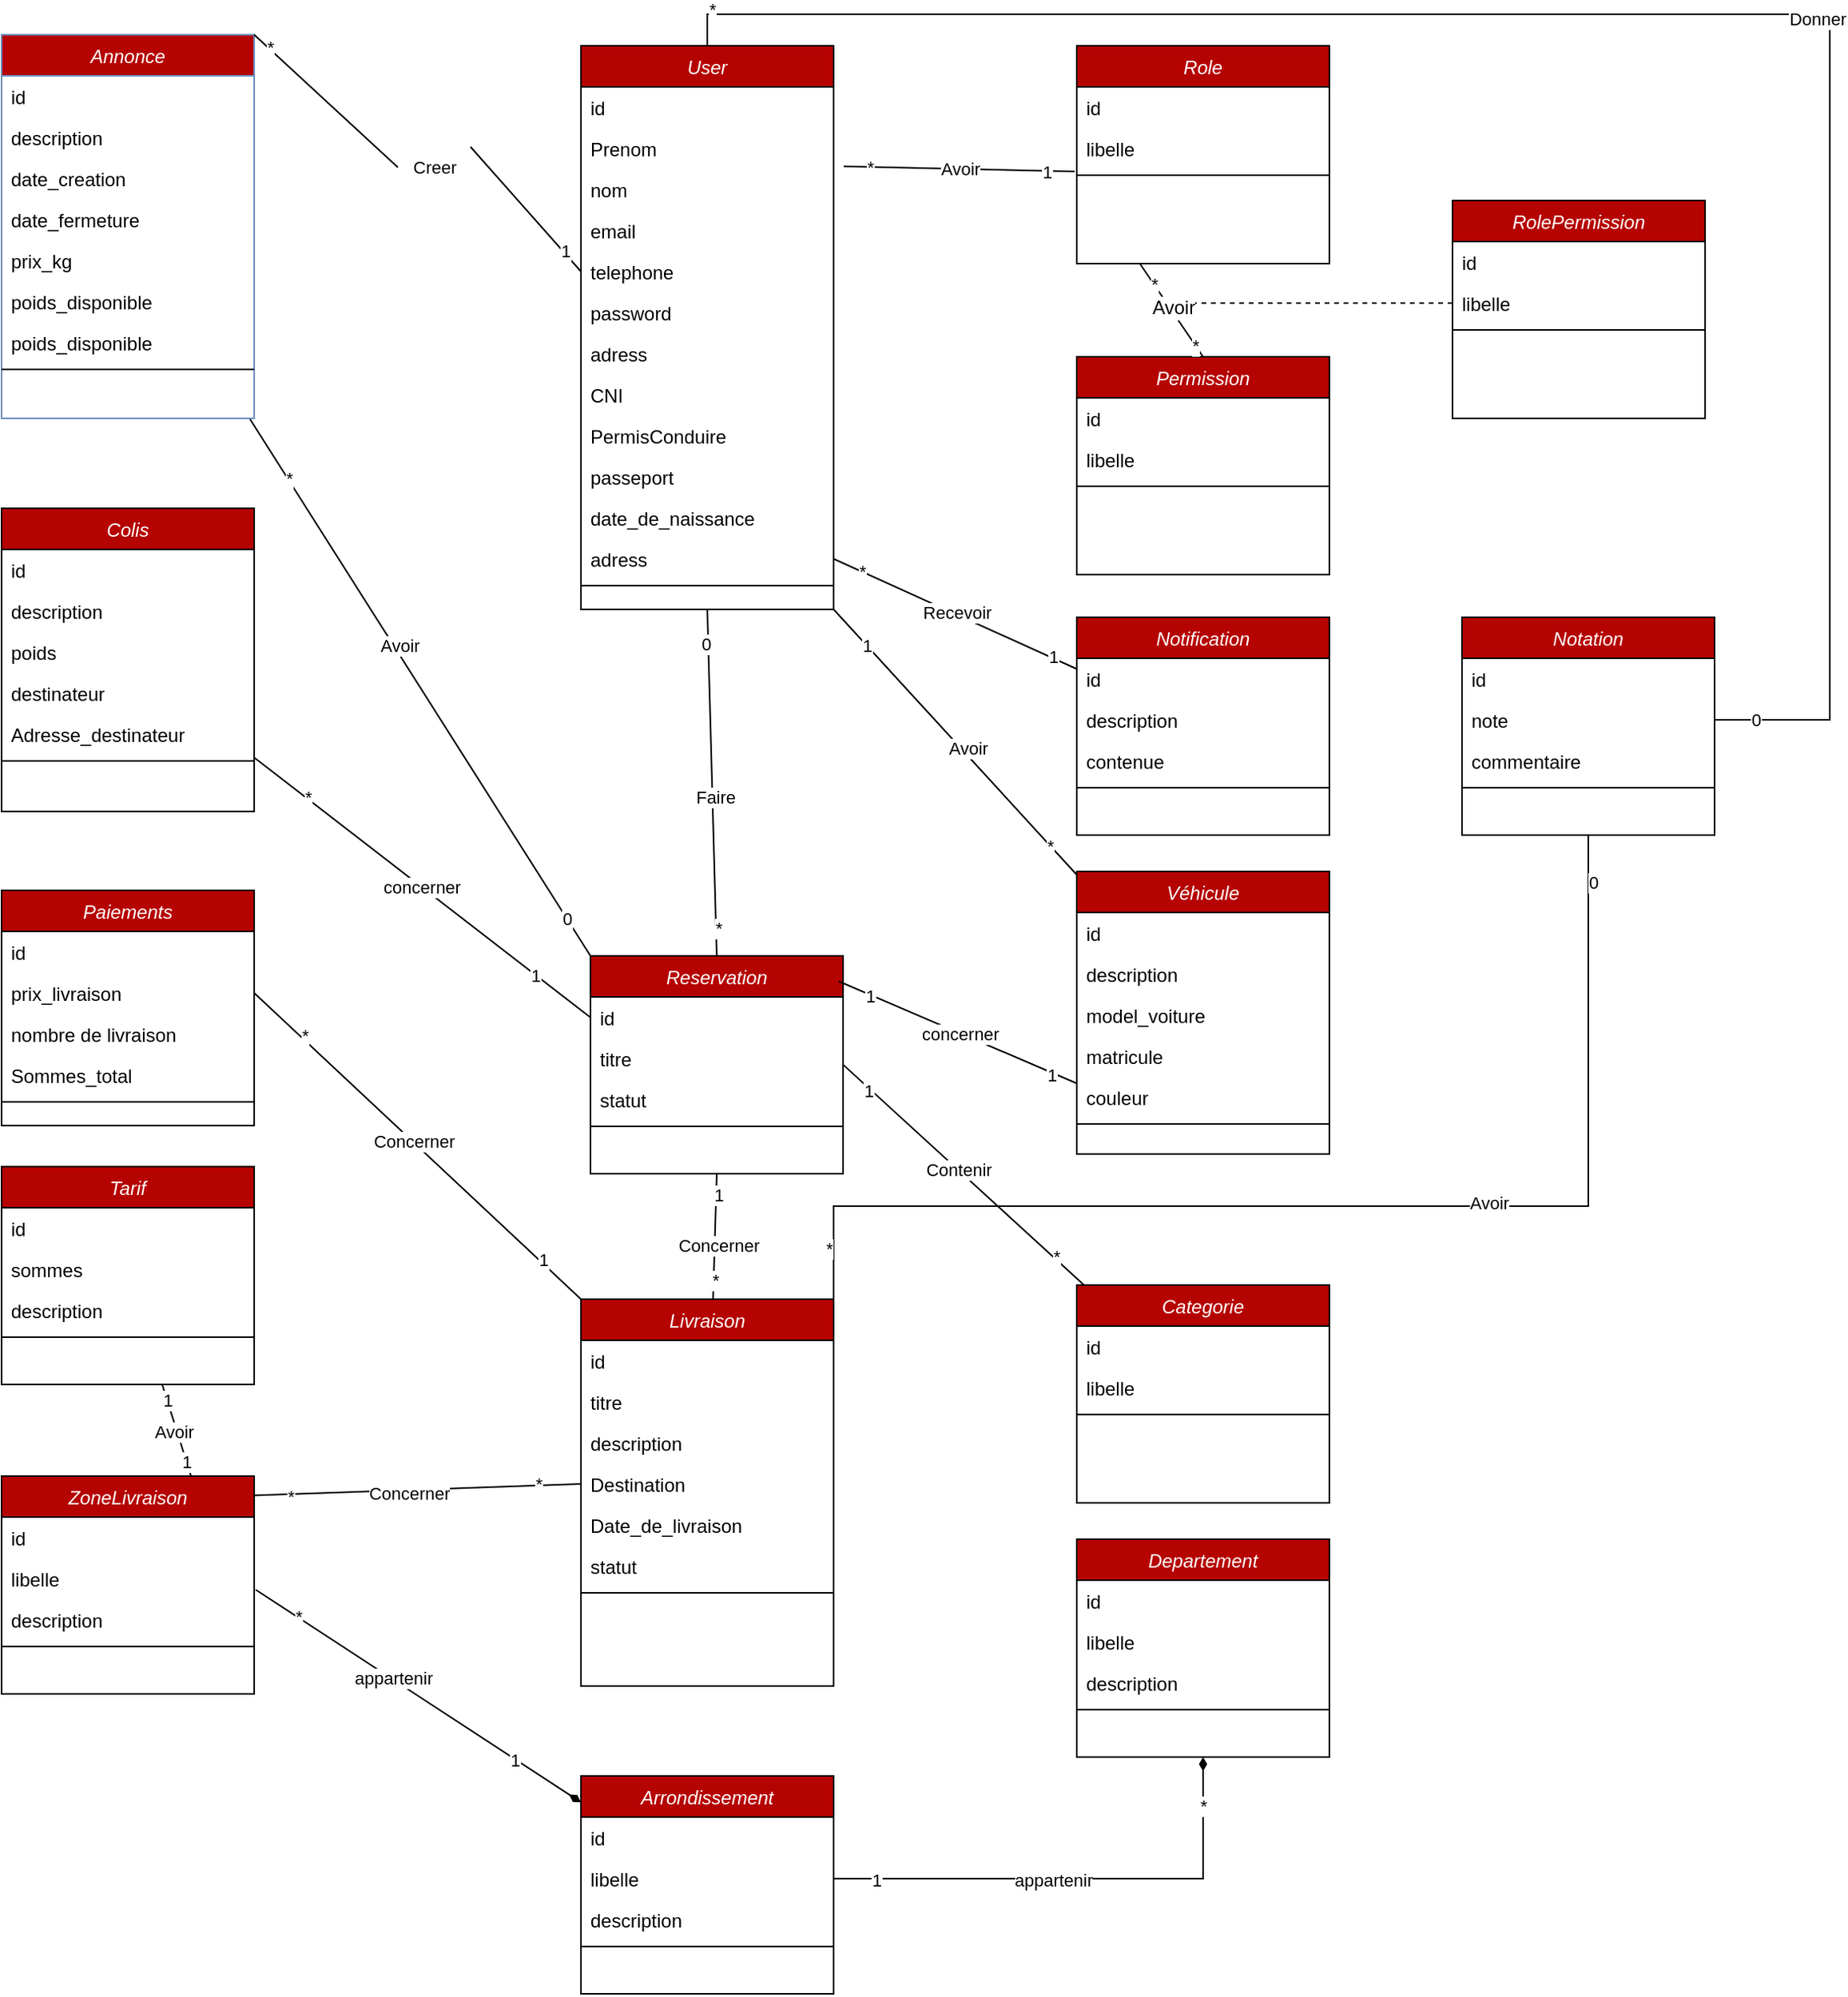 <mxfile version="24.7.17" pages="6">
  <diagram name="DiagrammeDeClasses" id="jdPcLmlCMe0uRfZOil_U">
    <mxGraphModel dx="3108" dy="1610" grid="0" gridSize="10" guides="1" tooltips="1" connect="1" arrows="1" fold="1" page="0" pageScale="1" pageWidth="827" pageHeight="1169" math="0" shadow="0">
      <root>
        <mxCell id="0" />
        <mxCell id="1" parent="0" />
        <mxCell id="1lHJ0UIFF_m3zDJFU4YO-102" value="Tarif" style="swimlane;fontStyle=2;align=center;verticalAlign=top;childLayout=stackLayout;horizontal=1;startSize=26;horizontalStack=0;resizeParent=1;resizeLast=0;collapsible=1;marginBottom=0;rounded=0;shadow=0;strokeWidth=1;fillColor=#B50302;fontColor=#FFFFFF;" parent="1" vertex="1">
          <mxGeometry x="-1180" y="544" width="160" height="138" as="geometry">
            <mxRectangle x="230" y="140" width="160" height="26" as="alternateBounds" />
          </mxGeometry>
        </mxCell>
        <mxCell id="1lHJ0UIFF_m3zDJFU4YO-103" value="id" style="text;align=left;verticalAlign=top;spacingLeft=4;spacingRight=4;overflow=hidden;rotatable=0;points=[[0,0.5],[1,0.5]];portConstraint=eastwest;" parent="1lHJ0UIFF_m3zDJFU4YO-102" vertex="1">
          <mxGeometry y="26" width="160" height="26" as="geometry" />
        </mxCell>
        <mxCell id="1lHJ0UIFF_m3zDJFU4YO-104" value="sommes" style="text;align=left;verticalAlign=top;spacingLeft=4;spacingRight=4;overflow=hidden;rotatable=0;points=[[0,0.5],[1,0.5]];portConstraint=eastwest;rounded=0;shadow=0;html=0;" parent="1lHJ0UIFF_m3zDJFU4YO-102" vertex="1">
          <mxGeometry y="52" width="160" height="26" as="geometry" />
        </mxCell>
        <mxCell id="1lHJ0UIFF_m3zDJFU4YO-105" value="description" style="text;align=left;verticalAlign=top;spacingLeft=4;spacingRight=4;overflow=hidden;rotatable=0;points=[[0,0.5],[1,0.5]];portConstraint=eastwest;rounded=0;shadow=0;html=0;" parent="1lHJ0UIFF_m3zDJFU4YO-102" vertex="1">
          <mxGeometry y="78" width="160" height="26" as="geometry" />
        </mxCell>
        <mxCell id="1lHJ0UIFF_m3zDJFU4YO-106" value="" style="line;html=1;strokeWidth=1;align=left;verticalAlign=middle;spacingTop=-1;spacingLeft=3;spacingRight=3;rotatable=0;labelPosition=right;points=[];portConstraint=eastwest;" parent="1lHJ0UIFF_m3zDJFU4YO-102" vertex="1">
          <mxGeometry y="104" width="160" height="8" as="geometry" />
        </mxCell>
        <mxCell id="1lHJ0UIFF_m3zDJFU4YO-230" style="rounded=0;orthogonalLoop=1;jettySize=auto;html=1;entryX=1.006;entryY=-0.231;entryDx=0;entryDy=0;endArrow=none;endFill=0;startArrow=diamondThin;startFill=1;entryPerimeter=0;" parent="1" source="1lHJ0UIFF_m3zDJFU4YO-123" target="LIygjRk2E9GUX58tSaFv-44" edge="1">
          <mxGeometry relative="1" as="geometry">
            <mxPoint x="-143" y="766" as="targetPoint" />
          </mxGeometry>
        </mxCell>
        <mxCell id="c4fLym61iXIlCySfQ7gF-38" value="1" style="edgeLabel;html=1;align=center;verticalAlign=middle;resizable=0;points=[];" parent="1lHJ0UIFF_m3zDJFU4YO-230" vertex="1" connectable="0">
          <mxGeometry x="-0.592" relative="1" as="geometry">
            <mxPoint as="offset" />
          </mxGeometry>
        </mxCell>
        <mxCell id="c4fLym61iXIlCySfQ7gF-39" value="appartenir" style="edgeLabel;html=1;align=center;verticalAlign=middle;resizable=0;points=[];" parent="1lHJ0UIFF_m3zDJFU4YO-230" vertex="1" connectable="0">
          <mxGeometry x="0.165" y="-1" relative="1" as="geometry">
            <mxPoint as="offset" />
          </mxGeometry>
        </mxCell>
        <mxCell id="c4fLym61iXIlCySfQ7gF-40" value="*" style="edgeLabel;html=1;align=center;verticalAlign=middle;resizable=0;points=[];" parent="1lHJ0UIFF_m3zDJFU4YO-230" vertex="1" connectable="0">
          <mxGeometry x="0.742" y="-1" relative="1" as="geometry">
            <mxPoint as="offset" />
          </mxGeometry>
        </mxCell>
        <mxCell id="1lHJ0UIFF_m3zDJFU4YO-233" style="rounded=0;orthogonalLoop=1;jettySize=auto;html=1;exitX=1;exitY=0.5;exitDx=0;exitDy=0;endArrow=diamondThin;endFill=1;startArrow=none;startFill=0;entryX=0.5;entryY=1;entryDx=0;entryDy=0;edgeStyle=orthogonalEdgeStyle;" parent="1" source="1lHJ0UIFF_m3zDJFU4YO-125" edge="1" target="1lHJ0UIFF_m3zDJFU4YO-224">
          <mxGeometry relative="1" as="geometry">
            <mxPoint x="66" y="234" as="targetPoint" />
          </mxGeometry>
        </mxCell>
        <mxCell id="c4fLym61iXIlCySfQ7gF-41" value="1" style="edgeLabel;html=1;align=center;verticalAlign=middle;resizable=0;points=[];" parent="1lHJ0UIFF_m3zDJFU4YO-233" vertex="1" connectable="0">
          <mxGeometry x="-0.831" y="-1" relative="1" as="geometry">
            <mxPoint as="offset" />
          </mxGeometry>
        </mxCell>
        <mxCell id="c4fLym61iXIlCySfQ7gF-42" value="appartenir" style="edgeLabel;html=1;align=center;verticalAlign=middle;resizable=0;points=[];" parent="1lHJ0UIFF_m3zDJFU4YO-233" vertex="1" connectable="0">
          <mxGeometry x="-0.11" y="-1" relative="1" as="geometry">
            <mxPoint as="offset" />
          </mxGeometry>
        </mxCell>
        <mxCell id="c4fLym61iXIlCySfQ7gF-43" value="*" style="edgeLabel;html=1;align=center;verticalAlign=middle;resizable=0;points=[];" parent="1lHJ0UIFF_m3zDJFU4YO-233" vertex="1" connectable="0">
          <mxGeometry x="0.805" relative="1" as="geometry">
            <mxPoint as="offset" />
          </mxGeometry>
        </mxCell>
        <mxCell id="1lHJ0UIFF_m3zDJFU4YO-123" value="Arrondissement" style="swimlane;fontStyle=2;align=center;verticalAlign=top;childLayout=stackLayout;horizontal=1;startSize=26;horizontalStack=0;resizeParent=1;resizeLast=0;collapsible=1;marginBottom=0;rounded=0;shadow=0;strokeWidth=1;fillColor=#B50302;fontColor=#FFFFFF;" parent="1" vertex="1">
          <mxGeometry x="-813" y="930" width="160" height="138" as="geometry">
            <mxRectangle x="230" y="140" width="160" height="26" as="alternateBounds" />
          </mxGeometry>
        </mxCell>
        <mxCell id="1lHJ0UIFF_m3zDJFU4YO-124" value="id" style="text;align=left;verticalAlign=top;spacingLeft=4;spacingRight=4;overflow=hidden;rotatable=0;points=[[0,0.5],[1,0.5]];portConstraint=eastwest;" parent="1lHJ0UIFF_m3zDJFU4YO-123" vertex="1">
          <mxGeometry y="26" width="160" height="26" as="geometry" />
        </mxCell>
        <mxCell id="1lHJ0UIFF_m3zDJFU4YO-125" value="libelle" style="text;align=left;verticalAlign=top;spacingLeft=4;spacingRight=4;overflow=hidden;rotatable=0;points=[[0,0.5],[1,0.5]];portConstraint=eastwest;rounded=0;shadow=0;html=0;" parent="1lHJ0UIFF_m3zDJFU4YO-123" vertex="1">
          <mxGeometry y="52" width="160" height="26" as="geometry" />
        </mxCell>
        <mxCell id="LIygjRk2E9GUX58tSaFv-41" value="description" style="text;align=left;verticalAlign=top;spacingLeft=4;spacingRight=4;overflow=hidden;rotatable=0;points=[[0,0.5],[1,0.5]];portConstraint=eastwest;rounded=0;shadow=0;html=0;" parent="1lHJ0UIFF_m3zDJFU4YO-123" vertex="1">
          <mxGeometry y="78" width="160" height="26" as="geometry" />
        </mxCell>
        <mxCell id="1lHJ0UIFF_m3zDJFU4YO-127" value="" style="line;html=1;strokeWidth=1;align=left;verticalAlign=middle;spacingTop=-1;spacingLeft=3;spacingRight=3;rotatable=0;labelPosition=right;points=[];portConstraint=eastwest;" parent="1lHJ0UIFF_m3zDJFU4YO-123" vertex="1">
          <mxGeometry y="104" width="160" height="8" as="geometry" />
        </mxCell>
        <mxCell id="1lHJ0UIFF_m3zDJFU4YO-235" style="rounded=0;orthogonalLoop=1;jettySize=auto;html=1;entryX=1;entryY=0.5;entryDx=0;entryDy=0;endArrow=none;endFill=0;" parent="1" source="1lHJ0UIFF_m3zDJFU4YO-129" target="2ATQKuslZdjl8Cevudkz-12" edge="1">
          <mxGeometry relative="1" as="geometry" />
        </mxCell>
        <mxCell id="LIygjRk2E9GUX58tSaFv-10" value="*" style="edgeLabel;html=1;align=center;verticalAlign=middle;resizable=0;points=[];" parent="1lHJ0UIFF_m3zDJFU4YO-235" vertex="1" connectable="0">
          <mxGeometry x="0.773" relative="1" as="geometry">
            <mxPoint as="offset" />
          </mxGeometry>
        </mxCell>
        <mxCell id="LIygjRk2E9GUX58tSaFv-11" value="1" style="edgeLabel;html=1;align=center;verticalAlign=middle;resizable=0;points=[];" parent="1lHJ0UIFF_m3zDJFU4YO-235" vertex="1" connectable="0">
          <mxGeometry x="-0.801" y="-1" relative="1" as="geometry">
            <mxPoint as="offset" />
          </mxGeometry>
        </mxCell>
        <mxCell id="LHmFQ2guTfHFucZtA4ko-17" value="Recevoir" style="edgeLabel;html=1;align=center;verticalAlign=middle;resizable=0;points=[];" vertex="1" connectable="0" parent="1lHJ0UIFF_m3zDJFU4YO-235">
          <mxGeometry x="-0.005" y="-1" relative="1" as="geometry">
            <mxPoint as="offset" />
          </mxGeometry>
        </mxCell>
        <mxCell id="1lHJ0UIFF_m3zDJFU4YO-129" value="Notification" style="swimlane;fontStyle=2;align=center;verticalAlign=top;childLayout=stackLayout;horizontal=1;startSize=26;horizontalStack=0;resizeParent=1;resizeLast=0;collapsible=1;marginBottom=0;rounded=0;shadow=0;strokeWidth=1;fillColor=#B50302;fontColor=#FFFFFF;" parent="1" vertex="1">
          <mxGeometry x="-499" y="196" width="160" height="138" as="geometry">
            <mxRectangle x="230" y="140" width="160" height="26" as="alternateBounds" />
          </mxGeometry>
        </mxCell>
        <mxCell id="1lHJ0UIFF_m3zDJFU4YO-130" value="id" style="text;align=left;verticalAlign=top;spacingLeft=4;spacingRight=4;overflow=hidden;rotatable=0;points=[[0,0.5],[1,0.5]];portConstraint=eastwest;" parent="1lHJ0UIFF_m3zDJFU4YO-129" vertex="1">
          <mxGeometry y="26" width="160" height="26" as="geometry" />
        </mxCell>
        <mxCell id="1lHJ0UIFF_m3zDJFU4YO-131" value="description" style="text;align=left;verticalAlign=top;spacingLeft=4;spacingRight=4;overflow=hidden;rotatable=0;points=[[0,0.5],[1,0.5]];portConstraint=eastwest;rounded=0;shadow=0;html=0;" parent="1lHJ0UIFF_m3zDJFU4YO-129" vertex="1">
          <mxGeometry y="52" width="160" height="26" as="geometry" />
        </mxCell>
        <mxCell id="1lHJ0UIFF_m3zDJFU4YO-132" value="contenue" style="text;align=left;verticalAlign=top;spacingLeft=4;spacingRight=4;overflow=hidden;rotatable=0;points=[[0,0.5],[1,0.5]];portConstraint=eastwest;rounded=0;shadow=0;html=0;" parent="1lHJ0UIFF_m3zDJFU4YO-129" vertex="1">
          <mxGeometry y="78" width="160" height="26" as="geometry" />
        </mxCell>
        <mxCell id="1lHJ0UIFF_m3zDJFU4YO-133" value="" style="line;html=1;strokeWidth=1;align=left;verticalAlign=middle;spacingTop=-1;spacingLeft=3;spacingRight=3;rotatable=0;labelPosition=right;points=[];portConstraint=eastwest;" parent="1lHJ0UIFF_m3zDJFU4YO-129" vertex="1">
          <mxGeometry y="104" width="160" height="8" as="geometry" />
        </mxCell>
        <mxCell id="1lHJ0UIFF_m3zDJFU4YO-135" value="Paiements" style="swimlane;fontStyle=2;align=center;verticalAlign=top;childLayout=stackLayout;horizontal=1;startSize=26;horizontalStack=0;resizeParent=1;resizeLast=0;collapsible=1;marginBottom=0;rounded=0;shadow=0;strokeWidth=1;fillColor=#B50302;fontColor=#FFFFFF;" parent="1" vertex="1">
          <mxGeometry x="-1180" y="369" width="160" height="149" as="geometry">
            <mxRectangle x="230" y="140" width="160" height="26" as="alternateBounds" />
          </mxGeometry>
        </mxCell>
        <mxCell id="1lHJ0UIFF_m3zDJFU4YO-136" value="id" style="text;align=left;verticalAlign=top;spacingLeft=4;spacingRight=4;overflow=hidden;rotatable=0;points=[[0,0.5],[1,0.5]];portConstraint=eastwest;" parent="1lHJ0UIFF_m3zDJFU4YO-135" vertex="1">
          <mxGeometry y="26" width="160" height="26" as="geometry" />
        </mxCell>
        <mxCell id="1lHJ0UIFF_m3zDJFU4YO-137" value="prix_livraison" style="text;align=left;verticalAlign=top;spacingLeft=4;spacingRight=4;overflow=hidden;rotatable=0;points=[[0,0.5],[1,0.5]];portConstraint=eastwest;rounded=0;shadow=0;html=0;" parent="1lHJ0UIFF_m3zDJFU4YO-135" vertex="1">
          <mxGeometry y="52" width="160" height="26" as="geometry" />
        </mxCell>
        <mxCell id="1lHJ0UIFF_m3zDJFU4YO-138" value="nombre de livraison" style="text;align=left;verticalAlign=top;spacingLeft=4;spacingRight=4;overflow=hidden;rotatable=0;points=[[0,0.5],[1,0.5]];portConstraint=eastwest;rounded=0;shadow=0;html=0;" parent="1lHJ0UIFF_m3zDJFU4YO-135" vertex="1">
          <mxGeometry y="78" width="160" height="26" as="geometry" />
        </mxCell>
        <mxCell id="LHmFQ2guTfHFucZtA4ko-24" value="Sommes_total" style="text;align=left;verticalAlign=top;spacingLeft=4;spacingRight=4;overflow=hidden;rotatable=0;points=[[0,0.5],[1,0.5]];portConstraint=eastwest;rounded=0;shadow=0;html=0;" vertex="1" parent="1lHJ0UIFF_m3zDJFU4YO-135">
          <mxGeometry y="104" width="160" height="26" as="geometry" />
        </mxCell>
        <mxCell id="1lHJ0UIFF_m3zDJFU4YO-139" value="" style="line;html=1;strokeWidth=1;align=left;verticalAlign=middle;spacingTop=-1;spacingLeft=3;spacingRight=3;rotatable=0;labelPosition=right;points=[];portConstraint=eastwest;" parent="1lHJ0UIFF_m3zDJFU4YO-135" vertex="1">
          <mxGeometry y="130" width="160" height="8" as="geometry" />
        </mxCell>
        <mxCell id="1lHJ0UIFF_m3zDJFU4YO-218" style="rounded=0;orthogonalLoop=1;jettySize=auto;html=1;endArrow=none;endFill=0;entryX=1.002;entryY=0.661;entryDx=0;entryDy=0;entryPerimeter=0;" parent="1" source="1lHJ0UIFF_m3zDJFU4YO-141" target="1lHJ0UIFF_m3zDJFU4YO-173" edge="1">
          <mxGeometry relative="1" as="geometry">
            <mxPoint x="-381" y="634" as="targetPoint" />
          </mxGeometry>
        </mxCell>
        <mxCell id="c4fLym61iXIlCySfQ7gF-14" value="Contenir" style="edgeLabel;html=1;align=center;verticalAlign=middle;resizable=0;points=[];" parent="1lHJ0UIFF_m3zDJFU4YO-218" vertex="1" connectable="0">
          <mxGeometry x="0.05" relative="1" as="geometry">
            <mxPoint as="offset" />
          </mxGeometry>
        </mxCell>
        <mxCell id="c4fLym61iXIlCySfQ7gF-15" value="1" style="edgeLabel;html=1;align=center;verticalAlign=middle;resizable=0;points=[];" parent="1lHJ0UIFF_m3zDJFU4YO-218" vertex="1" connectable="0">
          <mxGeometry x="0.784" y="1" relative="1" as="geometry">
            <mxPoint as="offset" />
          </mxGeometry>
        </mxCell>
        <mxCell id="c4fLym61iXIlCySfQ7gF-16" value="*" style="edgeLabel;html=1;align=center;verticalAlign=middle;resizable=0;points=[];" parent="1lHJ0UIFF_m3zDJFU4YO-218" vertex="1" connectable="0">
          <mxGeometry x="-0.754" y="-1" relative="1" as="geometry">
            <mxPoint as="offset" />
          </mxGeometry>
        </mxCell>
        <mxCell id="1lHJ0UIFF_m3zDJFU4YO-141" value="Categorie" style="swimlane;fontStyle=2;align=center;verticalAlign=top;childLayout=stackLayout;horizontal=1;startSize=26;horizontalStack=0;resizeParent=1;resizeLast=0;collapsible=1;marginBottom=0;rounded=0;shadow=0;strokeWidth=1;fillColor=#B50302;fontColor=#FFFFFF;" parent="1" vertex="1">
          <mxGeometry x="-499" y="619" width="160" height="138" as="geometry">
            <mxRectangle x="230" y="140" width="160" height="26" as="alternateBounds" />
          </mxGeometry>
        </mxCell>
        <mxCell id="1lHJ0UIFF_m3zDJFU4YO-142" value="id" style="text;align=left;verticalAlign=top;spacingLeft=4;spacingRight=4;overflow=hidden;rotatable=0;points=[[0,0.5],[1,0.5]];portConstraint=eastwest;" parent="1lHJ0UIFF_m3zDJFU4YO-141" vertex="1">
          <mxGeometry y="26" width="160" height="26" as="geometry" />
        </mxCell>
        <mxCell id="1lHJ0UIFF_m3zDJFU4YO-143" value="libelle" style="text;align=left;verticalAlign=top;spacingLeft=4;spacingRight=4;overflow=hidden;rotatable=0;points=[[0,0.5],[1,0.5]];portConstraint=eastwest;rounded=0;shadow=0;html=0;" parent="1lHJ0UIFF_m3zDJFU4YO-141" vertex="1">
          <mxGeometry y="52" width="160" height="26" as="geometry" />
        </mxCell>
        <mxCell id="1lHJ0UIFF_m3zDJFU4YO-145" value="" style="line;html=1;strokeWidth=1;align=left;verticalAlign=middle;spacingTop=-1;spacingLeft=3;spacingRight=3;rotatable=0;labelPosition=right;points=[];portConstraint=eastwest;" parent="1lHJ0UIFF_m3zDJFU4YO-141" vertex="1">
          <mxGeometry y="78" width="160" height="8" as="geometry" />
        </mxCell>
        <mxCell id="1lHJ0UIFF_m3zDJFU4YO-147" value="ZoneLivraison" style="swimlane;fontStyle=2;align=center;verticalAlign=top;childLayout=stackLayout;horizontal=1;startSize=26;horizontalStack=0;resizeParent=1;resizeLast=0;collapsible=1;marginBottom=0;rounded=0;shadow=0;strokeWidth=1;fillColor=#B50302;fontColor=#FFFFFF;" parent="1" vertex="1">
          <mxGeometry x="-1180" y="740" width="160" height="138" as="geometry">
            <mxRectangle x="230" y="140" width="160" height="26" as="alternateBounds" />
          </mxGeometry>
        </mxCell>
        <mxCell id="1lHJ0UIFF_m3zDJFU4YO-148" value="id" style="text;align=left;verticalAlign=top;spacingLeft=4;spacingRight=4;overflow=hidden;rotatable=0;points=[[0,0.5],[1,0.5]];portConstraint=eastwest;" parent="1lHJ0UIFF_m3zDJFU4YO-147" vertex="1">
          <mxGeometry y="26" width="160" height="26" as="geometry" />
        </mxCell>
        <mxCell id="1lHJ0UIFF_m3zDJFU4YO-149" value="libelle" style="text;align=left;verticalAlign=top;spacingLeft=4;spacingRight=4;overflow=hidden;rotatable=0;points=[[0,0.5],[1,0.5]];portConstraint=eastwest;rounded=0;shadow=0;html=0;" parent="1lHJ0UIFF_m3zDJFU4YO-147" vertex="1">
          <mxGeometry y="52" width="160" height="26" as="geometry" />
        </mxCell>
        <mxCell id="LIygjRk2E9GUX58tSaFv-44" value="description" style="text;align=left;verticalAlign=top;spacingLeft=4;spacingRight=4;overflow=hidden;rotatable=0;points=[[0,0.5],[1,0.5]];portConstraint=eastwest;rounded=0;shadow=0;html=0;" parent="1lHJ0UIFF_m3zDJFU4YO-147" vertex="1">
          <mxGeometry y="78" width="160" height="26" as="geometry" />
        </mxCell>
        <mxCell id="1lHJ0UIFF_m3zDJFU4YO-151" value="" style="line;html=1;strokeWidth=1;align=left;verticalAlign=middle;spacingTop=-1;spacingLeft=3;spacingRight=3;rotatable=0;labelPosition=right;points=[];portConstraint=eastwest;" parent="1lHJ0UIFF_m3zDJFU4YO-147" vertex="1">
          <mxGeometry y="104" width="160" height="8" as="geometry" />
        </mxCell>
        <mxCell id="1lHJ0UIFF_m3zDJFU4YO-159" value="Livraison" style="swimlane;fontStyle=2;align=center;verticalAlign=top;childLayout=stackLayout;horizontal=1;startSize=26;horizontalStack=0;resizeParent=1;resizeLast=0;collapsible=1;marginBottom=0;rounded=0;shadow=0;strokeWidth=1;fillColor=#B50302;fontColor=#FFFFFF;" parent="1" vertex="1">
          <mxGeometry x="-813" y="628" width="160" height="245" as="geometry">
            <mxRectangle x="230" y="140" width="160" height="26" as="alternateBounds" />
          </mxGeometry>
        </mxCell>
        <mxCell id="1lHJ0UIFF_m3zDJFU4YO-160" value="id" style="text;align=left;verticalAlign=top;spacingLeft=4;spacingRight=4;overflow=hidden;rotatable=0;points=[[0,0.5],[1,0.5]];portConstraint=eastwest;" parent="1lHJ0UIFF_m3zDJFU4YO-159" vertex="1">
          <mxGeometry y="26" width="160" height="26" as="geometry" />
        </mxCell>
        <mxCell id="1lHJ0UIFF_m3zDJFU4YO-161" value="titre" style="text;align=left;verticalAlign=top;spacingLeft=4;spacingRight=4;overflow=hidden;rotatable=0;points=[[0,0.5],[1,0.5]];portConstraint=eastwest;rounded=0;shadow=0;html=0;" parent="1lHJ0UIFF_m3zDJFU4YO-159" vertex="1">
          <mxGeometry y="52" width="160" height="26" as="geometry" />
        </mxCell>
        <mxCell id="1lHJ0UIFF_m3zDJFU4YO-162" value="description" style="text;align=left;verticalAlign=top;spacingLeft=4;spacingRight=4;overflow=hidden;rotatable=0;points=[[0,0.5],[1,0.5]];portConstraint=eastwest;rounded=0;shadow=0;html=0;" parent="1lHJ0UIFF_m3zDJFU4YO-159" vertex="1">
          <mxGeometry y="78" width="160" height="26" as="geometry" />
        </mxCell>
        <mxCell id="LIygjRk2E9GUX58tSaFv-34" value="Destination" style="text;align=left;verticalAlign=top;spacingLeft=4;spacingRight=4;overflow=hidden;rotatable=0;points=[[0,0.5],[1,0.5]];portConstraint=eastwest;rounded=0;shadow=0;html=0;" parent="1lHJ0UIFF_m3zDJFU4YO-159" vertex="1">
          <mxGeometry y="104" width="160" height="26" as="geometry" />
        </mxCell>
        <mxCell id="LIygjRk2E9GUX58tSaFv-35" value="Date_de_livraison" style="text;align=left;verticalAlign=top;spacingLeft=4;spacingRight=4;overflow=hidden;rotatable=0;points=[[0,0.5],[1,0.5]];portConstraint=eastwest;rounded=0;shadow=0;html=0;" parent="1lHJ0UIFF_m3zDJFU4YO-159" vertex="1">
          <mxGeometry y="130" width="160" height="26" as="geometry" />
        </mxCell>
        <mxCell id="LIygjRk2E9GUX58tSaFv-36" value="statut" style="text;align=left;verticalAlign=top;spacingLeft=4;spacingRight=4;overflow=hidden;rotatable=0;points=[[0,0.5],[1,0.5]];portConstraint=eastwest;rounded=0;shadow=0;html=0;" parent="1lHJ0UIFF_m3zDJFU4YO-159" vertex="1">
          <mxGeometry y="156" width="160" height="26" as="geometry" />
        </mxCell>
        <mxCell id="1lHJ0UIFF_m3zDJFU4YO-163" value="" style="line;html=1;strokeWidth=1;align=left;verticalAlign=middle;spacingTop=-1;spacingLeft=3;spacingRight=3;rotatable=0;labelPosition=right;points=[];portConstraint=eastwest;" parent="1lHJ0UIFF_m3zDJFU4YO-159" vertex="1">
          <mxGeometry y="182" width="160" height="8" as="geometry" />
        </mxCell>
        <mxCell id="1lHJ0UIFF_m3zDJFU4YO-171" value="Reservation" style="swimlane;fontStyle=2;align=center;verticalAlign=top;childLayout=stackLayout;horizontal=1;startSize=26;horizontalStack=0;resizeParent=1;resizeLast=0;collapsible=1;marginBottom=0;rounded=0;shadow=0;strokeWidth=1;fillColor=#B50302;fontColor=#FFFFFF;" parent="1" vertex="1">
          <mxGeometry x="-807" y="410.5" width="160" height="138" as="geometry">
            <mxRectangle x="230" y="140" width="160" height="26" as="alternateBounds" />
          </mxGeometry>
        </mxCell>
        <mxCell id="1lHJ0UIFF_m3zDJFU4YO-172" value="id" style="text;align=left;verticalAlign=top;spacingLeft=4;spacingRight=4;overflow=hidden;rotatable=0;points=[[0,0.5],[1,0.5]];portConstraint=eastwest;" parent="1lHJ0UIFF_m3zDJFU4YO-171" vertex="1">
          <mxGeometry y="26" width="160" height="26" as="geometry" />
        </mxCell>
        <mxCell id="1lHJ0UIFF_m3zDJFU4YO-173" value="titre" style="text;align=left;verticalAlign=top;spacingLeft=4;spacingRight=4;overflow=hidden;rotatable=0;points=[[0,0.5],[1,0.5]];portConstraint=eastwest;rounded=0;shadow=0;html=0;" parent="1lHJ0UIFF_m3zDJFU4YO-171" vertex="1">
          <mxGeometry y="52" width="160" height="26" as="geometry" />
        </mxCell>
        <mxCell id="LIygjRk2E9GUX58tSaFv-37" value="statut" style="text;align=left;verticalAlign=top;spacingLeft=4;spacingRight=4;overflow=hidden;rotatable=0;points=[[0,0.5],[1,0.5]];portConstraint=eastwest;rounded=0;shadow=0;html=0;" parent="1lHJ0UIFF_m3zDJFU4YO-171" vertex="1">
          <mxGeometry y="78" width="160" height="26" as="geometry" />
        </mxCell>
        <mxCell id="1lHJ0UIFF_m3zDJFU4YO-175" value="" style="line;html=1;strokeWidth=1;align=left;verticalAlign=middle;spacingTop=-1;spacingLeft=3;spacingRight=3;rotatable=0;labelPosition=right;points=[];portConstraint=eastwest;" parent="1lHJ0UIFF_m3zDJFU4YO-171" vertex="1">
          <mxGeometry y="104" width="160" height="8" as="geometry" />
        </mxCell>
        <mxCell id="1lHJ0UIFF_m3zDJFU4YO-219" value="concerner" style="rounded=0;orthogonalLoop=1;jettySize=auto;html=1;endArrow=none;endFill=0;entryX=0;entryY=0.5;entryDx=0;entryDy=0;" parent="1" source="1lHJ0UIFF_m3zDJFU4YO-177" target="1lHJ0UIFF_m3zDJFU4YO-172" edge="1">
          <mxGeometry relative="1" as="geometry">
            <mxPoint x="-807" y="548" as="targetPoint" />
          </mxGeometry>
        </mxCell>
        <mxCell id="c4fLym61iXIlCySfQ7gF-6" value="1" style="edgeLabel;html=1;align=center;verticalAlign=middle;resizable=0;points=[];" parent="1lHJ0UIFF_m3zDJFU4YO-219" vertex="1" connectable="0">
          <mxGeometry x="0.665" y="-1" relative="1" as="geometry">
            <mxPoint x="1" as="offset" />
          </mxGeometry>
        </mxCell>
        <mxCell id="c4fLym61iXIlCySfQ7gF-7" value="*" style="edgeLabel;html=1;align=center;verticalAlign=middle;resizable=0;points=[];" parent="1lHJ0UIFF_m3zDJFU4YO-219" vertex="1" connectable="0">
          <mxGeometry x="-0.687" y="1" relative="1" as="geometry">
            <mxPoint as="offset" />
          </mxGeometry>
        </mxCell>
        <mxCell id="1lHJ0UIFF_m3zDJFU4YO-177" value="Colis" style="swimlane;fontStyle=2;align=center;verticalAlign=top;childLayout=stackLayout;horizontal=1;startSize=26;horizontalStack=0;resizeParent=1;resizeLast=0;collapsible=1;marginBottom=0;rounded=0;shadow=0;strokeWidth=1;fillColor=#B50302;fontColor=#FFFFFF;" parent="1" vertex="1">
          <mxGeometry x="-1180" y="127" width="160" height="192" as="geometry">
            <mxRectangle x="230" y="140" width="160" height="26" as="alternateBounds" />
          </mxGeometry>
        </mxCell>
        <mxCell id="1lHJ0UIFF_m3zDJFU4YO-178" value="id" style="text;align=left;verticalAlign=top;spacingLeft=4;spacingRight=4;overflow=hidden;rotatable=0;points=[[0,0.5],[1,0.5]];portConstraint=eastwest;" parent="1lHJ0UIFF_m3zDJFU4YO-177" vertex="1">
          <mxGeometry y="26" width="160" height="26" as="geometry" />
        </mxCell>
        <mxCell id="1lHJ0UIFF_m3zDJFU4YO-179" value="description" style="text;align=left;verticalAlign=top;spacingLeft=4;spacingRight=4;overflow=hidden;rotatable=0;points=[[0,0.5],[1,0.5]];portConstraint=eastwest;rounded=0;shadow=0;html=0;" parent="1lHJ0UIFF_m3zDJFU4YO-177" vertex="1">
          <mxGeometry y="52" width="160" height="26" as="geometry" />
        </mxCell>
        <mxCell id="1lHJ0UIFF_m3zDJFU4YO-180" value="poids" style="text;align=left;verticalAlign=top;spacingLeft=4;spacingRight=4;overflow=hidden;rotatable=0;points=[[0,0.5],[1,0.5]];portConstraint=eastwest;rounded=0;shadow=0;html=0;" parent="1lHJ0UIFF_m3zDJFU4YO-177" vertex="1">
          <mxGeometry y="78" width="160" height="26" as="geometry" />
        </mxCell>
        <mxCell id="LIygjRk2E9GUX58tSaFv-38" value="destinateur" style="text;align=left;verticalAlign=top;spacingLeft=4;spacingRight=4;overflow=hidden;rotatable=0;points=[[0,0.5],[1,0.5]];portConstraint=eastwest;rounded=0;shadow=0;html=0;" parent="1lHJ0UIFF_m3zDJFU4YO-177" vertex="1">
          <mxGeometry y="104" width="160" height="26" as="geometry" />
        </mxCell>
        <mxCell id="LIygjRk2E9GUX58tSaFv-39" value="Adresse_destinateur" style="text;align=left;verticalAlign=top;spacingLeft=4;spacingRight=4;overflow=hidden;rotatable=0;points=[[0,0.5],[1,0.5]];portConstraint=eastwest;rounded=0;shadow=0;html=0;" parent="1lHJ0UIFF_m3zDJFU4YO-177" vertex="1">
          <mxGeometry y="130" width="160" height="26" as="geometry" />
        </mxCell>
        <mxCell id="1lHJ0UIFF_m3zDJFU4YO-181" value="" style="line;html=1;strokeWidth=1;align=left;verticalAlign=middle;spacingTop=-1;spacingLeft=3;spacingRight=3;rotatable=0;labelPosition=right;points=[];portConstraint=eastwest;" parent="1lHJ0UIFF_m3zDJFU4YO-177" vertex="1">
          <mxGeometry y="156" width="160" height="8" as="geometry" />
        </mxCell>
        <mxCell id="1lHJ0UIFF_m3zDJFU4YO-207" value="Avoir" style="rounded=0;orthogonalLoop=1;jettySize=auto;html=1;endArrow=none;endFill=0;exitX=-0.008;exitY=1.064;exitDx=0;exitDy=0;exitPerimeter=0;entryX=1.04;entryY=-0.064;entryDx=0;entryDy=0;entryPerimeter=0;" parent="1" source="1lHJ0UIFF_m3zDJFU4YO-185" target="1lHJ0UIFF_m3zDJFU4YO-194" edge="1">
          <mxGeometry relative="1" as="geometry">
            <mxPoint x="-509" y="87" as="sourcePoint" />
          </mxGeometry>
        </mxCell>
        <mxCell id="LIygjRk2E9GUX58tSaFv-3" value="1" style="edgeLabel;html=1;align=center;verticalAlign=middle;resizable=0;points=[];" parent="1lHJ0UIFF_m3zDJFU4YO-207" vertex="1" connectable="0">
          <mxGeometry x="-0.756" relative="1" as="geometry">
            <mxPoint as="offset" />
          </mxGeometry>
        </mxCell>
        <mxCell id="LIygjRk2E9GUX58tSaFv-4" value="*" style="edgeLabel;html=1;align=center;verticalAlign=middle;resizable=0;points=[];" parent="1lHJ0UIFF_m3zDJFU4YO-207" vertex="1" connectable="0">
          <mxGeometry x="0.779" relative="1" as="geometry">
            <mxPoint as="offset" />
          </mxGeometry>
        </mxCell>
        <mxCell id="1lHJ0UIFF_m3zDJFU4YO-183" value="Role" style="swimlane;fontStyle=2;align=center;verticalAlign=top;childLayout=stackLayout;horizontal=1;startSize=26;horizontalStack=0;resizeParent=1;resizeLast=0;collapsible=1;marginBottom=0;rounded=0;shadow=0;strokeWidth=1;fillColor=#B50302;fontColor=#FFFFFF;" parent="1" vertex="1">
          <mxGeometry x="-499" y="-166" width="160" height="138" as="geometry">
            <mxRectangle x="230" y="140" width="160" height="26" as="alternateBounds" />
          </mxGeometry>
        </mxCell>
        <mxCell id="1lHJ0UIFF_m3zDJFU4YO-184" value="id" style="text;align=left;verticalAlign=top;spacingLeft=4;spacingRight=4;overflow=hidden;rotatable=0;points=[[0,0.5],[1,0.5]];portConstraint=eastwest;" parent="1lHJ0UIFF_m3zDJFU4YO-183" vertex="1">
          <mxGeometry y="26" width="160" height="26" as="geometry" />
        </mxCell>
        <mxCell id="1lHJ0UIFF_m3zDJFU4YO-185" value="libelle" style="text;align=left;verticalAlign=top;spacingLeft=4;spacingRight=4;overflow=hidden;rotatable=0;points=[[0,0.5],[1,0.5]];portConstraint=eastwest;rounded=0;shadow=0;html=0;" parent="1lHJ0UIFF_m3zDJFU4YO-183" vertex="1">
          <mxGeometry y="52" width="160" height="26" as="geometry" />
        </mxCell>
        <mxCell id="1lHJ0UIFF_m3zDJFU4YO-186" value="" style="line;html=1;strokeWidth=1;align=left;verticalAlign=middle;spacingTop=-1;spacingLeft=3;spacingRight=3;rotatable=0;labelPosition=right;points=[];portConstraint=eastwest;" parent="1lHJ0UIFF_m3zDJFU4YO-183" vertex="1">
          <mxGeometry y="78" width="160" height="8" as="geometry" />
        </mxCell>
        <mxCell id="1lHJ0UIFF_m3zDJFU4YO-187" value="Permission" style="swimlane;fontStyle=2;align=center;verticalAlign=top;childLayout=stackLayout;horizontal=1;startSize=26;horizontalStack=0;resizeParent=1;resizeLast=0;collapsible=1;marginBottom=0;rounded=0;shadow=0;strokeWidth=1;fillColor=#B50302;fontColor=#FFFFFF;" parent="1" vertex="1">
          <mxGeometry x="-499" y="31" width="160" height="138" as="geometry">
            <mxRectangle x="230" y="140" width="160" height="26" as="alternateBounds" />
          </mxGeometry>
        </mxCell>
        <mxCell id="1lHJ0UIFF_m3zDJFU4YO-188" value="id" style="text;align=left;verticalAlign=top;spacingLeft=4;spacingRight=4;overflow=hidden;rotatable=0;points=[[0,0.5],[1,0.5]];portConstraint=eastwest;" parent="1lHJ0UIFF_m3zDJFU4YO-187" vertex="1">
          <mxGeometry y="26" width="160" height="26" as="geometry" />
        </mxCell>
        <mxCell id="1lHJ0UIFF_m3zDJFU4YO-189" value="libelle" style="text;align=left;verticalAlign=top;spacingLeft=4;spacingRight=4;overflow=hidden;rotatable=0;points=[[0,0.5],[1,0.5]];portConstraint=eastwest;rounded=0;shadow=0;html=0;" parent="1lHJ0UIFF_m3zDJFU4YO-187" vertex="1">
          <mxGeometry y="52" width="160" height="26" as="geometry" />
        </mxCell>
        <mxCell id="1lHJ0UIFF_m3zDJFU4YO-190" value="" style="line;html=1;strokeWidth=1;align=left;verticalAlign=middle;spacingTop=-1;spacingLeft=3;spacingRight=3;rotatable=0;labelPosition=right;points=[];portConstraint=eastwest;" parent="1lHJ0UIFF_m3zDJFU4YO-187" vertex="1">
          <mxGeometry y="78" width="160" height="8" as="geometry" />
        </mxCell>
        <mxCell id="LHmFQ2guTfHFucZtA4ko-3" style="rounded=0;orthogonalLoop=1;jettySize=auto;html=1;exitX=0.5;exitY=1;exitDx=0;exitDy=0;entryX=0.5;entryY=0;entryDx=0;entryDy=0;endArrow=none;endFill=0;" edge="1" parent="1" source="1lHJ0UIFF_m3zDJFU4YO-191" target="1lHJ0UIFF_m3zDJFU4YO-171">
          <mxGeometry relative="1" as="geometry" />
        </mxCell>
        <mxCell id="LHmFQ2guTfHFucZtA4ko-25" value="0" style="edgeLabel;html=1;align=center;verticalAlign=middle;resizable=0;points=[];" vertex="1" connectable="0" parent="LHmFQ2guTfHFucZtA4ko-3">
          <mxGeometry x="-0.8" y="-2" relative="1" as="geometry">
            <mxPoint as="offset" />
          </mxGeometry>
        </mxCell>
        <mxCell id="LHmFQ2guTfHFucZtA4ko-26" value="*" style="edgeLabel;html=1;align=center;verticalAlign=middle;resizable=0;points=[];" vertex="1" connectable="0" parent="LHmFQ2guTfHFucZtA4ko-3">
          <mxGeometry x="0.841" y="1" relative="1" as="geometry">
            <mxPoint as="offset" />
          </mxGeometry>
        </mxCell>
        <mxCell id="LHmFQ2guTfHFucZtA4ko-27" value="Faire" style="edgeLabel;html=1;align=center;verticalAlign=middle;resizable=0;points=[];" vertex="1" connectable="0" parent="LHmFQ2guTfHFucZtA4ko-3">
          <mxGeometry x="0.085" y="1" relative="1" as="geometry">
            <mxPoint as="offset" />
          </mxGeometry>
        </mxCell>
        <mxCell id="1lHJ0UIFF_m3zDJFU4YO-191" value="User" style="swimlane;fontStyle=2;align=center;verticalAlign=top;childLayout=stackLayout;horizontal=1;startSize=26;horizontalStack=0;resizeParent=1;resizeLast=0;collapsible=1;marginBottom=0;rounded=0;shadow=0;strokeWidth=1;fillColor=#B50302;fontColor=#FFFFFF;" parent="1" vertex="1">
          <mxGeometry x="-813" y="-166" width="160" height="357" as="geometry">
            <mxRectangle x="230" y="140" width="160" height="26" as="alternateBounds" />
          </mxGeometry>
        </mxCell>
        <mxCell id="1lHJ0UIFF_m3zDJFU4YO-192" value="id" style="text;align=left;verticalAlign=top;spacingLeft=4;spacingRight=4;overflow=hidden;rotatable=0;points=[[0,0.5],[1,0.5]];portConstraint=eastwest;" parent="1lHJ0UIFF_m3zDJFU4YO-191" vertex="1">
          <mxGeometry y="26" width="160" height="26" as="geometry" />
        </mxCell>
        <mxCell id="1lHJ0UIFF_m3zDJFU4YO-193" value="Prenom" style="text;align=left;verticalAlign=top;spacingLeft=4;spacingRight=4;overflow=hidden;rotatable=0;points=[[0,0.5],[1,0.5]];portConstraint=eastwest;rounded=0;shadow=0;html=0;" parent="1lHJ0UIFF_m3zDJFU4YO-191" vertex="1">
          <mxGeometry y="52" width="160" height="26" as="geometry" />
        </mxCell>
        <mxCell id="1lHJ0UIFF_m3zDJFU4YO-194" value="nom" style="text;align=left;verticalAlign=top;spacingLeft=4;spacingRight=4;overflow=hidden;rotatable=0;points=[[0,0.5],[1,0.5]];portConstraint=eastwest;rounded=0;shadow=0;html=0;" parent="1lHJ0UIFF_m3zDJFU4YO-191" vertex="1">
          <mxGeometry y="78" width="160" height="26" as="geometry" />
        </mxCell>
        <mxCell id="LIygjRk2E9GUX58tSaFv-21" value="email" style="text;align=left;verticalAlign=top;spacingLeft=4;spacingRight=4;overflow=hidden;rotatable=0;points=[[0,0.5],[1,0.5]];portConstraint=eastwest;rounded=0;shadow=0;html=0;" parent="1lHJ0UIFF_m3zDJFU4YO-191" vertex="1">
          <mxGeometry y="104" width="160" height="26" as="geometry" />
        </mxCell>
        <mxCell id="LIygjRk2E9GUX58tSaFv-22" value="telephone" style="text;align=left;verticalAlign=top;spacingLeft=4;spacingRight=4;overflow=hidden;rotatable=0;points=[[0,0.5],[1,0.5]];portConstraint=eastwest;rounded=0;shadow=0;html=0;" parent="1lHJ0UIFF_m3zDJFU4YO-191" vertex="1">
          <mxGeometry y="130" width="160" height="26" as="geometry" />
        </mxCell>
        <mxCell id="LIygjRk2E9GUX58tSaFv-23" value="password" style="text;align=left;verticalAlign=top;spacingLeft=4;spacingRight=4;overflow=hidden;rotatable=0;points=[[0,0.5],[1,0.5]];portConstraint=eastwest;rounded=0;shadow=0;html=0;" parent="1lHJ0UIFF_m3zDJFU4YO-191" vertex="1">
          <mxGeometry y="156" width="160" height="26" as="geometry" />
        </mxCell>
        <mxCell id="2ATQKuslZdjl8Cevudkz-3" value="adress" style="text;align=left;verticalAlign=top;spacingLeft=4;spacingRight=4;overflow=hidden;rotatable=0;points=[[0,0.5],[1,0.5]];portConstraint=eastwest;rounded=0;shadow=0;html=0;" parent="1lHJ0UIFF_m3zDJFU4YO-191" vertex="1">
          <mxGeometry y="182" width="160" height="26" as="geometry" />
        </mxCell>
        <mxCell id="LIygjRk2E9GUX58tSaFv-24" value="CNI" style="text;align=left;verticalAlign=top;spacingLeft=4;spacingRight=4;overflow=hidden;rotatable=0;points=[[0,0.5],[1,0.5]];portConstraint=eastwest;rounded=0;shadow=0;html=0;" parent="1lHJ0UIFF_m3zDJFU4YO-191" vertex="1">
          <mxGeometry y="208" width="160" height="26" as="geometry" />
        </mxCell>
        <mxCell id="2ATQKuslZdjl8Cevudkz-4" value="PermisConduire" style="text;align=left;verticalAlign=top;spacingLeft=4;spacingRight=4;overflow=hidden;rotatable=0;points=[[0,0.5],[1,0.5]];portConstraint=eastwest;rounded=0;shadow=0;html=0;" parent="1lHJ0UIFF_m3zDJFU4YO-191" vertex="1">
          <mxGeometry y="234" width="160" height="26" as="geometry" />
        </mxCell>
        <mxCell id="2ATQKuslZdjl8Cevudkz-6" value="passeport" style="text;align=left;verticalAlign=top;spacingLeft=4;spacingRight=4;overflow=hidden;rotatable=0;points=[[0,0.5],[1,0.5]];portConstraint=eastwest;rounded=0;shadow=0;html=0;" parent="1lHJ0UIFF_m3zDJFU4YO-191" vertex="1">
          <mxGeometry y="260" width="160" height="26" as="geometry" />
        </mxCell>
        <mxCell id="2ATQKuslZdjl8Cevudkz-7" value="date_de_naissance" style="text;align=left;verticalAlign=top;spacingLeft=4;spacingRight=4;overflow=hidden;rotatable=0;points=[[0,0.5],[1,0.5]];portConstraint=eastwest;rounded=0;shadow=0;html=0;" parent="1lHJ0UIFF_m3zDJFU4YO-191" vertex="1">
          <mxGeometry y="286" width="160" height="26" as="geometry" />
        </mxCell>
        <mxCell id="2ATQKuslZdjl8Cevudkz-12" value="adress" style="text;align=left;verticalAlign=top;spacingLeft=4;spacingRight=4;overflow=hidden;rotatable=0;points=[[0,0.5],[1,0.5]];portConstraint=eastwest;rounded=0;shadow=0;html=0;" parent="1lHJ0UIFF_m3zDJFU4YO-191" vertex="1">
          <mxGeometry y="312" width="160" height="26" as="geometry" />
        </mxCell>
        <mxCell id="1lHJ0UIFF_m3zDJFU4YO-195" value="" style="line;html=1;strokeWidth=1;align=left;verticalAlign=middle;spacingTop=-1;spacingLeft=3;spacingRight=3;rotatable=0;labelPosition=right;points=[];portConstraint=eastwest;" parent="1lHJ0UIFF_m3zDJFU4YO-191" vertex="1">
          <mxGeometry y="338" width="160" height="8" as="geometry" />
        </mxCell>
        <mxCell id="1lHJ0UIFF_m3zDJFU4YO-205" style="rounded=0;orthogonalLoop=1;jettySize=auto;html=1;exitX=0;exitY=0.5;exitDx=0;exitDy=0;endArrow=none;endFill=0;dashed=1;" parent="1" source="1lHJ0UIFF_m3zDJFU4YO-200" edge="1">
          <mxGeometry relative="1" as="geometry">
            <mxPoint x="-428" y="-3" as="targetPoint" />
          </mxGeometry>
        </mxCell>
        <mxCell id="1lHJ0UIFF_m3zDJFU4YO-198" value="RolePermission" style="swimlane;fontStyle=2;align=center;verticalAlign=top;childLayout=stackLayout;horizontal=1;startSize=26;horizontalStack=0;resizeParent=1;resizeLast=0;collapsible=1;marginBottom=0;rounded=0;shadow=0;strokeWidth=1;fillColor=#B50302;fontColor=#FFFFFF;" parent="1" vertex="1">
          <mxGeometry x="-261" y="-68" width="160" height="138" as="geometry">
            <mxRectangle x="230" y="140" width="160" height="26" as="alternateBounds" />
          </mxGeometry>
        </mxCell>
        <mxCell id="1lHJ0UIFF_m3zDJFU4YO-199" value="id" style="text;align=left;verticalAlign=top;spacingLeft=4;spacingRight=4;overflow=hidden;rotatable=0;points=[[0,0.5],[1,0.5]];portConstraint=eastwest;" parent="1lHJ0UIFF_m3zDJFU4YO-198" vertex="1">
          <mxGeometry y="26" width="160" height="26" as="geometry" />
        </mxCell>
        <mxCell id="1lHJ0UIFF_m3zDJFU4YO-200" value="libelle" style="text;align=left;verticalAlign=top;spacingLeft=4;spacingRight=4;overflow=hidden;rotatable=0;points=[[0,0.5],[1,0.5]];portConstraint=eastwest;rounded=0;shadow=0;html=0;" parent="1lHJ0UIFF_m3zDJFU4YO-198" vertex="1">
          <mxGeometry y="52" width="160" height="26" as="geometry" />
        </mxCell>
        <mxCell id="1lHJ0UIFF_m3zDJFU4YO-201" value="" style="line;html=1;strokeWidth=1;align=left;verticalAlign=middle;spacingTop=-1;spacingLeft=3;spacingRight=3;rotatable=0;labelPosition=right;points=[];portConstraint=eastwest;" parent="1lHJ0UIFF_m3zDJFU4YO-198" vertex="1">
          <mxGeometry y="78" width="160" height="8" as="geometry" />
        </mxCell>
        <mxCell id="1lHJ0UIFF_m3zDJFU4YO-204" style="rounded=0;orthogonalLoop=1;jettySize=auto;html=1;endArrow=none;endFill=0;entryX=0.5;entryY=0;entryDx=0;entryDy=0;exitX=0.25;exitY=1;exitDx=0;exitDy=0;" parent="1" source="1lHJ0UIFF_m3zDJFU4YO-183" target="1lHJ0UIFF_m3zDJFU4YO-187" edge="1">
          <mxGeometry relative="1" as="geometry">
            <mxPoint x="-169" y="48" as="targetPoint" />
          </mxGeometry>
        </mxCell>
        <mxCell id="LIygjRk2E9GUX58tSaFv-1" value="*" style="edgeLabel;html=1;align=center;verticalAlign=middle;resizable=0;points=[];" parent="1lHJ0UIFF_m3zDJFU4YO-204" vertex="1" connectable="0">
          <mxGeometry x="0.755" relative="1" as="geometry">
            <mxPoint as="offset" />
          </mxGeometry>
        </mxCell>
        <mxCell id="LIygjRk2E9GUX58tSaFv-2" value="*" style="edgeLabel;html=1;align=center;verticalAlign=middle;resizable=0;points=[];" parent="1lHJ0UIFF_m3zDJFU4YO-204" vertex="1" connectable="0">
          <mxGeometry x="-0.576" relative="1" as="geometry">
            <mxPoint as="offset" />
          </mxGeometry>
        </mxCell>
        <mxCell id="LHmFQ2guTfHFucZtA4ko-23" value="&lt;span style=&quot;font-size: 12px;&quot;&gt;Avoir&lt;/span&gt;" style="edgeLabel;html=1;align=center;verticalAlign=middle;resizable=0;points=[];" vertex="1" connectable="0" parent="1lHJ0UIFF_m3zDJFU4YO-204">
          <mxGeometry x="-0.031" y="2" relative="1" as="geometry">
            <mxPoint as="offset" />
          </mxGeometry>
        </mxCell>
        <mxCell id="1lHJ0UIFF_m3zDJFU4YO-216" style="rounded=0;orthogonalLoop=1;jettySize=auto;html=1;endArrow=none;endFill=0;entryX=0;entryY=0;entryDx=0;entryDy=0;" parent="1" source="1lHJ0UIFF_m3zDJFU4YO-208" target="1lHJ0UIFF_m3zDJFU4YO-171" edge="1">
          <mxGeometry relative="1" as="geometry">
            <mxPoint x="-807" y="404" as="targetPoint" />
          </mxGeometry>
        </mxCell>
        <mxCell id="c4fLym61iXIlCySfQ7gF-8" value="Avoir" style="edgeLabel;html=1;align=center;verticalAlign=middle;resizable=0;points=[];" parent="1lHJ0UIFF_m3zDJFU4YO-216" vertex="1" connectable="0">
          <mxGeometry x="-0.147" y="3" relative="1" as="geometry">
            <mxPoint as="offset" />
          </mxGeometry>
        </mxCell>
        <mxCell id="c4fLym61iXIlCySfQ7gF-9" value="0" style="edgeLabel;html=1;align=center;verticalAlign=middle;resizable=0;points=[];" parent="1lHJ0UIFF_m3zDJFU4YO-216" vertex="1" connectable="0">
          <mxGeometry x="0.86" relative="1" as="geometry">
            <mxPoint as="offset" />
          </mxGeometry>
        </mxCell>
        <mxCell id="c4fLym61iXIlCySfQ7gF-10" value="*" style="edgeLabel;html=1;align=center;verticalAlign=middle;resizable=0;points=[];" parent="1lHJ0UIFF_m3zDJFU4YO-216" vertex="1" connectable="0">
          <mxGeometry x="-0.778" y="1" relative="1" as="geometry">
            <mxPoint as="offset" />
          </mxGeometry>
        </mxCell>
        <mxCell id="1lHJ0UIFF_m3zDJFU4YO-208" value="Annonce" style="swimlane;fontStyle=2;align=center;verticalAlign=top;childLayout=stackLayout;horizontal=1;startSize=26;horizontalStack=0;resizeParent=1;resizeLast=0;collapsible=1;marginBottom=0;rounded=0;shadow=0;strokeWidth=1;fillColor=#B50302;strokeColor=#6c8ebf;fontColor=#FFFFFF;" parent="1" vertex="1">
          <mxGeometry x="-1180" y="-173" width="160" height="243" as="geometry">
            <mxRectangle x="230" y="140" width="160" height="26" as="alternateBounds" />
          </mxGeometry>
        </mxCell>
        <mxCell id="1lHJ0UIFF_m3zDJFU4YO-209" value="id" style="text;align=left;verticalAlign=top;spacingLeft=4;spacingRight=4;overflow=hidden;rotatable=0;points=[[0,0.5],[1,0.5]];portConstraint=eastwest;" parent="1lHJ0UIFF_m3zDJFU4YO-208" vertex="1">
          <mxGeometry y="26" width="160" height="26" as="geometry" />
        </mxCell>
        <mxCell id="1lHJ0UIFF_m3zDJFU4YO-210" value="description" style="text;align=left;verticalAlign=top;spacingLeft=4;spacingRight=4;overflow=hidden;rotatable=0;points=[[0,0.5],[1,0.5]];portConstraint=eastwest;rounded=0;shadow=0;html=0;" parent="1lHJ0UIFF_m3zDJFU4YO-208" vertex="1">
          <mxGeometry y="52" width="160" height="26" as="geometry" />
        </mxCell>
        <mxCell id="1lHJ0UIFF_m3zDJFU4YO-211" value="date_creation" style="text;align=left;verticalAlign=top;spacingLeft=4;spacingRight=4;overflow=hidden;rotatable=0;points=[[0,0.5],[1,0.5]];portConstraint=eastwest;rounded=0;shadow=0;html=0;" parent="1lHJ0UIFF_m3zDJFU4YO-208" vertex="1">
          <mxGeometry y="78" width="160" height="26" as="geometry" />
        </mxCell>
        <mxCell id="LIygjRk2E9GUX58tSaFv-28" value="date_fermeture" style="text;align=left;verticalAlign=top;spacingLeft=4;spacingRight=4;overflow=hidden;rotatable=0;points=[[0,0.5],[1,0.5]];portConstraint=eastwest;rounded=0;shadow=0;html=0;" parent="1lHJ0UIFF_m3zDJFU4YO-208" vertex="1">
          <mxGeometry y="104" width="160" height="26" as="geometry" />
        </mxCell>
        <mxCell id="LIygjRk2E9GUX58tSaFv-32" value="prix_kg" style="text;align=left;verticalAlign=top;spacingLeft=4;spacingRight=4;overflow=hidden;rotatable=0;points=[[0,0.5],[1,0.5]];portConstraint=eastwest;rounded=0;shadow=0;html=0;" parent="1lHJ0UIFF_m3zDJFU4YO-208" vertex="1">
          <mxGeometry y="130" width="160" height="26" as="geometry" />
        </mxCell>
        <mxCell id="LIygjRk2E9GUX58tSaFv-31" value="poids_disponible" style="text;align=left;verticalAlign=top;spacingLeft=4;spacingRight=4;overflow=hidden;rotatable=0;points=[[0,0.5],[1,0.5]];portConstraint=eastwest;rounded=0;shadow=0;html=0;" parent="1lHJ0UIFF_m3zDJFU4YO-208" vertex="1">
          <mxGeometry y="156" width="160" height="26" as="geometry" />
        </mxCell>
        <mxCell id="LIygjRk2E9GUX58tSaFv-33" value="poids_disponible" style="text;align=left;verticalAlign=top;spacingLeft=4;spacingRight=4;overflow=hidden;rotatable=0;points=[[0,0.5],[1,0.5]];portConstraint=eastwest;rounded=0;shadow=0;html=0;" parent="1lHJ0UIFF_m3zDJFU4YO-208" vertex="1">
          <mxGeometry y="182" width="160" height="26" as="geometry" />
        </mxCell>
        <mxCell id="1lHJ0UIFF_m3zDJFU4YO-212" value="" style="line;html=1;strokeWidth=1;align=left;verticalAlign=middle;spacingTop=-1;spacingLeft=3;spacingRight=3;rotatable=0;labelPosition=right;points=[];portConstraint=eastwest;" parent="1lHJ0UIFF_m3zDJFU4YO-208" vertex="1">
          <mxGeometry y="208" width="160" height="8" as="geometry" />
        </mxCell>
        <mxCell id="1lHJ0UIFF_m3zDJFU4YO-214" value="" style="rounded=0;orthogonalLoop=1;jettySize=auto;html=1;entryX=1;entryY=0;entryDx=0;entryDy=0;endArrow=none;endFill=0;exitX=0;exitY=0.5;exitDx=0;exitDy=0;" parent="1" source="LIygjRk2E9GUX58tSaFv-9" target="1lHJ0UIFF_m3zDJFU4YO-208" edge="1">
          <mxGeometry relative="1" as="geometry" />
        </mxCell>
        <mxCell id="LIygjRk2E9GUX58tSaFv-8" value="*" style="edgeLabel;html=1;align=center;verticalAlign=middle;resizable=0;points=[];" parent="1lHJ0UIFF_m3zDJFU4YO-214" vertex="1" connectable="0">
          <mxGeometry x="0.803" y="-1" relative="1" as="geometry">
            <mxPoint as="offset" />
          </mxGeometry>
        </mxCell>
        <mxCell id="1lHJ0UIFF_m3zDJFU4YO-221" style="rounded=0;orthogonalLoop=1;jettySize=auto;html=1;entryX=0.5;entryY=1;entryDx=0;entryDy=0;endArrow=none;endFill=0;" parent="1" source="1lHJ0UIFF_m3zDJFU4YO-159" edge="1" target="1lHJ0UIFF_m3zDJFU4YO-171">
          <mxGeometry relative="1" as="geometry">
            <mxPoint x="-463.48" y="706.588" as="targetPoint" />
          </mxGeometry>
        </mxCell>
        <mxCell id="c4fLym61iXIlCySfQ7gF-17" value="Concerner" style="edgeLabel;html=1;align=center;verticalAlign=middle;resizable=0;points=[];" parent="1lHJ0UIFF_m3zDJFU4YO-221" vertex="1" connectable="0">
          <mxGeometry x="-0.137" y="-2" relative="1" as="geometry">
            <mxPoint as="offset" />
          </mxGeometry>
        </mxCell>
        <mxCell id="c4fLym61iXIlCySfQ7gF-18" value="1" style="edgeLabel;html=1;align=center;verticalAlign=middle;resizable=0;points=[];" parent="1lHJ0UIFF_m3zDJFU4YO-221" vertex="1" connectable="0">
          <mxGeometry x="0.657" y="-1" relative="1" as="geometry">
            <mxPoint as="offset" />
          </mxGeometry>
        </mxCell>
        <mxCell id="c4fLym61iXIlCySfQ7gF-19" value="*" style="edgeLabel;html=1;align=center;verticalAlign=middle;resizable=0;points=[];" parent="1lHJ0UIFF_m3zDJFU4YO-221" vertex="1" connectable="0">
          <mxGeometry x="-0.683" y="-1" relative="1" as="geometry">
            <mxPoint as="offset" />
          </mxGeometry>
        </mxCell>
        <mxCell id="1lHJ0UIFF_m3zDJFU4YO-222" style="rounded=0;orthogonalLoop=1;jettySize=auto;html=1;exitX=0;exitY=0;exitDx=0;exitDy=0;entryX=1;entryY=0.5;entryDx=0;entryDy=0;endArrow=none;endFill=0;" parent="1" source="1lHJ0UIFF_m3zDJFU4YO-159" target="1lHJ0UIFF_m3zDJFU4YO-137" edge="1">
          <mxGeometry relative="1" as="geometry" />
        </mxCell>
        <mxCell id="c4fLym61iXIlCySfQ7gF-20" value="Concerner" style="edgeLabel;html=1;align=center;verticalAlign=middle;resizable=0;points=[];" parent="1lHJ0UIFF_m3zDJFU4YO-222" vertex="1" connectable="0">
          <mxGeometry x="0.028" y="-1" relative="1" as="geometry">
            <mxPoint as="offset" />
          </mxGeometry>
        </mxCell>
        <mxCell id="c4fLym61iXIlCySfQ7gF-21" value="*" style="edgeLabel;html=1;align=center;verticalAlign=middle;resizable=0;points=[];" parent="1lHJ0UIFF_m3zDJFU4YO-222" vertex="1" connectable="0">
          <mxGeometry x="0.711" y="-2" relative="1" as="geometry">
            <mxPoint as="offset" />
          </mxGeometry>
        </mxCell>
        <mxCell id="c4fLym61iXIlCySfQ7gF-22" value="1" style="edgeLabel;html=1;align=center;verticalAlign=middle;resizable=0;points=[];" parent="1lHJ0UIFF_m3zDJFU4YO-222" vertex="1" connectable="0">
          <mxGeometry x="-0.757" y="-2" relative="1" as="geometry">
            <mxPoint as="offset" />
          </mxGeometry>
        </mxCell>
        <mxCell id="1lHJ0UIFF_m3zDJFU4YO-223" style="rounded=0;orthogonalLoop=1;jettySize=auto;html=1;exitX=1;exitY=0.089;exitDx=0;exitDy=0;entryX=0;entryY=0.5;entryDx=0;entryDy=0;endArrow=none;endFill=0;exitPerimeter=0;" parent="1" source="1lHJ0UIFF_m3zDJFU4YO-147" target="LIygjRk2E9GUX58tSaFv-34" edge="1">
          <mxGeometry relative="1" as="geometry" />
        </mxCell>
        <mxCell id="c4fLym61iXIlCySfQ7gF-32" value="Concerner" style="edgeLabel;html=1;align=center;verticalAlign=middle;resizable=0;points=[];" parent="1lHJ0UIFF_m3zDJFU4YO-223" vertex="1" connectable="0">
          <mxGeometry x="-0.055" y="-2" relative="1" as="geometry">
            <mxPoint as="offset" />
          </mxGeometry>
        </mxCell>
        <mxCell id="c4fLym61iXIlCySfQ7gF-33" value="*" style="edgeLabel;html=1;align=center;verticalAlign=middle;resizable=0;points=[];" parent="1lHJ0UIFF_m3zDJFU4YO-223" vertex="1" connectable="0">
          <mxGeometry x="0.732" y="1" relative="1" as="geometry">
            <mxPoint as="offset" />
          </mxGeometry>
        </mxCell>
        <mxCell id="c4fLym61iXIlCySfQ7gF-34" value="*" style="edgeLabel;html=1;align=center;verticalAlign=middle;resizable=0;points=[];" parent="1lHJ0UIFF_m3zDJFU4YO-223" vertex="1" connectable="0">
          <mxGeometry x="-0.776" y="-1" relative="1" as="geometry">
            <mxPoint as="offset" />
          </mxGeometry>
        </mxCell>
        <mxCell id="1lHJ0UIFF_m3zDJFU4YO-224" value="Departement" style="swimlane;fontStyle=2;align=center;verticalAlign=top;childLayout=stackLayout;horizontal=1;startSize=26;horizontalStack=0;resizeParent=1;resizeLast=0;collapsible=1;marginBottom=0;rounded=0;shadow=0;strokeWidth=1;fillColor=#B50302;fontColor=#FFFFFF;" parent="1" vertex="1">
          <mxGeometry x="-499" y="780" width="160" height="138" as="geometry">
            <mxRectangle x="230" y="140" width="160" height="26" as="alternateBounds" />
          </mxGeometry>
        </mxCell>
        <mxCell id="1lHJ0UIFF_m3zDJFU4YO-225" value="id" style="text;align=left;verticalAlign=top;spacingLeft=4;spacingRight=4;overflow=hidden;rotatable=0;points=[[0,0.5],[1,0.5]];portConstraint=eastwest;" parent="1lHJ0UIFF_m3zDJFU4YO-224" vertex="1">
          <mxGeometry y="26" width="160" height="26" as="geometry" />
        </mxCell>
        <mxCell id="LIygjRk2E9GUX58tSaFv-42" value="libelle" style="text;align=left;verticalAlign=top;spacingLeft=4;spacingRight=4;overflow=hidden;rotatable=0;points=[[0,0.5],[1,0.5]];portConstraint=eastwest;" parent="1lHJ0UIFF_m3zDJFU4YO-224" vertex="1">
          <mxGeometry y="52" width="160" height="26" as="geometry" />
        </mxCell>
        <mxCell id="1lHJ0UIFF_m3zDJFU4YO-226" value="description" style="text;align=left;verticalAlign=top;spacingLeft=4;spacingRight=4;overflow=hidden;rotatable=0;points=[[0,0.5],[1,0.5]];portConstraint=eastwest;rounded=0;shadow=0;html=0;" parent="1lHJ0UIFF_m3zDJFU4YO-224" vertex="1">
          <mxGeometry y="78" width="160" height="26" as="geometry" />
        </mxCell>
        <mxCell id="1lHJ0UIFF_m3zDJFU4YO-228" value="" style="line;html=1;strokeWidth=1;align=left;verticalAlign=middle;spacingTop=-1;spacingLeft=3;spacingRight=3;rotatable=0;labelPosition=right;points=[];portConstraint=eastwest;" parent="1lHJ0UIFF_m3zDJFU4YO-224" vertex="1">
          <mxGeometry y="104" width="160" height="8" as="geometry" />
        </mxCell>
        <mxCell id="1lHJ0UIFF_m3zDJFU4YO-231" style="rounded=0;orthogonalLoop=1;jettySize=auto;html=1;entryX=0.75;entryY=0;entryDx=0;entryDy=0;endArrow=none;endFill=0;" parent="1" source="1lHJ0UIFF_m3zDJFU4YO-102" edge="1" target="1lHJ0UIFF_m3zDJFU4YO-147">
          <mxGeometry relative="1" as="geometry">
            <mxPoint x="-185.16" y="951.194" as="targetPoint" />
          </mxGeometry>
        </mxCell>
        <mxCell id="c4fLym61iXIlCySfQ7gF-29" value="Avoir" style="edgeLabel;html=1;align=center;verticalAlign=middle;resizable=0;points=[];" parent="1lHJ0UIFF_m3zDJFU4YO-231" vertex="1" connectable="0">
          <mxGeometry x="0.013" y="-2" relative="1" as="geometry">
            <mxPoint as="offset" />
          </mxGeometry>
        </mxCell>
        <mxCell id="c4fLym61iXIlCySfQ7gF-30" value="1" style="edgeLabel;html=1;align=center;verticalAlign=middle;resizable=0;points=[];" parent="1lHJ0UIFF_m3zDJFU4YO-231" vertex="1" connectable="0">
          <mxGeometry x="0.86" relative="1" as="geometry">
            <mxPoint x="-2" y="-5" as="offset" />
          </mxGeometry>
        </mxCell>
        <mxCell id="c4fLym61iXIlCySfQ7gF-31" value="1" style="edgeLabel;html=1;align=center;verticalAlign=middle;resizable=0;points=[];" parent="1lHJ0UIFF_m3zDJFU4YO-231" vertex="1" connectable="0">
          <mxGeometry x="-0.834" y="-2" relative="1" as="geometry">
            <mxPoint x="3" y="4" as="offset" />
          </mxGeometry>
        </mxCell>
        <mxCell id="LHmFQ2guTfHFucZtA4ko-9" style="rounded=0;orthogonalLoop=1;jettySize=auto;html=1;entryX=1;entryY=1;entryDx=0;entryDy=0;endArrow=none;endFill=0;" edge="1" parent="1" source="LHmFQ2guTfHFucZtA4ko-4" target="1lHJ0UIFF_m3zDJFU4YO-191">
          <mxGeometry relative="1" as="geometry" />
        </mxCell>
        <mxCell id="LHmFQ2guTfHFucZtA4ko-10" value="1" style="edgeLabel;html=1;align=center;verticalAlign=middle;resizable=0;points=[];" vertex="1" connectable="0" parent="LHmFQ2guTfHFucZtA4ko-9">
          <mxGeometry x="0.731" relative="1" as="geometry">
            <mxPoint as="offset" />
          </mxGeometry>
        </mxCell>
        <mxCell id="LHmFQ2guTfHFucZtA4ko-11" value="*" style="edgeLabel;html=1;align=center;verticalAlign=middle;resizable=0;points=[];" vertex="1" connectable="0" parent="LHmFQ2guTfHFucZtA4ko-9">
          <mxGeometry x="-0.78" relative="1" as="geometry">
            <mxPoint as="offset" />
          </mxGeometry>
        </mxCell>
        <mxCell id="LHmFQ2guTfHFucZtA4ko-14" value="Avoir" style="edgeLabel;html=1;align=center;verticalAlign=middle;resizable=0;points=[];" vertex="1" connectable="0" parent="LHmFQ2guTfHFucZtA4ko-9">
          <mxGeometry x="-0.071" y="-3" relative="1" as="geometry">
            <mxPoint as="offset" />
          </mxGeometry>
        </mxCell>
        <mxCell id="LHmFQ2guTfHFucZtA4ko-4" value="Véhicule" style="swimlane;fontStyle=2;align=center;verticalAlign=top;childLayout=stackLayout;horizontal=1;startSize=26;horizontalStack=0;resizeParent=1;resizeLast=0;collapsible=1;marginBottom=0;rounded=0;shadow=0;strokeWidth=1;fillColor=#B50302;fontColor=#FFFFFF;" vertex="1" parent="1">
          <mxGeometry x="-499" y="357" width="160" height="179" as="geometry">
            <mxRectangle x="230" y="140" width="160" height="26" as="alternateBounds" />
          </mxGeometry>
        </mxCell>
        <mxCell id="LHmFQ2guTfHFucZtA4ko-5" value="id" style="text;align=left;verticalAlign=top;spacingLeft=4;spacingRight=4;overflow=hidden;rotatable=0;points=[[0,0.5],[1,0.5]];portConstraint=eastwest;" vertex="1" parent="LHmFQ2guTfHFucZtA4ko-4">
          <mxGeometry y="26" width="160" height="26" as="geometry" />
        </mxCell>
        <mxCell id="LHmFQ2guTfHFucZtA4ko-6" value="description" style="text;align=left;verticalAlign=top;spacingLeft=4;spacingRight=4;overflow=hidden;rotatable=0;points=[[0,0.5],[1,0.5]];portConstraint=eastwest;rounded=0;shadow=0;html=0;" vertex="1" parent="LHmFQ2guTfHFucZtA4ko-4">
          <mxGeometry y="52" width="160" height="26" as="geometry" />
        </mxCell>
        <mxCell id="LHmFQ2guTfHFucZtA4ko-18" value="model_voiture" style="text;align=left;verticalAlign=top;spacingLeft=4;spacingRight=4;overflow=hidden;rotatable=0;points=[[0,0.5],[1,0.5]];portConstraint=eastwest;rounded=0;shadow=0;html=0;" vertex="1" parent="LHmFQ2guTfHFucZtA4ko-4">
          <mxGeometry y="78" width="160" height="26" as="geometry" />
        </mxCell>
        <mxCell id="LHmFQ2guTfHFucZtA4ko-7" value="matricule" style="text;align=left;verticalAlign=top;spacingLeft=4;spacingRight=4;overflow=hidden;rotatable=0;points=[[0,0.5],[1,0.5]];portConstraint=eastwest;rounded=0;shadow=0;html=0;" vertex="1" parent="LHmFQ2guTfHFucZtA4ko-4">
          <mxGeometry y="104" width="160" height="26" as="geometry" />
        </mxCell>
        <mxCell id="LHmFQ2guTfHFucZtA4ko-19" value="couleur" style="text;align=left;verticalAlign=top;spacingLeft=4;spacingRight=4;overflow=hidden;rotatable=0;points=[[0,0.5],[1,0.5]];portConstraint=eastwest;rounded=0;shadow=0;html=0;" vertex="1" parent="LHmFQ2guTfHFucZtA4ko-4">
          <mxGeometry y="130" width="160" height="26" as="geometry" />
        </mxCell>
        <mxCell id="LHmFQ2guTfHFucZtA4ko-8" value="" style="line;html=1;strokeWidth=1;align=left;verticalAlign=middle;spacingTop=-1;spacingLeft=3;spacingRight=3;rotatable=0;labelPosition=right;points=[];portConstraint=eastwest;" vertex="1" parent="LHmFQ2guTfHFucZtA4ko-4">
          <mxGeometry y="156" width="160" height="8" as="geometry" />
        </mxCell>
        <mxCell id="LHmFQ2guTfHFucZtA4ko-12" style="rounded=0;orthogonalLoop=1;jettySize=auto;html=1;exitX=0;exitY=0.75;exitDx=0;exitDy=0;entryX=0.983;entryY=0.117;entryDx=0;entryDy=0;entryPerimeter=0;endArrow=none;endFill=0;" edge="1" parent="1" source="LHmFQ2guTfHFucZtA4ko-4" target="1lHJ0UIFF_m3zDJFU4YO-171">
          <mxGeometry relative="1" as="geometry" />
        </mxCell>
        <mxCell id="LHmFQ2guTfHFucZtA4ko-13" value="1" style="edgeLabel;html=1;align=center;verticalAlign=middle;resizable=0;points=[];" vertex="1" connectable="0" parent="LHmFQ2guTfHFucZtA4ko-12">
          <mxGeometry x="0.741" y="1" relative="1" as="geometry">
            <mxPoint as="offset" />
          </mxGeometry>
        </mxCell>
        <mxCell id="LHmFQ2guTfHFucZtA4ko-15" value="concerner" style="edgeLabel;html=1;align=center;verticalAlign=middle;resizable=0;points=[];" vertex="1" connectable="0" parent="LHmFQ2guTfHFucZtA4ko-12">
          <mxGeometry x="-0.01" relative="1" as="geometry">
            <mxPoint as="offset" />
          </mxGeometry>
        </mxCell>
        <mxCell id="LHmFQ2guTfHFucZtA4ko-16" value="1" style="edgeLabel;html=1;align=center;verticalAlign=middle;resizable=0;points=[];" vertex="1" connectable="0" parent="LHmFQ2guTfHFucZtA4ko-12">
          <mxGeometry x="-0.79" y="1" relative="1" as="geometry">
            <mxPoint as="offset" />
          </mxGeometry>
        </mxCell>
        <mxCell id="LHmFQ2guTfHFucZtA4ko-20" value="" style="rounded=0;orthogonalLoop=1;jettySize=auto;html=1;entryX=1;entryY=0;entryDx=0;entryDy=0;endArrow=none;endFill=0;exitX=0;exitY=0.5;exitDx=0;exitDy=0;" edge="1" parent="1" source="LIygjRk2E9GUX58tSaFv-22" target="LIygjRk2E9GUX58tSaFv-9">
          <mxGeometry relative="1" as="geometry">
            <mxPoint x="-813" y="-23" as="sourcePoint" />
            <mxPoint x="-1020" y="-173" as="targetPoint" />
          </mxGeometry>
        </mxCell>
        <mxCell id="LHmFQ2guTfHFucZtA4ko-21" value="1" style="edgeLabel;html=1;align=center;verticalAlign=middle;resizable=0;points=[];" vertex="1" connectable="0" parent="LHmFQ2guTfHFucZtA4ko-20">
          <mxGeometry x="-0.872" y="1" relative="1" as="geometry">
            <mxPoint x="-5" y="-9" as="offset" />
          </mxGeometry>
        </mxCell>
        <mxCell id="LIygjRk2E9GUX58tSaFv-9" value="&lt;span style=&quot;font-size: 11px;&quot;&gt;Creer&lt;/span&gt;" style="text;html=1;align=center;verticalAlign=middle;resizable=0;points=[];autosize=1;strokeColor=none;fillColor=none;" parent="1" vertex="1">
          <mxGeometry x="-929" y="-102" width="46" height="26" as="geometry" />
        </mxCell>
        <mxCell id="LHmFQ2guTfHFucZtA4ko-38" style="rounded=0;orthogonalLoop=1;jettySize=auto;html=1;entryX=0.5;entryY=0;entryDx=0;entryDy=0;edgeStyle=orthogonalEdgeStyle;exitX=1;exitY=0.5;exitDx=0;exitDy=0;endArrow=none;endFill=0;" edge="1" parent="1" source="LHmFQ2guTfHFucZtA4ko-35" target="1lHJ0UIFF_m3zDJFU4YO-191">
          <mxGeometry relative="1" as="geometry">
            <Array as="points">
              <mxPoint x="-22" y="261" />
              <mxPoint x="-22" y="-186" />
              <mxPoint x="-733" y="-186" />
            </Array>
          </mxGeometry>
        </mxCell>
        <mxCell id="LHmFQ2guTfHFucZtA4ko-40" value="Donner" style="edgeLabel;html=1;align=center;verticalAlign=middle;resizable=0;points=[];" vertex="1" connectable="0" parent="LHmFQ2guTfHFucZtA4ko-38">
          <mxGeometry x="-0.156" y="3" relative="1" as="geometry">
            <mxPoint as="offset" />
          </mxGeometry>
        </mxCell>
        <mxCell id="LHmFQ2guTfHFucZtA4ko-41" value="0" style="edgeLabel;html=1;align=center;verticalAlign=middle;resizable=0;points=[];" vertex="1" connectable="0" parent="LHmFQ2guTfHFucZtA4ko-38">
          <mxGeometry x="-0.957" relative="1" as="geometry">
            <mxPoint x="-1" as="offset" />
          </mxGeometry>
        </mxCell>
        <mxCell id="LHmFQ2guTfHFucZtA4ko-42" value="*" style="edgeLabel;html=1;align=center;verticalAlign=middle;resizable=0;points=[];" vertex="1" connectable="0" parent="LHmFQ2guTfHFucZtA4ko-38">
          <mxGeometry x="0.963" y="-3" relative="1" as="geometry">
            <mxPoint as="offset" />
          </mxGeometry>
        </mxCell>
        <mxCell id="LHmFQ2guTfHFucZtA4ko-39" style="rounded=0;orthogonalLoop=1;jettySize=auto;html=1;exitX=0.5;exitY=1;exitDx=0;exitDy=0;entryX=1;entryY=0;entryDx=0;entryDy=0;edgeStyle=orthogonalEdgeStyle;endArrow=none;endFill=0;" edge="1" parent="1" source="LHmFQ2guTfHFucZtA4ko-33" target="1lHJ0UIFF_m3zDJFU4YO-159">
          <mxGeometry relative="1" as="geometry">
            <Array as="points">
              <mxPoint x="-175" y="569" />
              <mxPoint x="-653" y="569" />
            </Array>
          </mxGeometry>
        </mxCell>
        <mxCell id="LHmFQ2guTfHFucZtA4ko-43" value="Avoir" style="edgeLabel;html=1;align=center;verticalAlign=middle;resizable=0;points=[];" vertex="1" connectable="0" parent="LHmFQ2guTfHFucZtA4ko-39">
          <mxGeometry x="-0.228" y="-2" relative="1" as="geometry">
            <mxPoint as="offset" />
          </mxGeometry>
        </mxCell>
        <mxCell id="LHmFQ2guTfHFucZtA4ko-44" value="*" style="edgeLabel;html=1;align=center;verticalAlign=middle;resizable=0;points=[];" vertex="1" connectable="0" parent="LHmFQ2guTfHFucZtA4ko-39">
          <mxGeometry x="0.914" y="-3" relative="1" as="geometry">
            <mxPoint y="1" as="offset" />
          </mxGeometry>
        </mxCell>
        <mxCell id="LHmFQ2guTfHFucZtA4ko-45" value="0" style="edgeLabel;html=1;align=center;verticalAlign=middle;resizable=0;points=[];" vertex="1" connectable="0" parent="LHmFQ2guTfHFucZtA4ko-39">
          <mxGeometry x="-0.925" y="3" relative="1" as="geometry">
            <mxPoint y="1" as="offset" />
          </mxGeometry>
        </mxCell>
        <mxCell id="LHmFQ2guTfHFucZtA4ko-33" value="Notation" style="swimlane;fontStyle=2;align=center;verticalAlign=top;childLayout=stackLayout;horizontal=1;startSize=26;horizontalStack=0;resizeParent=1;resizeLast=0;collapsible=1;marginBottom=0;rounded=0;shadow=0;strokeWidth=1;fillColor=#B50302;fontColor=#FFFFFF;" vertex="1" parent="1">
          <mxGeometry x="-255" y="196" width="160" height="138" as="geometry">
            <mxRectangle x="230" y="140" width="160" height="26" as="alternateBounds" />
          </mxGeometry>
        </mxCell>
        <mxCell id="LHmFQ2guTfHFucZtA4ko-34" value="id" style="text;align=left;verticalAlign=top;spacingLeft=4;spacingRight=4;overflow=hidden;rotatable=0;points=[[0,0.5],[1,0.5]];portConstraint=eastwest;" vertex="1" parent="LHmFQ2guTfHFucZtA4ko-33">
          <mxGeometry y="26" width="160" height="26" as="geometry" />
        </mxCell>
        <mxCell id="LHmFQ2guTfHFucZtA4ko-35" value="note" style="text;align=left;verticalAlign=top;spacingLeft=4;spacingRight=4;overflow=hidden;rotatable=0;points=[[0,0.5],[1,0.5]];portConstraint=eastwest;rounded=0;shadow=0;html=0;" vertex="1" parent="LHmFQ2guTfHFucZtA4ko-33">
          <mxGeometry y="52" width="160" height="26" as="geometry" />
        </mxCell>
        <mxCell id="LHmFQ2guTfHFucZtA4ko-36" value="commentaire" style="text;align=left;verticalAlign=top;spacingLeft=4;spacingRight=4;overflow=hidden;rotatable=0;points=[[0,0.5],[1,0.5]];portConstraint=eastwest;rounded=0;shadow=0;html=0;" vertex="1" parent="LHmFQ2guTfHFucZtA4ko-33">
          <mxGeometry y="78" width="160" height="26" as="geometry" />
        </mxCell>
        <mxCell id="LHmFQ2guTfHFucZtA4ko-37" value="" style="line;html=1;strokeWidth=1;align=left;verticalAlign=middle;spacingTop=-1;spacingLeft=3;spacingRight=3;rotatable=0;labelPosition=right;points=[];portConstraint=eastwest;" vertex="1" parent="LHmFQ2guTfHFucZtA4ko-33">
          <mxGeometry y="104" width="160" height="8" as="geometry" />
        </mxCell>
      </root>
    </mxGraphModel>
  </diagram>
  <diagram id="bCd8zWmd2CSw_7Gtfn4y" name="UseCase">
    <mxGraphModel dx="1468" dy="1331" grid="0" gridSize="10" guides="1" tooltips="1" connect="1" arrows="1" fold="1" page="0" pageScale="1" pageWidth="827" pageHeight="1169" math="0" shadow="0">
      <root>
        <mxCell id="0" />
        <mxCell id="1" parent="0" />
        <mxCell id="iHqPtqOx0aKrCAnldwGF-1" value="" style="group" parent="1" vertex="1" connectable="0">
          <mxGeometry x="118" y="-339" width="1442" height="1543" as="geometry" />
        </mxCell>
        <mxCell id="Xxg2aQmehgF7LiVk2mZK-5" value="" style="group;fillColor=none;strokeColor=none;rounded=0;gradientColor=none;container=0;" parent="iHqPtqOx0aKrCAnldwGF-1" connectable="0" vertex="1">
          <mxGeometry x="27.168" width="1268.542" height="1456" as="geometry" />
        </mxCell>
        <mxCell id="xZKCAIYCEQuovOdEouhJ-1" value="" style="group;fillColor=none;strokeColor=#000000;rounded=0;gradientColor=none;container=0;strokeWidth=3;" parent="iHqPtqOx0aKrCAnldwGF-1" connectable="0" vertex="1">
          <mxGeometry x="276.906" y="150" width="957.154" height="1245" as="geometry" />
        </mxCell>
        <mxCell id="xZKCAIYCEQuovOdEouhJ-2" value="&amp;nbsp;Créer, modifier, désactiver et supprimer des comptes pour tous les acteurs (client, livreur, GP, chauffeur)" style="ellipse;whiteSpace=wrap;html=1;" parent="iHqPtqOx0aKrCAnldwGF-1" vertex="1">
          <mxGeometry x="355.437" y="415" width="223.263" height="110" as="geometry" />
        </mxCell>
        <mxCell id="xZKCAIYCEQuovOdEouhJ-3" style="rounded=0;orthogonalLoop=1;jettySize=auto;html=1;exitX=0;exitY=0;exitDx=0;exitDy=0;entryX=0.934;entryY=0.769;entryDx=0;entryDy=0;endArrow=none;endFill=0;dashed=1;entryPerimeter=0;startArrow=open;startFill=0;" parent="iHqPtqOx0aKrCAnldwGF-1" source="xZKCAIYCEQuovOdEouhJ-8" target="xZKCAIYCEQuovOdEouhJ-2" edge="1">
          <mxGeometry relative="1" as="geometry" />
        </mxCell>
        <mxCell id="xZKCAIYCEQuovOdEouhJ-4" value="includ" style="edgeLabel;html=1;align=center;verticalAlign=middle;resizable=0;points=[];labelBackgroundColor=none;" parent="xZKCAIYCEQuovOdEouhJ-3" connectable="0" vertex="1">
          <mxGeometry x="-0.024" y="-3" relative="1" as="geometry">
            <mxPoint as="offset" />
          </mxGeometry>
        </mxCell>
        <mxCell id="xZKCAIYCEQuovOdEouhJ-5" style="rounded=0;orthogonalLoop=1;jettySize=auto;html=1;exitX=0;exitY=0.5;exitDx=0;exitDy=0;entryX=1;entryY=0.5;entryDx=0;entryDy=0;startArrow=open;startFill=0;endArrow=none;endFill=0;dashed=1;" parent="iHqPtqOx0aKrCAnldwGF-1" source="xZKCAIYCEQuovOdEouhJ-8" target="xZKCAIYCEQuovOdEouhJ-33" edge="1">
          <mxGeometry relative="1" as="geometry" />
        </mxCell>
        <mxCell id="xZKCAIYCEQuovOdEouhJ-6" value="includ" style="edgeLabel;html=1;align=center;verticalAlign=middle;resizable=0;points=[];fillColor=none;labelBackgroundColor=none;" parent="xZKCAIYCEQuovOdEouhJ-5" connectable="0" vertex="1">
          <mxGeometry x="-0.039" y="2" relative="1" as="geometry">
            <mxPoint x="1" y="-1" as="offset" />
          </mxGeometry>
        </mxCell>
        <mxCell id="xZKCAIYCEQuovOdEouhJ-8" value="Se connecter" style="ellipse;whiteSpace=wrap;html=1;" parent="iHqPtqOx0aKrCAnldwGF-1" vertex="1">
          <mxGeometry x="1036.977" y="695" width="164.51" height="70" as="geometry" />
        </mxCell>
        <mxCell id="xZKCAIYCEQuovOdEouhJ-9" style="rounded=0;orthogonalLoop=1;jettySize=auto;html=1;exitX=0;exitY=0;exitDx=0;exitDy=0;endArrow=none;endFill=0;" parent="iHqPtqOx0aKrCAnldwGF-1" source="xZKCAIYCEQuovOdEouhJ-12" edge="1">
          <mxGeometry relative="1" as="geometry">
            <mxPoint x="155.675" y="545" as="targetPoint" />
          </mxGeometry>
        </mxCell>
        <mxCell id="xZKCAIYCEQuovOdEouhJ-10" style="rounded=0;orthogonalLoop=1;jettySize=auto;html=1;exitX=1;exitY=0.5;exitDx=0;exitDy=0;entryX=0;entryY=0;entryDx=0;entryDy=0;startArrow=none;startFill=0;dashed=1;endArrow=open;endFill=0;" parent="iHqPtqOx0aKrCAnldwGF-1" source="xZKCAIYCEQuovOdEouhJ-12" target="xZKCAIYCEQuovOdEouhJ-8" edge="1">
          <mxGeometry relative="1" as="geometry" />
        </mxCell>
        <mxCell id="xZKCAIYCEQuovOdEouhJ-11" value="includ" style="edgeLabel;html=1;align=center;verticalAlign=middle;resizable=0;points=[];labelBackgroundColor=none;" parent="xZKCAIYCEQuovOdEouhJ-10" connectable="0" vertex="1">
          <mxGeometry x="0.058" y="7" relative="1" as="geometry">
            <mxPoint x="-1" as="offset" />
          </mxGeometry>
        </mxCell>
        <mxCell id="xZKCAIYCEQuovOdEouhJ-12" value="&lt;div&gt;&lt;br&gt;&lt;/div&gt;&lt;div&gt;&lt;br&gt;&lt;/div&gt;&lt;div&gt;Valider l’inscription des livreurs, GP, et chauffeurs après vérification des documents.&lt;/div&gt;&lt;div&gt;&lt;br&gt;&lt;/div&gt;" style="ellipse;whiteSpace=wrap;html=1;" parent="iHqPtqOx0aKrCAnldwGF-1" vertex="1">
          <mxGeometry x="431.816" y="605" width="258.515" height="100" as="geometry" />
        </mxCell>
        <mxCell id="xZKCAIYCEQuovOdEouhJ-13" value="&amp;nbsp;Assigner des rôles et permissions à chaque utilisateur." style="ellipse;whiteSpace=wrap;html=1;" parent="iHqPtqOx0aKrCAnldwGF-1" vertex="1">
          <mxGeometry x="478.819" y="525" width="164.51" height="70" as="geometry" />
        </mxCell>
        <mxCell id="xZKCAIYCEQuovOdEouhJ-14" style="rounded=0;orthogonalLoop=1;jettySize=auto;html=1;exitX=1;exitY=0.5;exitDx=0;exitDy=0;entryX=0;entryY=1;entryDx=0;entryDy=0;endArrow=open;endFill=0;startArrow=none;startFill=0;dashed=1;" parent="iHqPtqOx0aKrCAnldwGF-1" source="xZKCAIYCEQuovOdEouhJ-16" target="xZKCAIYCEQuovOdEouhJ-8" edge="1">
          <mxGeometry relative="1" as="geometry" />
        </mxCell>
        <mxCell id="xZKCAIYCEQuovOdEouhJ-15" value="Includ" style="edgeLabel;html=1;align=center;verticalAlign=middle;resizable=0;points=[];labelBackgroundColor=none;" parent="xZKCAIYCEQuovOdEouhJ-14" connectable="0" vertex="1">
          <mxGeometry x="-0.011" y="-1" relative="1" as="geometry">
            <mxPoint x="1" as="offset" />
          </mxGeometry>
        </mxCell>
        <mxCell id="xZKCAIYCEQuovOdEouhJ-16" value="Créer un compte" style="ellipse;whiteSpace=wrap;html=1;" parent="iHqPtqOx0aKrCAnldwGF-1" vertex="1">
          <mxGeometry x="384.814" y="845" width="164.51" height="70" as="geometry" />
        </mxCell>
        <mxCell id="xZKCAIYCEQuovOdEouhJ-17" style="rounded=0;orthogonalLoop=1;jettySize=auto;html=1;exitX=1;exitY=0.333;exitDx=0;exitDy=0;exitPerimeter=0;entryX=0;entryY=0.5;entryDx=0;entryDy=0;endArrow=none;endFill=0;" parent="iHqPtqOx0aKrCAnldwGF-1" source="xZKCAIYCEQuovOdEouhJ-18" target="xZKCAIYCEQuovOdEouhJ-2" edge="1">
          <mxGeometry relative="1" as="geometry">
            <mxPoint x="519.946" y="490" as="targetPoint" />
          </mxGeometry>
        </mxCell>
        <mxCell id="xZKCAIYCEQuovOdEouhJ-18" value="Admin" style="shape=umlActor;html=1;verticalLabelPosition=bottom;verticalAlign=top;align=center;" parent="iHqPtqOx0aKrCAnldwGF-1" vertex="1">
          <mxGeometry x="139.224" y="525" width="35.252" height="60" as="geometry" />
        </mxCell>
        <mxCell id="xZKCAIYCEQuovOdEouhJ-19" style="rounded=0;orthogonalLoop=1;jettySize=auto;html=1;exitX=0;exitY=0;exitDx=0;exitDy=0;entryX=1;entryY=0.5;entryDx=0;entryDy=0;endArrow=none;endFill=0;dashed=1;startArrow=open;startFill=0;" parent="iHqPtqOx0aKrCAnldwGF-1" source="xZKCAIYCEQuovOdEouhJ-8" target="xZKCAIYCEQuovOdEouhJ-13" edge="1">
          <mxGeometry relative="1" as="geometry">
            <mxPoint x="991.149" y="795" as="sourcePoint" />
            <mxPoint x="671.53" y="609" as="targetPoint" />
          </mxGeometry>
        </mxCell>
        <mxCell id="xZKCAIYCEQuovOdEouhJ-20" value="includ" style="edgeLabel;html=1;align=center;verticalAlign=middle;resizable=0;points=[];labelBackgroundColor=none;" parent="xZKCAIYCEQuovOdEouhJ-19" connectable="0" vertex="1">
          <mxGeometry x="-0.011" y="4" relative="1" as="geometry">
            <mxPoint as="offset" />
          </mxGeometry>
        </mxCell>
        <mxCell id="xZKCAIYCEQuovOdEouhJ-21" value="&lt;font style=&quot;font-size: 16px;&quot;&gt;Diagramme use case&amp;nbsp;&lt;/font&gt;&lt;span style=&quot;background-color: initial; font-size: 16px;&quot;&gt;Gestion d&#39;Utilisateurs&lt;/span&gt;&lt;div&gt;&lt;br&gt;&lt;/div&gt;" style="text;html=1;align=center;verticalAlign=middle;whiteSpace=wrap;rounded=0;" parent="iHqPtqOx0aKrCAnldwGF-1" vertex="1">
          <mxGeometry x="585.156" y="198" width="235.014" height="30" as="geometry" />
        </mxCell>
        <mxCell id="xZKCAIYCEQuovOdEouhJ-22" style="rounded=0;orthogonalLoop=1;jettySize=auto;html=1;exitX=1;exitY=0.333;exitDx=0;exitDy=0;exitPerimeter=0;entryX=0;entryY=0.5;entryDx=0;entryDy=0;endArrow=none;endFill=0;" parent="iHqPtqOx0aKrCAnldwGF-1" source="xZKCAIYCEQuovOdEouhJ-23" target="xZKCAIYCEQuovOdEouhJ-12" edge="1">
          <mxGeometry relative="1" as="geometry" />
        </mxCell>
        <mxCell id="xZKCAIYCEQuovOdEouhJ-23" value="Gestionnaire" style="shape=umlActor;html=1;verticalLabelPosition=bottom;verticalAlign=top;align=center;" parent="iHqPtqOx0aKrCAnldwGF-1" vertex="1">
          <mxGeometry x="139.224" y="625" width="35.252" height="60" as="geometry" />
        </mxCell>
        <mxCell id="xZKCAIYCEQuovOdEouhJ-24" style="rounded=0;orthogonalLoop=1;jettySize=auto;html=1;exitX=1;exitY=0.333;exitDx=0;exitDy=0;exitPerimeter=0;entryX=0;entryY=0.5;entryDx=0;entryDy=0;endArrow=none;endFill=0;" parent="iHqPtqOx0aKrCAnldwGF-1" source="xZKCAIYCEQuovOdEouhJ-25" target="xZKCAIYCEQuovOdEouhJ-16" edge="1">
          <mxGeometry relative="1" as="geometry" />
        </mxCell>
        <mxCell id="xZKCAIYCEQuovOdEouhJ-25" value="Client" style="shape=umlActor;html=1;verticalLabelPosition=bottom;verticalAlign=top;align=center;" parent="iHqPtqOx0aKrCAnldwGF-1" vertex="1">
          <mxGeometry x="127.474" y="865" width="35.252" height="60" as="geometry" />
        </mxCell>
        <mxCell id="xZKCAIYCEQuovOdEouhJ-26" style="rounded=0;orthogonalLoop=1;jettySize=auto;html=1;exitX=1;exitY=0.333;exitDx=0;exitDy=0;exitPerimeter=0;entryX=0;entryY=1;entryDx=0;entryDy=0;endArrow=none;endFill=0;" parent="iHqPtqOx0aKrCAnldwGF-1" source="xZKCAIYCEQuovOdEouhJ-29" target="xZKCAIYCEQuovOdEouhJ-16" edge="1">
          <mxGeometry relative="1" as="geometry" />
        </mxCell>
        <mxCell id="xZKCAIYCEQuovOdEouhJ-27" style="rounded=0;orthogonalLoop=1;jettySize=auto;html=1;exitX=1;exitY=0.333;exitDx=0;exitDy=0;exitPerimeter=0;entryX=0;entryY=0.5;entryDx=0;entryDy=0;endArrow=none;endFill=0;" parent="iHqPtqOx0aKrCAnldwGF-1" source="xZKCAIYCEQuovOdEouhJ-29" target="xZKCAIYCEQuovOdEouhJ-43" edge="1">
          <mxGeometry relative="1" as="geometry" />
        </mxCell>
        <mxCell id="xZKCAIYCEQuovOdEouhJ-29" value="GP" style="shape=umlActor;html=1;verticalLabelPosition=bottom;verticalAlign=top;align=center;" parent="iHqPtqOx0aKrCAnldwGF-1" vertex="1">
          <mxGeometry x="127.474" y="1025" width="35.252" height="60" as="geometry" />
        </mxCell>
        <mxCell id="xZKCAIYCEQuovOdEouhJ-30" style="rounded=0;orthogonalLoop=1;jettySize=auto;html=1;exitX=0.5;exitY=0.5;exitDx=0;exitDy=0;exitPerimeter=0;entryX=0;entryY=1;entryDx=0;entryDy=0;entryPerimeter=0;" parent="iHqPtqOx0aKrCAnldwGF-1" source="xZKCAIYCEQuovOdEouhJ-31" target="xZKCAIYCEQuovOdEouhJ-29" edge="1">
          <mxGeometry relative="1" as="geometry">
            <mxPoint x="127.367" y="1105" as="targetPoint" />
          </mxGeometry>
        </mxCell>
        <mxCell id="xZKCAIYCEQuovOdEouhJ-31" value="Livreur" style="shape=umlActor;html=1;verticalLabelPosition=bottom;verticalAlign=top;align=center;" parent="iHqPtqOx0aKrCAnldwGF-1" vertex="1">
          <mxGeometry x="127.474" y="1195" width="35.252" height="60" as="geometry" />
        </mxCell>
        <mxCell id="xZKCAIYCEQuovOdEouhJ-32" style="rounded=0;orthogonalLoop=1;jettySize=auto;html=1;exitX=0;exitY=0.5;exitDx=0;exitDy=0;entryX=1;entryY=0.333;entryDx=0;entryDy=0;entryPerimeter=0;endArrow=none;endFill=0;" parent="iHqPtqOx0aKrCAnldwGF-1" source="xZKCAIYCEQuovOdEouhJ-13" target="xZKCAIYCEQuovOdEouhJ-18" edge="1">
          <mxGeometry relative="1" as="geometry" />
        </mxCell>
        <mxCell id="xZKCAIYCEQuovOdEouhJ-33" value="&lt;div&gt;&lt;span style=&quot;background-color: initial;&quot;&gt;Activer ou désactiver les utilisateurs sans droit de création de rôle.&lt;/span&gt;&lt;br&gt;&lt;/div&gt;" style="ellipse;whiteSpace=wrap;html=1;" parent="iHqPtqOx0aKrCAnldwGF-1" vertex="1">
          <mxGeometry x="425.941" y="715" width="258.515" height="100" as="geometry" />
        </mxCell>
        <mxCell id="xZKCAIYCEQuovOdEouhJ-34" style="rounded=0;orthogonalLoop=1;jettySize=auto;html=1;exitX=0;exitY=0.5;exitDx=0;exitDy=0;entryX=1;entryY=0.333;entryDx=0;entryDy=0;entryPerimeter=0;endArrow=none;endFill=0;" parent="iHqPtqOx0aKrCAnldwGF-1" source="xZKCAIYCEQuovOdEouhJ-33" target="xZKCAIYCEQuovOdEouhJ-23" edge="1">
          <mxGeometry relative="1" as="geometry" />
        </mxCell>
        <mxCell id="xZKCAIYCEQuovOdEouhJ-37" style="rounded=0;orthogonalLoop=1;jettySize=auto;html=1;exitX=0;exitY=0;exitDx=0;exitDy=0;entryX=1;entryY=1;entryDx=0;entryDy=0;startArrow=none;startFill=0;dashed=1;endArrow=open;endFill=0;" parent="iHqPtqOx0aKrCAnldwGF-1" source="xZKCAIYCEQuovOdEouhJ-39" target="xZKCAIYCEQuovOdEouhJ-16" edge="1">
          <mxGeometry relative="1" as="geometry" />
        </mxCell>
        <mxCell id="xZKCAIYCEQuovOdEouhJ-38" value="Extend" style="edgeLabel;html=1;align=center;verticalAlign=middle;resizable=0;points=[];labelBackgroundColor=none;" parent="xZKCAIYCEQuovOdEouhJ-37" connectable="0" vertex="1">
          <mxGeometry x="0.095" y="-4" relative="1" as="geometry">
            <mxPoint x="1" y="1" as="offset" />
          </mxGeometry>
        </mxCell>
        <mxCell id="xZKCAIYCEQuovOdEouhJ-39" value="modifier ses informations." style="ellipse;whiteSpace=wrap;html=1;" parent="iHqPtqOx0aKrCAnldwGF-1" vertex="1">
          <mxGeometry x="602.201" y="935" width="164.51" height="70" as="geometry" />
        </mxCell>
        <mxCell id="xZKCAIYCEQuovOdEouhJ-41" style="rounded=0;orthogonalLoop=1;jettySize=auto;html=1;exitX=0.5;exitY=0;exitDx=0;exitDy=0;entryX=0.5;entryY=1;entryDx=0;entryDy=0;endArrow=open;endFill=0;dashed=1;" parent="iHqPtqOx0aKrCAnldwGF-1" source="xZKCAIYCEQuovOdEouhJ-43" target="xZKCAIYCEQuovOdEouhJ-16" edge="1">
          <mxGeometry relative="1" as="geometry" />
        </mxCell>
        <mxCell id="xZKCAIYCEQuovOdEouhJ-42" value="extend" style="edgeLabel;html=1;align=center;verticalAlign=middle;resizable=0;points=[];labelBackgroundColor=none;" parent="xZKCAIYCEQuovOdEouhJ-41" connectable="0" vertex="1">
          <mxGeometry x="0.141" y="1" relative="1" as="geometry">
            <mxPoint y="-1" as="offset" />
          </mxGeometry>
        </mxCell>
        <mxCell id="xZKCAIYCEQuovOdEouhJ-43" value="soumettre des documents pour validation" style="ellipse;whiteSpace=wrap;html=1;" parent="iHqPtqOx0aKrCAnldwGF-1" vertex="1">
          <mxGeometry x="414.19" y="975" width="164.51" height="70" as="geometry" />
        </mxCell>
        <mxCell id="xZKCAIYCEQuovOdEouhJ-44" style="rounded=0;orthogonalLoop=1;jettySize=auto;html=1;exitX=0.5;exitY=0;exitDx=0;exitDy=0;exitPerimeter=0;" parent="iHqPtqOx0aKrCAnldwGF-1" source="xZKCAIYCEQuovOdEouhJ-45" target="xZKCAIYCEQuovOdEouhJ-29" edge="1">
          <mxGeometry relative="1" as="geometry">
            <mxPoint x="132.174" y="1105" as="targetPoint" />
          </mxGeometry>
        </mxCell>
        <mxCell id="xZKCAIYCEQuovOdEouhJ-45" value="Chauffeur" style="shape=umlActor;html=1;verticalLabelPosition=bottom;verticalAlign=top;align=center;" parent="iHqPtqOx0aKrCAnldwGF-1" vertex="1">
          <mxGeometry x="197.978" y="1195" width="35.252" height="60" as="geometry" />
        </mxCell>
        <mxCell id="JYMFXT7-SSYwIbj-_YGA-1" value="" style="group;fillColor=none;strokeColor=none;container=0;" parent="iHqPtqOx0aKrCAnldwGF-1" connectable="0" vertex="1">
          <mxGeometry y="90" width="1442.0" height="1453" as="geometry" />
        </mxCell>
      </root>
    </mxGraphModel>
  </diagram>
  <diagram id="sMzmeqWg2kjG8S-c5qGN" name="Diagramme use case Gestion des Commandes">
    <mxGraphModel dx="1272" dy="1207" grid="0" gridSize="10" guides="1" tooltips="1" connect="1" arrows="1" fold="1" page="0" pageScale="1" pageWidth="827" pageHeight="1169" math="0" shadow="0">
      <root>
        <mxCell id="0" />
        <mxCell id="1" parent="0" />
        <mxCell id="RWTWMazGrJviydRskFZR-1" value="" style="group" parent="1" vertex="1" connectable="0">
          <mxGeometry x="180" y="-204" width="1380" height="1453" as="geometry" />
        </mxCell>
        <mxCell id="6Gex5xJOTcu4OyMXwvXL-1" value="" style="group;fillColor=none;strokeColor=none;container=0;" parent="RWTWMazGrJviydRskFZR-1" connectable="0" vertex="1">
          <mxGeometry width="1380" height="1453" as="geometry" />
        </mxCell>
        <mxCell id="6Gex5xJOTcu4OyMXwvXL-2" value="Visualiser toutes les commandes" style="ellipse;whiteSpace=wrap;html=1;" parent="RWTWMazGrJviydRskFZR-1" vertex="1">
          <mxGeometry x="361.455" y="284" width="200.364" height="110" as="geometry" />
        </mxCell>
        <mxCell id="6Gex5xJOTcu4OyMXwvXL-3" style="rounded=0;orthogonalLoop=1;jettySize=auto;html=1;exitX=0;exitY=0;exitDx=0;exitDy=0;entryX=0.934;entryY=0.769;entryDx=0;entryDy=0;endArrow=none;endFill=0;dashed=1;entryPerimeter=0;startArrow=open;startFill=0;" parent="RWTWMazGrJviydRskFZR-1" source="6Gex5xJOTcu4OyMXwvXL-8" target="6Gex5xJOTcu4OyMXwvXL-2" edge="1">
          <mxGeometry relative="1" as="geometry" />
        </mxCell>
        <mxCell id="6Gex5xJOTcu4OyMXwvXL-4" value="includ" style="edgeLabel;html=1;align=center;verticalAlign=middle;resizable=0;points=[];labelBackgroundColor=none;" parent="6Gex5xJOTcu4OyMXwvXL-3" vertex="1" connectable="0">
          <mxGeometry x="-0.024" y="-3" relative="1" as="geometry">
            <mxPoint as="offset" />
          </mxGeometry>
        </mxCell>
        <mxCell id="6Gex5xJOTcu4OyMXwvXL-5" style="rounded=0;orthogonalLoop=1;jettySize=auto;html=1;exitX=0;exitY=0.5;exitDx=0;exitDy=0;entryX=1;entryY=0.5;entryDx=0;entryDy=0;startArrow=open;startFill=0;endArrow=none;endFill=0;dashed=1;" parent="RWTWMazGrJviydRskFZR-1" source="6Gex5xJOTcu4OyMXwvXL-8" target="6Gex5xJOTcu4OyMXwvXL-30" edge="1">
          <mxGeometry relative="1" as="geometry" />
        </mxCell>
        <mxCell id="6Gex5xJOTcu4OyMXwvXL-6" value="includ" style="edgeLabel;html=1;align=center;verticalAlign=middle;resizable=0;points=[];labelBackgroundColor=none;" parent="6Gex5xJOTcu4OyMXwvXL-5" vertex="1" connectable="0">
          <mxGeometry x="-0.039" y="2" relative="1" as="geometry">
            <mxPoint x="1" y="-1" as="offset" />
          </mxGeometry>
        </mxCell>
        <mxCell id="6Gex5xJOTcu4OyMXwvXL-8" value="Se connecter" style="ellipse;whiteSpace=wrap;html=1;" parent="RWTWMazGrJviydRskFZR-1" vertex="1">
          <mxGeometry x="973.091" y="564" width="147.636" height="70" as="geometry" />
        </mxCell>
        <mxCell id="6Gex5xJOTcu4OyMXwvXL-9" style="rounded=0;orthogonalLoop=1;jettySize=auto;html=1;exitX=0;exitY=0;exitDx=0;exitDy=0;endArrow=none;endFill=0;" parent="RWTWMazGrJviydRskFZR-1" source="6Gex5xJOTcu4OyMXwvXL-12" edge="1">
          <mxGeometry relative="1" as="geometry">
            <mxPoint x="182.182" y="414" as="targetPoint" />
          </mxGeometry>
        </mxCell>
        <mxCell id="6Gex5xJOTcu4OyMXwvXL-10" style="rounded=0;orthogonalLoop=1;jettySize=auto;html=1;exitX=1;exitY=0.5;exitDx=0;exitDy=0;entryX=0;entryY=0;entryDx=0;entryDy=0;startArrow=none;startFill=0;dashed=1;endArrow=open;endFill=0;" parent="RWTWMazGrJviydRskFZR-1" source="6Gex5xJOTcu4OyMXwvXL-12" target="6Gex5xJOTcu4OyMXwvXL-8" edge="1">
          <mxGeometry relative="1" as="geometry" />
        </mxCell>
        <mxCell id="6Gex5xJOTcu4OyMXwvXL-11" value="includ" style="edgeLabel;html=1;align=center;verticalAlign=middle;resizable=0;points=[];labelBackgroundColor=none;" parent="6Gex5xJOTcu4OyMXwvXL-10" vertex="1" connectable="0">
          <mxGeometry x="0.058" y="7" relative="1" as="geometry">
            <mxPoint x="-1" as="offset" />
          </mxGeometry>
        </mxCell>
        <mxCell id="6Gex5xJOTcu4OyMXwvXL-12" value="&lt;div&gt;&lt;br&gt;&lt;/div&gt;&lt;div&gt;&lt;br&gt;&lt;/div&gt;&lt;div&gt;&lt;div&gt;&amp;nbsp;Assigner les commandes aux livreurs, GP, ou chauffeurs.&lt;/div&gt;&lt;div&gt;&amp;nbsp; - Gérer les notifications des nouvelles commandes (gestionnaire).&lt;/div&gt;&lt;/div&gt;&lt;div&gt;&lt;br&gt;&lt;/div&gt;" style="ellipse;whiteSpace=wrap;html=1;" parent="RWTWMazGrJviydRskFZR-1" vertex="1">
          <mxGeometry x="387.818" y="424" width="232.0" height="100" as="geometry" />
        </mxCell>
        <mxCell id="6Gex5xJOTcu4OyMXwvXL-13" style="rounded=0;orthogonalLoop=1;jettySize=auto;html=1;exitX=1;exitY=0.5;exitDx=0;exitDy=0;entryX=0;entryY=1;entryDx=0;entryDy=0;endArrow=open;endFill=0;startArrow=none;startFill=0;dashed=1;" parent="RWTWMazGrJviydRskFZR-1" source="6Gex5xJOTcu4OyMXwvXL-15" target="6Gex5xJOTcu4OyMXwvXL-8" edge="1">
          <mxGeometry relative="1" as="geometry" />
        </mxCell>
        <mxCell id="6Gex5xJOTcu4OyMXwvXL-14" value="Includ" style="edgeLabel;html=1;align=center;verticalAlign=middle;resizable=0;points=[];labelBackgroundColor=none;" parent="6Gex5xJOTcu4OyMXwvXL-13" vertex="1" connectable="0">
          <mxGeometry x="-0.011" y="-1" relative="1" as="geometry">
            <mxPoint x="1" as="offset" />
          </mxGeometry>
        </mxCell>
        <mxCell id="6Gex5xJOTcu4OyMXwvXL-15" value="Suivre l’état de sa commande ou de sa réservation." style="ellipse;whiteSpace=wrap;html=1;" parent="RWTWMazGrJviydRskFZR-1" vertex="1">
          <mxGeometry x="387.818" y="714" width="147.636" height="70" as="geometry" />
        </mxCell>
        <mxCell id="6Gex5xJOTcu4OyMXwvXL-16" style="rounded=0;orthogonalLoop=1;jettySize=auto;html=1;exitX=1;exitY=0.333;exitDx=0;exitDy=0;exitPerimeter=0;entryX=0;entryY=0.5;entryDx=0;entryDy=0;endArrow=none;endFill=0;" parent="RWTWMazGrJviydRskFZR-1" source="6Gex5xJOTcu4OyMXwvXL-17" target="6Gex5xJOTcu4OyMXwvXL-2" edge="1">
          <mxGeometry relative="1" as="geometry">
            <mxPoint x="509.091" y="359" as="targetPoint" />
          </mxGeometry>
        </mxCell>
        <mxCell id="6Gex5xJOTcu4OyMXwvXL-17" value="Admin" style="shape=umlActor;html=1;verticalLabelPosition=bottom;verticalAlign=top;align=center;" parent="RWTWMazGrJviydRskFZR-1" vertex="1">
          <mxGeometry x="150.545" y="394" width="31.636" height="60" as="geometry" />
        </mxCell>
        <mxCell id="6Gex5xJOTcu4OyMXwvXL-18" value="&lt;font style=&quot;font-size: 16px;&quot;&gt;Diagramme use case&amp;nbsp;&lt;/font&gt;&lt;span style=&quot;background-color: initial; font-size: 16px;&quot;&gt;Gestion des Commandes&lt;/span&gt;&lt;div&gt;&lt;br&gt;&lt;/div&gt;" style="text;html=1;align=center;verticalAlign=middle;whiteSpace=wrap;rounded=0;" parent="RWTWMazGrJviydRskFZR-1" vertex="1">
          <mxGeometry x="588.996" y="170" width="210.909" height="30" as="geometry" />
        </mxCell>
        <mxCell id="6Gex5xJOTcu4OyMXwvXL-19" style="rounded=0;orthogonalLoop=1;jettySize=auto;html=1;" parent="RWTWMazGrJviydRskFZR-1" source="6Gex5xJOTcu4OyMXwvXL-20" edge="1">
          <mxGeometry relative="1" as="geometry">
            <mxPoint x="166.364" y="476" as="targetPoint" />
          </mxGeometry>
        </mxCell>
        <mxCell id="6Gex5xJOTcu4OyMXwvXL-20" value="Gestionnaire" style="shape=umlActor;html=1;verticalLabelPosition=bottom;verticalAlign=top;align=center;" parent="RWTWMazGrJviydRskFZR-1" vertex="1">
          <mxGeometry x="150.545" y="566" width="31.636" height="60" as="geometry" />
        </mxCell>
        <mxCell id="6Gex5xJOTcu4OyMXwvXL-21" style="rounded=0;orthogonalLoop=1;jettySize=auto;html=1;exitX=1;exitY=0.333;exitDx=0;exitDy=0;exitPerimeter=0;entryX=0;entryY=0.5;entryDx=0;entryDy=0;endArrow=none;endFill=0;" parent="RWTWMazGrJviydRskFZR-1" source="6Gex5xJOTcu4OyMXwvXL-23" target="6Gex5xJOTcu4OyMXwvXL-15" edge="1">
          <mxGeometry relative="1" as="geometry" />
        </mxCell>
        <mxCell id="6Gex5xJOTcu4OyMXwvXL-22" style="rounded=0;orthogonalLoop=1;jettySize=auto;html=1;exitX=1;exitY=0.333;exitDx=0;exitDy=0;exitPerimeter=0;entryX=0;entryY=0.5;entryDx=0;entryDy=0;endArrow=none;endFill=0;" parent="RWTWMazGrJviydRskFZR-1" source="6Gex5xJOTcu4OyMXwvXL-23" target="6Gex5xJOTcu4OyMXwvXL-30" edge="1">
          <mxGeometry relative="1" as="geometry" />
        </mxCell>
        <mxCell id="6Gex5xJOTcu4OyMXwvXL-23" value="Client" style="shape=umlActor;html=1;verticalLabelPosition=bottom;verticalAlign=top;align=center;" parent="RWTWMazGrJviydRskFZR-1" vertex="1">
          <mxGeometry x="140" y="734" width="31.636" height="60" as="geometry" />
        </mxCell>
        <mxCell id="6Gex5xJOTcu4OyMXwvXL-24" style="rounded=0;orthogonalLoop=1;jettySize=auto;html=1;exitX=1;exitY=0.333;exitDx=0;exitDy=0;exitPerimeter=0;entryX=0;entryY=0.5;entryDx=0;entryDy=0;endArrow=none;endFill=0;" parent="RWTWMazGrJviydRskFZR-1" source="6Gex5xJOTcu4OyMXwvXL-27" target="6Gex5xJOTcu4OyMXwvXL-33" edge="1">
          <mxGeometry relative="1" as="geometry" />
        </mxCell>
        <mxCell id="6Gex5xJOTcu4OyMXwvXL-25" style="rounded=0;orthogonalLoop=1;jettySize=auto;html=1;exitX=1;exitY=0.333;exitDx=0;exitDy=0;exitPerimeter=0;entryX=0;entryY=0.5;entryDx=0;entryDy=0;endArrow=none;endFill=0;" parent="RWTWMazGrJviydRskFZR-1" source="6Gex5xJOTcu4OyMXwvXL-27" target="6Gex5xJOTcu4OyMXwvXL-38" edge="1">
          <mxGeometry relative="1" as="geometry" />
        </mxCell>
        <mxCell id="6Gex5xJOTcu4OyMXwvXL-26" style="rounded=0;orthogonalLoop=1;jettySize=auto;html=1;exitX=1;exitY=0.333;exitDx=0;exitDy=0;exitPerimeter=0;entryX=0;entryY=0;entryDx=0;entryDy=0;endArrow=none;endFill=0;" parent="RWTWMazGrJviydRskFZR-1" source="6Gex5xJOTcu4OyMXwvXL-27" target="6Gex5xJOTcu4OyMXwvXL-41" edge="1">
          <mxGeometry relative="1" as="geometry" />
        </mxCell>
        <mxCell id="6Gex5xJOTcu4OyMXwvXL-27" value="GP" style="shape=umlActor;html=1;verticalLabelPosition=bottom;verticalAlign=top;align=center;" parent="RWTWMazGrJviydRskFZR-1" vertex="1">
          <mxGeometry x="140" y="894" width="31.636" height="60" as="geometry" />
        </mxCell>
        <mxCell id="6Gex5xJOTcu4OyMXwvXL-28" style="rounded=0;orthogonalLoop=1;jettySize=auto;html=1;exitX=0.5;exitY=0.5;exitDx=0;exitDy=0;exitPerimeter=0;" parent="RWTWMazGrJviydRskFZR-1" source="6Gex5xJOTcu4OyMXwvXL-29" edge="1">
          <mxGeometry relative="1" as="geometry">
            <mxPoint x="156.777" y="974" as="targetPoint" />
          </mxGeometry>
        </mxCell>
        <mxCell id="6Gex5xJOTcu4OyMXwvXL-29" value="Livreur" style="shape=umlActor;html=1;verticalLabelPosition=bottom;verticalAlign=top;align=center;" parent="RWTWMazGrJviydRskFZR-1" vertex="1">
          <mxGeometry x="140" y="1064" width="31.636" height="60" as="geometry" />
        </mxCell>
        <mxCell id="6Gex5xJOTcu4OyMXwvXL-30" value="&lt;div&gt;&lt;div&gt;&lt;br&gt;&lt;/div&gt;&lt;div&gt;&amp;nbsp;Passer une commande (livraison de colis, réservation de véhicule).&lt;/div&gt;&lt;/div&gt;&lt;div&gt;&lt;br&gt;&lt;/div&gt;" style="ellipse;whiteSpace=wrap;html=1;" parent="RWTWMazGrJviydRskFZR-1" vertex="1">
          <mxGeometry x="372" y="564" width="232.0" height="100" as="geometry" />
        </mxCell>
        <mxCell id="6Gex5xJOTcu4OyMXwvXL-33" value="&lt;div&gt;&lt;br&gt;&lt;/div&gt;&amp;nbsp;Recevoir des notifications sur les nouvelles commandes ou réservations" style="ellipse;whiteSpace=wrap;html=1;" parent="RWTWMazGrJviydRskFZR-1" vertex="1">
          <mxGeometry x="372" y="814" width="189.818" height="100" as="geometry" />
        </mxCell>
        <mxCell id="6Gex5xJOTcu4OyMXwvXL-34" style="rounded=0;orthogonalLoop=1;jettySize=auto;html=1;exitX=0.5;exitY=0;exitDx=0;exitDy=0;exitPerimeter=0;" parent="RWTWMazGrJviydRskFZR-1" source="6Gex5xJOTcu4OyMXwvXL-35" edge="1">
          <mxGeometry relative="1" as="geometry">
            <mxPoint x="161.091" y="974" as="targetPoint" />
          </mxGeometry>
        </mxCell>
        <mxCell id="6Gex5xJOTcu4OyMXwvXL-35" value="Chauffeur" style="shape=umlActor;html=1;verticalLabelPosition=bottom;verticalAlign=top;align=center;" parent="RWTWMazGrJviydRskFZR-1" vertex="1">
          <mxGeometry x="203.273" y="1064" width="31.636" height="60" as="geometry" />
        </mxCell>
        <mxCell id="6Gex5xJOTcu4OyMXwvXL-36" style="rounded=0;orthogonalLoop=1;jettySize=auto;html=1;exitX=1;exitY=0.5;exitDx=0;exitDy=0;endArrow=open;endFill=0;dashed=1;" parent="RWTWMazGrJviydRskFZR-1" source="6Gex5xJOTcu4OyMXwvXL-38" target="6Gex5xJOTcu4OyMXwvXL-8" edge="1">
          <mxGeometry relative="1" as="geometry" />
        </mxCell>
        <mxCell id="6Gex5xJOTcu4OyMXwvXL-37" value="Includ" style="edgeLabel;html=1;align=center;verticalAlign=middle;resizable=0;points=[];labelBackgroundColor=none;" parent="6Gex5xJOTcu4OyMXwvXL-36" vertex="1" connectable="0">
          <mxGeometry x="0.008" relative="1" as="geometry">
            <mxPoint y="-1" as="offset" />
          </mxGeometry>
        </mxCell>
        <mxCell id="6Gex5xJOTcu4OyMXwvXL-38" value="&lt;div&gt;&lt;br&gt;&lt;/div&gt;&amp;nbsp; Mettre à jour le statut de la commande (en route, livré)." style="ellipse;whiteSpace=wrap;html=1;" parent="RWTWMazGrJviydRskFZR-1" vertex="1">
          <mxGeometry x="414.182" y="934" width="147.636" height="70" as="geometry" />
        </mxCell>
        <mxCell id="6Gex5xJOTcu4OyMXwvXL-39" style="rounded=0;orthogonalLoop=1;jettySize=auto;html=1;endArrow=open;endFill=0;dashed=1;" parent="RWTWMazGrJviydRskFZR-1" source="6Gex5xJOTcu4OyMXwvXL-41" target="6Gex5xJOTcu4OyMXwvXL-8" edge="1">
          <mxGeometry relative="1" as="geometry" />
        </mxCell>
        <mxCell id="6Gex5xJOTcu4OyMXwvXL-40" value="Includ" style="edgeLabel;html=1;align=center;verticalAlign=middle;resizable=0;points=[];labelBackgroundColor=none;" parent="6Gex5xJOTcu4OyMXwvXL-39" connectable="0" vertex="1">
          <mxGeometry x="-0.284" y="-3" relative="1" as="geometry">
            <mxPoint as="offset" />
          </mxGeometry>
        </mxCell>
        <mxCell id="6Gex5xJOTcu4OyMXwvXL-41" value="&lt;div&gt;&lt;br&gt;&lt;/div&gt;&lt;div&gt;Consulter l’historique des commandes ou réservations traitées.&lt;/div&gt;&lt;div&gt;&lt;br&gt;&lt;/div&gt;" style="ellipse;whiteSpace=wrap;html=1;" parent="RWTWMazGrJviydRskFZR-1" vertex="1">
          <mxGeometry x="372" y="1044" width="179.273" height="80" as="geometry" />
        </mxCell>
        <mxCell id="1ZqtKBT7dAgrXHR8aLwI-1" value="" style="group;fillColor=none;strokeColor=#000000;rounded=0;gradientColor=none;container=0;strokeWidth=3;" parent="RWTWMazGrJviydRskFZR-1" connectable="0" vertex="1">
          <mxGeometry x="265" y="92" width="916" height="1245" as="geometry" />
        </mxCell>
      </root>
    </mxGraphModel>
  </diagram>
  <diagram id="F_-d2lgtEpyhQTP5x8Y-" name="Diagramme use case Gestion des Livraisons">
    <mxGraphModel dx="1908" dy="1210" grid="0" gridSize="10" guides="1" tooltips="1" connect="1" arrows="1" fold="1" page="0" pageScale="1" pageWidth="827" pageHeight="1169" math="0" shadow="0">
      <root>
        <mxCell id="0" />
        <mxCell id="1" parent="0" />
        <mxCell id="IOlhXS6iixr8hDRWzU_l-1" value="" style="group" parent="1" vertex="1" connectable="0">
          <mxGeometry x="176" y="128" width="1380" height="1453" as="geometry" />
        </mxCell>
        <mxCell id="dcuhU-XRIFYWw9IW8FFw-2" value="Suivre l’état de toutes les livraisons et réservations en cours." style="ellipse;whiteSpace=wrap;html=1;" parent="IOlhXS6iixr8hDRWzU_l-1" vertex="1">
          <mxGeometry x="349.848" y="272" width="204.339" height="129.291" as="geometry" />
        </mxCell>
        <mxCell id="dcuhU-XRIFYWw9IW8FFw-3" style="rounded=0;orthogonalLoop=1;jettySize=auto;html=1;exitX=0;exitY=0;exitDx=0;exitDy=0;entryX=0.934;entryY=0.769;entryDx=0;entryDy=0;endArrow=none;endFill=0;dashed=1;entryPerimeter=0;startArrow=open;startFill=0;" parent="IOlhXS6iixr8hDRWzU_l-1" source="dcuhU-XRIFYWw9IW8FFw-6" target="dcuhU-XRIFYWw9IW8FFw-2" edge="1">
          <mxGeometry relative="1" as="geometry" />
        </mxCell>
        <mxCell id="dcuhU-XRIFYWw9IW8FFw-4" value="includ" style="edgeLabel;html=1;align=center;verticalAlign=middle;resizable=0;points=[];labelBackgroundColor=none;" parent="dcuhU-XRIFYWw9IW8FFw-3" vertex="1" connectable="0">
          <mxGeometry x="-0.024" y="-3" relative="1" as="geometry">
            <mxPoint as="offset" />
          </mxGeometry>
        </mxCell>
        <mxCell id="dcuhU-XRIFYWw9IW8FFw-6" value="Se connecter" style="ellipse;whiteSpace=wrap;html=1;" parent="IOlhXS6iixr8hDRWzU_l-1" vertex="1">
          <mxGeometry x="973.619" y="601.104" width="150.565" height="82.276" as="geometry" />
        </mxCell>
        <mxCell id="dcuhU-XRIFYWw9IW8FFw-7" style="rounded=0;orthogonalLoop=1;jettySize=auto;html=1;exitX=0;exitY=0;exitDx=0;exitDy=0;endArrow=none;endFill=0;" parent="IOlhXS6iixr8hDRWzU_l-1" source="dcuhU-XRIFYWw9IW8FFw-10" edge="1">
          <mxGeometry relative="1" as="geometry">
            <mxPoint x="167.019" y="424.799" as="targetPoint" />
          </mxGeometry>
        </mxCell>
        <mxCell id="dcuhU-XRIFYWw9IW8FFw-8" style="rounded=0;orthogonalLoop=1;jettySize=auto;html=1;exitX=1;exitY=0.5;exitDx=0;exitDy=0;entryX=0;entryY=0;entryDx=0;entryDy=0;startArrow=none;startFill=0;dashed=1;endArrow=open;endFill=0;" parent="IOlhXS6iixr8hDRWzU_l-1" source="dcuhU-XRIFYWw9IW8FFw-10" target="dcuhU-XRIFYWw9IW8FFw-6" edge="1">
          <mxGeometry relative="1" as="geometry" />
        </mxCell>
        <mxCell id="dcuhU-XRIFYWw9IW8FFw-9" value="includ" style="edgeLabel;html=1;align=center;verticalAlign=middle;resizable=0;points=[];labelBackgroundColor=none;" parent="dcuhU-XRIFYWw9IW8FFw-8" vertex="1" connectable="0">
          <mxGeometry x="0.058" y="7" relative="1" as="geometry">
            <mxPoint x="-1" as="offset" />
          </mxGeometry>
        </mxCell>
        <mxCell id="dcuhU-XRIFYWw9IW8FFw-10" value="&lt;div&gt;&lt;br&gt;&lt;/div&gt;&lt;div&gt;&lt;br&gt;&lt;/div&gt;&lt;div&gt;&lt;div&gt;&amp;nbsp;Assigner les commandes aux livreurs, GP, ou chauffeurs.&lt;/div&gt;&lt;div&gt;&amp;nbsp; - Gérer les notifications des nouvelles commandes (gestionnaire).&lt;/div&gt;&lt;/div&gt;&lt;div&gt;&lt;br&gt;&lt;/div&gt;" style="ellipse;whiteSpace=wrap;html=1;" parent="IOlhXS6iixr8hDRWzU_l-1" vertex="1">
          <mxGeometry x="376.735" y="436.552" width="236.603" height="117.537" as="geometry" />
        </mxCell>
        <mxCell id="dcuhU-XRIFYWw9IW8FFw-11" style="rounded=0;orthogonalLoop=1;jettySize=auto;html=1;exitX=1;exitY=0.333;exitDx=0;exitDy=0;exitPerimeter=0;entryX=0;entryY=0.5;entryDx=0;entryDy=0;endArrow=none;endFill=0;" parent="IOlhXS6iixr8hDRWzU_l-1" source="dcuhU-XRIFYWw9IW8FFw-12" target="dcuhU-XRIFYWw9IW8FFw-2" edge="1">
          <mxGeometry relative="1" as="geometry">
            <mxPoint x="500.413" y="360.153" as="targetPoint" />
          </mxGeometry>
        </mxCell>
        <mxCell id="dcuhU-XRIFYWw9IW8FFw-12" value="Admin" style="shape=umlActor;html=1;verticalLabelPosition=bottom;verticalAlign=top;align=center;" parent="IOlhXS6iixr8hDRWzU_l-1" vertex="1">
          <mxGeometry x="134.755" y="401.291" width="32.264" height="70.522" as="geometry" />
        </mxCell>
        <mxCell id="dcuhU-XRIFYWw9IW8FFw-13" value="&lt;font style=&quot;font-size: 16px;&quot;&gt;Diagramme use case&amp;nbsp;&lt;/font&gt;&lt;span style=&quot;font-size: 16px;&quot;&gt;Gestion des Livraisons&lt;/span&gt;" style="text;html=1;align=center;verticalAlign=middle;whiteSpace=wrap;rounded=0;" parent="IOlhXS6iixr8hDRWzU_l-1" vertex="1">
          <mxGeometry x="572.001" y="128.997" width="215.093" height="35.261" as="geometry" />
        </mxCell>
        <mxCell id="dcuhU-XRIFYWw9IW8FFw-14" style="rounded=0;orthogonalLoop=1;jettySize=auto;html=1;" parent="IOlhXS6iixr8hDRWzU_l-1" source="dcuhU-XRIFYWw9IW8FFw-15" edge="1">
          <mxGeometry relative="1" as="geometry">
            <mxPoint x="150.887" y="497.672" as="targetPoint" />
          </mxGeometry>
        </mxCell>
        <mxCell id="dcuhU-XRIFYWw9IW8FFw-15" value="Gestionnaire" style="shape=umlActor;html=1;verticalLabelPosition=bottom;verticalAlign=top;align=center;" parent="IOlhXS6iixr8hDRWzU_l-1" vertex="1">
          <mxGeometry x="134.755" y="603.455" width="32.264" height="70.522" as="geometry" />
        </mxCell>
        <mxCell id="dcuhU-XRIFYWw9IW8FFw-16" style="rounded=0;orthogonalLoop=1;jettySize=auto;html=1;exitX=1;exitY=0.333;exitDx=0;exitDy=0;exitPerimeter=0;entryX=0;entryY=0.5;entryDx=0;entryDy=0;endArrow=none;endFill=0;" parent="IOlhXS6iixr8hDRWzU_l-1" source="dcuhU-XRIFYWw9IW8FFw-19" target="dcuhU-XRIFYWw9IW8FFw-23" edge="1">
          <mxGeometry relative="1" as="geometry" />
        </mxCell>
        <mxCell id="dcuhU-XRIFYWw9IW8FFw-17" style="rounded=0;orthogonalLoop=1;jettySize=auto;html=1;exitX=1;exitY=0.333;exitDx=0;exitDy=0;exitPerimeter=0;entryX=0;entryY=0.5;entryDx=0;entryDy=0;endArrow=none;endFill=0;" parent="IOlhXS6iixr8hDRWzU_l-1" source="dcuhU-XRIFYWw9IW8FFw-19" target="dcuhU-XRIFYWw9IW8FFw-29" edge="1">
          <mxGeometry relative="1" as="geometry" />
        </mxCell>
        <mxCell id="dcuhU-XRIFYWw9IW8FFw-18" style="rounded=0;orthogonalLoop=1;jettySize=auto;html=1;exitX=1;exitY=0.333;exitDx=0;exitDy=0;exitPerimeter=0;entryX=0;entryY=0;entryDx=0;entryDy=0;endArrow=none;endFill=0;" parent="IOlhXS6iixr8hDRWzU_l-1" source="dcuhU-XRIFYWw9IW8FFw-19" target="dcuhU-XRIFYWw9IW8FFw-32" edge="1">
          <mxGeometry relative="1" as="geometry" />
        </mxCell>
        <mxCell id="dcuhU-XRIFYWw9IW8FFw-19" value="GP" style="shape=umlActor;html=1;verticalLabelPosition=bottom;verticalAlign=top;align=center;" parent="IOlhXS6iixr8hDRWzU_l-1" vertex="1">
          <mxGeometry x="124" y="794.6" width="32.264" height="70.522" as="geometry" />
        </mxCell>
        <mxCell id="dcuhU-XRIFYWw9IW8FFw-20" style="rounded=0;orthogonalLoop=1;jettySize=auto;html=1;exitX=0.5;exitY=0.5;exitDx=0;exitDy=0;exitPerimeter=0;" parent="IOlhXS6iixr8hDRWzU_l-1" source="dcuhU-XRIFYWw9IW8FFw-21" edge="1">
          <mxGeometry relative="1" as="geometry">
            <mxPoint x="143.487" y="887.012" as="targetPoint" />
          </mxGeometry>
        </mxCell>
        <mxCell id="dcuhU-XRIFYWw9IW8FFw-21" value="Livreur" style="shape=umlActor;html=1;verticalLabelPosition=bottom;verticalAlign=top;align=center;" parent="IOlhXS6iixr8hDRWzU_l-1" vertex="1">
          <mxGeometry x="134.758" y="929.547" width="32.264" height="70.522" as="geometry" />
        </mxCell>
        <mxCell id="dcuhU-XRIFYWw9IW8FFw-23" value="&lt;div&gt;&lt;br&gt;&lt;/div&gt;&lt;div&gt;Mettre à jour l’état des livraisons (en route, livré).&lt;/div&gt;&lt;div&gt;&lt;br&gt;&lt;/div&gt;" style="ellipse;whiteSpace=wrap;html=1;" parent="IOlhXS6iixr8hDRWzU_l-1" vertex="1">
          <mxGeometry x="306.002" y="605.545" width="193.584" height="117.537" as="geometry" />
        </mxCell>
        <mxCell id="dcuhU-XRIFYWw9IW8FFw-24" style="rounded=0;orthogonalLoop=1;jettySize=auto;html=1;exitX=1;exitY=0.333;exitDx=0;exitDy=0;exitPerimeter=0;entryX=0;entryY=0.5;entryDx=0;entryDy=0;endArrow=none;endFill=0;" parent="IOlhXS6iixr8hDRWzU_l-1" source="dcuhU-XRIFYWw9IW8FFw-26" target="dcuhU-XRIFYWw9IW8FFw-35" edge="1">
          <mxGeometry relative="1" as="geometry" />
        </mxCell>
        <mxCell id="dcuhU-XRIFYWw9IW8FFw-25" style="rounded=0;orthogonalLoop=1;jettySize=auto;html=1;exitX=1;exitY=0.333;exitDx=0;exitDy=0;exitPerimeter=0;entryX=0;entryY=0;entryDx=0;entryDy=0;endArrow=none;endFill=0;" parent="IOlhXS6iixr8hDRWzU_l-1" source="dcuhU-XRIFYWw9IW8FFw-26" target="dcuhU-XRIFYWw9IW8FFw-38" edge="1">
          <mxGeometry relative="1" as="geometry" />
        </mxCell>
        <mxCell id="dcuhU-XRIFYWw9IW8FFw-26" value="Chauffeur" style="shape=umlActor;html=1;verticalLabelPosition=bottom;verticalAlign=top;align=center;" parent="IOlhXS6iixr8hDRWzU_l-1" vertex="1">
          <mxGeometry x="146.243" y="1083.159" width="32.264" height="70.522" as="geometry" />
        </mxCell>
        <mxCell id="dcuhU-XRIFYWw9IW8FFw-27" style="rounded=0;orthogonalLoop=1;jettySize=auto;html=1;exitX=1;exitY=0.5;exitDx=0;exitDy=0;endArrow=open;endFill=0;dashed=1;" parent="IOlhXS6iixr8hDRWzU_l-1" source="dcuhU-XRIFYWw9IW8FFw-29" target="dcuhU-XRIFYWw9IW8FFw-6" edge="1">
          <mxGeometry relative="1" as="geometry" />
        </mxCell>
        <mxCell id="dcuhU-XRIFYWw9IW8FFw-28" value="Includ" style="edgeLabel;html=1;align=center;verticalAlign=middle;resizable=0;points=[];labelBackgroundColor=none;" parent="dcuhU-XRIFYWw9IW8FFw-27" vertex="1" connectable="0">
          <mxGeometry x="0.008" relative="1" as="geometry">
            <mxPoint y="-1" as="offset" />
          </mxGeometry>
        </mxCell>
        <mxCell id="dcuhU-XRIFYWw9IW8FFw-29" value="&lt;div&gt;&lt;br&gt;&lt;/div&gt;Consulter les instructions de livraison." style="ellipse;whiteSpace=wrap;html=1;" parent="IOlhXS6iixr8hDRWzU_l-1" vertex="1">
          <mxGeometry x="376.736" y="794.6" width="150.565" height="82.276" as="geometry" />
        </mxCell>
        <mxCell id="dcuhU-XRIFYWw9IW8FFw-30" style="rounded=0;orthogonalLoop=1;jettySize=auto;html=1;endArrow=open;endFill=0;dashed=1;" parent="IOlhXS6iixr8hDRWzU_l-1" source="dcuhU-XRIFYWw9IW8FFw-32" target="dcuhU-XRIFYWw9IW8FFw-6" edge="1">
          <mxGeometry relative="1" as="geometry" />
        </mxCell>
        <mxCell id="dcuhU-XRIFYWw9IW8FFw-31" value="Includ" style="edgeLabel;html=1;align=center;verticalAlign=middle;resizable=0;points=[];labelBackgroundColor=none;" parent="dcuhU-XRIFYWw9IW8FFw-30" vertex="1" connectable="0">
          <mxGeometry x="-0.284" y="-3" relative="1" as="geometry">
            <mxPoint as="offset" />
          </mxGeometry>
        </mxCell>
        <mxCell id="dcuhU-XRIFYWw9IW8FFw-32" value="&lt;div&gt;&lt;div&gt;Consulter l’historique des livraisons et des revenus.&lt;/div&gt;&lt;/div&gt;&lt;div&gt;&lt;br&gt;&lt;/div&gt;" style="ellipse;whiteSpace=wrap;html=1;" parent="IOlhXS6iixr8hDRWzU_l-1" vertex="1">
          <mxGeometry x="360.603" y="884.149" width="182.829" height="94.03" as="geometry" />
        </mxCell>
        <mxCell id="dcuhU-XRIFYWw9IW8FFw-33" style="rounded=0;orthogonalLoop=1;jettySize=auto;html=1;exitX=1;exitY=0.5;exitDx=0;exitDy=0;dashed=1;endArrow=open;endFill=0;" parent="IOlhXS6iixr8hDRWzU_l-1" source="dcuhU-XRIFYWw9IW8FFw-35" target="dcuhU-XRIFYWw9IW8FFw-6" edge="1">
          <mxGeometry relative="1" as="geometry" />
        </mxCell>
        <mxCell id="dcuhU-XRIFYWw9IW8FFw-34" value="Includ" style="edgeLabel;html=1;align=center;verticalAlign=middle;resizable=0;points=[];labelBackgroundColor=none;" parent="dcuhU-XRIFYWw9IW8FFw-33" connectable="0" vertex="1">
          <mxGeometry x="-0.0" y="1" relative="1" as="geometry">
            <mxPoint x="1" as="offset" />
          </mxGeometry>
        </mxCell>
        <mxCell id="dcuhU-XRIFYWw9IW8FFw-35" value="&lt;div&gt;&lt;div&gt;&lt;div&gt;&lt;br&gt;&lt;/div&gt;&lt;div&gt;Mettre à jour l’état des réservations (confirmé, en cours, complété).&lt;/div&gt;&lt;/div&gt;&lt;/div&gt;&lt;div&gt;&lt;br&gt;&lt;/div&gt;" style="ellipse;whiteSpace=wrap;html=1;" parent="IOlhXS6iixr8hDRWzU_l-1" vertex="1">
          <mxGeometry x="316.113" y="1033.405" width="203.054" height="102.02" as="geometry" />
        </mxCell>
        <mxCell id="dcuhU-XRIFYWw9IW8FFw-36" style="rounded=0;orthogonalLoop=1;jettySize=auto;html=1;exitX=1;exitY=0.5;exitDx=0;exitDy=0;dashed=1;endArrow=open;endFill=0;" parent="IOlhXS6iixr8hDRWzU_l-1" source="dcuhU-XRIFYWw9IW8FFw-38" target="dcuhU-XRIFYWw9IW8FFw-6" edge="1">
          <mxGeometry relative="1" as="geometry" />
        </mxCell>
        <mxCell id="dcuhU-XRIFYWw9IW8FFw-37" value="Includ" style="edgeLabel;html=1;align=center;verticalAlign=middle;resizable=0;points=[];labelBackgroundColor=none;" parent="dcuhU-XRIFYWw9IW8FFw-36" connectable="0" vertex="1">
          <mxGeometry x="-0.001" y="1" relative="1" as="geometry">
            <mxPoint as="offset" />
          </mxGeometry>
        </mxCell>
        <mxCell id="dcuhU-XRIFYWw9IW8FFw-38" value="&lt;div&gt;&lt;div&gt;&lt;div&gt;&lt;br&gt;&lt;/div&gt;&lt;div&gt;Mettre à jour l’état des réservations (confirmé, en cours, complété).&lt;/div&gt;&lt;/div&gt;&lt;/div&gt;&lt;div&gt;&lt;br&gt;&lt;/div&gt;" style="ellipse;whiteSpace=wrap;html=1;" parent="IOlhXS6iixr8hDRWzU_l-1" vertex="1">
          <mxGeometry x="336.336" y="1169.624" width="203.054" height="102.02" as="geometry" />
        </mxCell>
        <mxCell id="vHodfs9Q9XB1E67ao2p7-1" value="" style="group;fillColor=none;strokeColor=#000000;rounded=0;gradientColor=none;container=0;strokeWidth=3;" parent="IOlhXS6iixr8hDRWzU_l-1" connectable="0" vertex="1">
          <mxGeometry x="237" y="67" width="916" height="1245" as="geometry" />
        </mxCell>
        <mxCell id="TMZn9HUb9yriKCqpS2vd-1" value="" style="group;fillColor=none;strokeColor=none;container=0;" parent="IOlhXS6iixr8hDRWzU_l-1" connectable="0" vertex="1">
          <mxGeometry width="1380" height="1453" as="geometry" />
        </mxCell>
      </root>
    </mxGraphModel>
  </diagram>
  <diagram id="3zqnnHgLb4OAkIKSgqSX" name="Diagramme use case Gestion des Paiements">
    <mxGraphModel dx="909" dy="976" grid="0" gridSize="10" guides="1" tooltips="1" connect="1" arrows="1" fold="1" page="0" pageScale="1" pageWidth="827" pageHeight="1169" math="0" shadow="0">
      <root>
        <mxCell id="0" />
        <mxCell id="1" parent="0" />
        <mxCell id="5wceUG6O8--bG0QJne7d-2" value="" style="group;" parent="1" vertex="1" connectable="0">
          <mxGeometry x="168" y="-294" width="1380" height="1453" as="geometry" />
        </mxCell>
        <mxCell id="-uiyJMnolbMUeKTP-8PM-2" value="Gérer les paiements reçus pour les services rendus" style="ellipse;whiteSpace=wrap;html=1;" parent="5wceUG6O8--bG0QJne7d-2" vertex="1">
          <mxGeometry x="361.455" y="284" width="200.364" height="110" as="geometry" />
        </mxCell>
        <mxCell id="-uiyJMnolbMUeKTP-8PM-3" style="rounded=0;orthogonalLoop=1;jettySize=auto;html=1;exitX=0;exitY=0;exitDx=0;exitDy=0;entryX=0.934;entryY=0.769;entryDx=0;entryDy=0;endArrow=none;endFill=0;dashed=1;entryPerimeter=0;startArrow=open;startFill=0;" parent="5wceUG6O8--bG0QJne7d-2" source="-uiyJMnolbMUeKTP-8PM-8" target="-uiyJMnolbMUeKTP-8PM-2" edge="1">
          <mxGeometry relative="1" as="geometry" />
        </mxCell>
        <mxCell id="-uiyJMnolbMUeKTP-8PM-4" value="includ" style="edgeLabel;html=1;align=center;verticalAlign=middle;resizable=0;points=[];labelBackgroundColor=none;" parent="-uiyJMnolbMUeKTP-8PM-3" vertex="1" connectable="0">
          <mxGeometry x="-0.024" y="-3" relative="1" as="geometry">
            <mxPoint as="offset" />
          </mxGeometry>
        </mxCell>
        <mxCell id="-uiyJMnolbMUeKTP-8PM-5" style="rounded=0;orthogonalLoop=1;jettySize=auto;html=1;exitX=0;exitY=0.5;exitDx=0;exitDy=0;entryX=1;entryY=0.5;entryDx=0;entryDy=0;startArrow=open;startFill=0;endArrow=none;endFill=0;dashed=1;" parent="5wceUG6O8--bG0QJne7d-2" source="-uiyJMnolbMUeKTP-8PM-8" target="-uiyJMnolbMUeKTP-8PM-25" edge="1">
          <mxGeometry relative="1" as="geometry" />
        </mxCell>
        <mxCell id="-uiyJMnolbMUeKTP-8PM-6" value="includ" style="edgeLabel;html=1;align=center;verticalAlign=middle;resizable=0;points=[];labelBackgroundColor=none;" parent="-uiyJMnolbMUeKTP-8PM-5" vertex="1" connectable="0">
          <mxGeometry x="-0.039" y="2" relative="1" as="geometry">
            <mxPoint x="1" y="-1" as="offset" />
          </mxGeometry>
        </mxCell>
        <mxCell id="-uiyJMnolbMUeKTP-8PM-8" value="Se connecter" style="ellipse;whiteSpace=wrap;html=1;" parent="5wceUG6O8--bG0QJne7d-2" vertex="1">
          <mxGeometry x="973.091" y="564" width="147.636" height="70" as="geometry" />
        </mxCell>
        <mxCell id="-uiyJMnolbMUeKTP-8PM-9" style="rounded=0;orthogonalLoop=1;jettySize=auto;html=1;exitX=0;exitY=0;exitDx=0;exitDy=0;endArrow=none;endFill=0;" parent="5wceUG6O8--bG0QJne7d-2" source="-uiyJMnolbMUeKTP-8PM-12" edge="1">
          <mxGeometry relative="1" as="geometry">
            <mxPoint x="129" y="420" as="targetPoint" />
          </mxGeometry>
        </mxCell>
        <mxCell id="-uiyJMnolbMUeKTP-8PM-10" style="rounded=0;orthogonalLoop=1;jettySize=auto;html=1;exitX=1;exitY=0.5;exitDx=0;exitDy=0;entryX=0;entryY=0;entryDx=0;entryDy=0;startArrow=none;startFill=0;dashed=1;endArrow=open;endFill=0;" parent="5wceUG6O8--bG0QJne7d-2" source="-uiyJMnolbMUeKTP-8PM-12" target="-uiyJMnolbMUeKTP-8PM-8" edge="1">
          <mxGeometry relative="1" as="geometry" />
        </mxCell>
        <mxCell id="-uiyJMnolbMUeKTP-8PM-11" value="includ" style="edgeLabel;html=1;align=center;verticalAlign=middle;resizable=0;points=[];labelBackgroundColor=none;" parent="-uiyJMnolbMUeKTP-8PM-10" vertex="1" connectable="0">
          <mxGeometry x="0.058" y="7" relative="1" as="geometry">
            <mxPoint x="-1" as="offset" />
          </mxGeometry>
        </mxCell>
        <mxCell id="-uiyJMnolbMUeKTP-8PM-12" value="&lt;div&gt;Gérer les transferts de fonds aux livreurs, GP, et chauffeurs&lt;br&gt;&lt;/div&gt;" style="ellipse;whiteSpace=wrap;html=1;" parent="5wceUG6O8--bG0QJne7d-2" vertex="1">
          <mxGeometry x="387.818" y="424" width="232.0" height="100" as="geometry" />
        </mxCell>
        <mxCell id="-uiyJMnolbMUeKTP-8PM-13" style="rounded=0;orthogonalLoop=1;jettySize=auto;html=1;exitX=1;exitY=0.333;exitDx=0;exitDy=0;exitPerimeter=0;entryX=0;entryY=0.5;entryDx=0;entryDy=0;endArrow=none;endFill=0;" parent="5wceUG6O8--bG0QJne7d-2" source="-uiyJMnolbMUeKTP-8PM-14" target="-uiyJMnolbMUeKTP-8PM-2" edge="1">
          <mxGeometry relative="1" as="geometry">
            <mxPoint x="509.091" y="359" as="targetPoint" />
          </mxGeometry>
        </mxCell>
        <mxCell id="-uiyJMnolbMUeKTP-8PM-14" value="Admin" style="shape=umlActor;html=1;verticalLabelPosition=bottom;verticalAlign=top;align=center;" parent="5wceUG6O8--bG0QJne7d-2" vertex="1">
          <mxGeometry x="91.55" y="398" width="31.64" height="60" as="geometry" />
        </mxCell>
        <mxCell id="-uiyJMnolbMUeKTP-8PM-15" value="&lt;font style=&quot;font-size: 16px;&quot;&gt;Diagramme use case&amp;nbsp;&lt;/font&gt;&lt;span style=&quot;background-color: initial; font-size: 16px;&quot;&gt;Gestion des Paiements&lt;/span&gt;&lt;div&gt;&lt;br&gt;&lt;/div&gt;" style="text;html=1;align=center;verticalAlign=middle;whiteSpace=wrap;rounded=0;" parent="5wceUG6O8--bG0QJne7d-2" vertex="1">
          <mxGeometry x="522.996" y="140" width="210.909" height="30" as="geometry" />
        </mxCell>
        <mxCell id="-uiyJMnolbMUeKTP-8PM-16" style="rounded=0;orthogonalLoop=1;jettySize=auto;html=1;" parent="5wceUG6O8--bG0QJne7d-2" source="-uiyJMnolbMUeKTP-8PM-17" edge="1">
          <mxGeometry relative="1" as="geometry">
            <mxPoint x="107.369" y="483" as="targetPoint" />
          </mxGeometry>
        </mxCell>
        <mxCell id="-uiyJMnolbMUeKTP-8PM-17" value="Gestionnaire" style="shape=umlActor;html=1;verticalLabelPosition=bottom;verticalAlign=top;align=center;" parent="5wceUG6O8--bG0QJne7d-2" vertex="1">
          <mxGeometry x="91.545" y="595" width="31.636" height="60" as="geometry" />
        </mxCell>
        <mxCell id="-uiyJMnolbMUeKTP-8PM-18" style="rounded=0;orthogonalLoop=1;jettySize=auto;html=1;exitX=1;exitY=0.333;exitDx=0;exitDy=0;exitPerimeter=0;entryX=0;entryY=0.5;entryDx=0;entryDy=0;endArrow=none;endFill=0;" parent="5wceUG6O8--bG0QJne7d-2" source="-uiyJMnolbMUeKTP-8PM-19" target="-uiyJMnolbMUeKTP-8PM-25" edge="1">
          <mxGeometry relative="1" as="geometry" />
        </mxCell>
        <mxCell id="-uiyJMnolbMUeKTP-8PM-19" value="Client" style="shape=umlActor;html=1;verticalLabelPosition=bottom;verticalAlign=top;align=center;" parent="5wceUG6O8--bG0QJne7d-2" vertex="1">
          <mxGeometry x="81" y="738" width="31.636" height="60" as="geometry" />
        </mxCell>
        <mxCell id="-uiyJMnolbMUeKTP-8PM-20" style="rounded=0;orthogonalLoop=1;jettySize=auto;html=1;exitX=1;exitY=0.333;exitDx=0;exitDy=0;exitPerimeter=0;entryX=0;entryY=0.5;entryDx=0;entryDy=0;endArrow=none;endFill=0;" parent="5wceUG6O8--bG0QJne7d-2" source="-uiyJMnolbMUeKTP-8PM-22" target="-uiyJMnolbMUeKTP-8PM-28" edge="1">
          <mxGeometry relative="1" as="geometry" />
        </mxCell>
        <mxCell id="-uiyJMnolbMUeKTP-8PM-21" style="rounded=0;orthogonalLoop=1;jettySize=auto;html=1;exitX=1;exitY=0.333;exitDx=0;exitDy=0;exitPerimeter=0;entryX=0;entryY=0;entryDx=0;entryDy=0;endArrow=none;endFill=0;" parent="5wceUG6O8--bG0QJne7d-2" source="-uiyJMnolbMUeKTP-8PM-22" target="-uiyJMnolbMUeKTP-8PM-35" edge="1">
          <mxGeometry relative="1" as="geometry" />
        </mxCell>
        <mxCell id="-uiyJMnolbMUeKTP-8PM-22" value="GP" style="shape=umlActor;html=1;verticalLabelPosition=bottom;verticalAlign=top;align=center;" parent="5wceUG6O8--bG0QJne7d-2" vertex="1">
          <mxGeometry x="81" y="898" width="31.636" height="60" as="geometry" />
        </mxCell>
        <mxCell id="-uiyJMnolbMUeKTP-8PM-23" style="rounded=0;orthogonalLoop=1;jettySize=auto;html=1;exitX=0.5;exitY=0.5;exitDx=0;exitDy=0;exitPerimeter=0;" parent="5wceUG6O8--bG0QJne7d-2" source="-uiyJMnolbMUeKTP-8PM-24" edge="1">
          <mxGeometry relative="1" as="geometry">
            <mxPoint x="97.777" y="978" as="targetPoint" />
          </mxGeometry>
        </mxCell>
        <mxCell id="-uiyJMnolbMUeKTP-8PM-24" value="Livreur" style="shape=umlActor;html=1;verticalLabelPosition=bottom;verticalAlign=top;align=center;" parent="5wceUG6O8--bG0QJne7d-2" vertex="1">
          <mxGeometry x="81" y="1068" width="31.636" height="60" as="geometry" />
        </mxCell>
        <mxCell id="-uiyJMnolbMUeKTP-8PM-25" value="&lt;div&gt;&lt;div&gt;&lt;br&gt;&lt;/div&gt;&lt;div&gt;Payer pour les services de livraison ou réservation de véhicule.&lt;br&gt;&lt;/div&gt;&lt;/div&gt;" style="ellipse;whiteSpace=wrap;html=1;" parent="5wceUG6O8--bG0QJne7d-2" vertex="1">
          <mxGeometry x="234.91" y="734" width="232.0" height="100" as="geometry" />
        </mxCell>
        <mxCell id="-uiyJMnolbMUeKTP-8PM-28" value="&lt;div&gt;&lt;br&gt;&lt;/div&gt;&lt;div&gt;Consulter leurs paiements et revenus générés.&lt;/div&gt;&lt;div&gt;&lt;br&gt;&lt;/div&gt;" style="ellipse;whiteSpace=wrap;html=1;" parent="5wceUG6O8--bG0QJne7d-2" vertex="1">
          <mxGeometry x="383" y="850" width="189.818" height="100" as="geometry" />
        </mxCell>
        <mxCell id="-uiyJMnolbMUeKTP-8PM-29" style="rounded=0;orthogonalLoop=1;jettySize=auto;html=1;exitX=0.5;exitY=0;exitDx=0;exitDy=0;exitPerimeter=0;" parent="5wceUG6O8--bG0QJne7d-2" source="-uiyJMnolbMUeKTP-8PM-30" edge="1">
          <mxGeometry relative="1" as="geometry">
            <mxPoint x="102.091" y="978" as="targetPoint" />
          </mxGeometry>
        </mxCell>
        <mxCell id="-uiyJMnolbMUeKTP-8PM-30" value="Chauffeur" style="shape=umlActor;html=1;verticalLabelPosition=bottom;verticalAlign=top;align=center;" parent="5wceUG6O8--bG0QJne7d-2" vertex="1">
          <mxGeometry x="144.273" y="1068" width="31.636" height="60" as="geometry" />
        </mxCell>
        <mxCell id="-uiyJMnolbMUeKTP-8PM-31" style="rounded=0;orthogonalLoop=1;jettySize=auto;html=1;exitX=1;exitY=0.5;exitDx=0;exitDy=0;endArrow=open;endFill=0;dashed=1;" parent="5wceUG6O8--bG0QJne7d-2" source="-uiyJMnolbMUeKTP-8PM-28" target="-uiyJMnolbMUeKTP-8PM-8" edge="1">
          <mxGeometry relative="1" as="geometry">
            <mxPoint x="688.358" y="1009" as="sourcePoint" />
          </mxGeometry>
        </mxCell>
        <mxCell id="-uiyJMnolbMUeKTP-8PM-32" value="Includ" style="edgeLabel;html=1;align=center;verticalAlign=middle;resizable=0;points=[];labelBackgroundColor=none;" parent="-uiyJMnolbMUeKTP-8PM-31" vertex="1" connectable="0">
          <mxGeometry x="0.008" relative="1" as="geometry">
            <mxPoint y="-1" as="offset" />
          </mxGeometry>
        </mxCell>
        <mxCell id="-uiyJMnolbMUeKTP-8PM-33" style="rounded=0;orthogonalLoop=1;jettySize=auto;html=1;endArrow=open;endFill=0;dashed=1;" parent="5wceUG6O8--bG0QJne7d-2" source="-uiyJMnolbMUeKTP-8PM-35" target="-uiyJMnolbMUeKTP-8PM-8" edge="1">
          <mxGeometry relative="1" as="geometry" />
        </mxCell>
        <mxCell id="-uiyJMnolbMUeKTP-8PM-34" value="Includ" style="edgeLabel;html=1;align=center;verticalAlign=middle;resizable=0;points=[];labelBackgroundColor=none;" parent="-uiyJMnolbMUeKTP-8PM-33" vertex="1" connectable="0">
          <mxGeometry x="-0.284" y="-3" relative="1" as="geometry">
            <mxPoint as="offset" />
          </mxGeometry>
        </mxCell>
        <mxCell id="-uiyJMnolbMUeKTP-8PM-35" value="&lt;div&gt;&lt;br&gt;&lt;/div&gt;&lt;div&gt;&lt;div&gt;Recevoir leur part des paiements après chaque service.&lt;/div&gt;&lt;/div&gt;&lt;div&gt;&lt;br&gt;&lt;/div&gt;" style="ellipse;whiteSpace=wrap;html=1;" parent="5wceUG6O8--bG0QJne7d-2" vertex="1">
          <mxGeometry x="619.82" y="1094" width="179.273" height="80" as="geometry" />
        </mxCell>
        <mxCell id="-uiyJMnolbMUeKTP-8PM-36" style="rounded=0;orthogonalLoop=1;jettySize=auto;html=1;entryX=0;entryY=0;entryDx=0;entryDy=0;endArrow=open;endFill=0;dashed=1;" parent="5wceUG6O8--bG0QJne7d-2" source="-uiyJMnolbMUeKTP-8PM-38" target="-uiyJMnolbMUeKTP-8PM-8" edge="1">
          <mxGeometry relative="1" as="geometry" />
        </mxCell>
        <mxCell id="-uiyJMnolbMUeKTP-8PM-37" value="Includ" style="edgeLabel;html=1;align=center;verticalAlign=middle;resizable=0;points=[];labelBackgroundColor=none;" parent="-uiyJMnolbMUeKTP-8PM-36" vertex="1" connectable="0">
          <mxGeometry x="0.008" y="-2" relative="1" as="geometry">
            <mxPoint x="-1" as="offset" />
          </mxGeometry>
        </mxCell>
        <mxCell id="-uiyJMnolbMUeKTP-8PM-38" value="&lt;div&gt;Configurer les tarifs de livraison ou de réservation.&lt;br&gt;&lt;/div&gt;" style="ellipse;whiteSpace=wrap;html=1;" parent="5wceUG6O8--bG0QJne7d-2" vertex="1">
          <mxGeometry x="287.638" y="534" width="232.0" height="100" as="geometry" />
        </mxCell>
        <mxCell id="-uiyJMnolbMUeKTP-8PM-39" style="rounded=0;orthogonalLoop=1;jettySize=auto;html=1;exitX=0;exitY=0;exitDx=0;exitDy=0;entryX=1;entryY=0.333;entryDx=0;entryDy=0;entryPerimeter=0;endArrow=none;endFill=0;" parent="5wceUG6O8--bG0QJne7d-2" source="-uiyJMnolbMUeKTP-8PM-38" target="-uiyJMnolbMUeKTP-8PM-14" edge="1">
          <mxGeometry relative="1" as="geometry" />
        </mxCell>
        <mxCell id="zNaJSwlDlCbmHIJ43cyw-1" value="" style="group;fillColor=none;strokeColor=#000000;rounded=0;gradientColor=none;container=0;strokeWidth=3;" parent="5wceUG6O8--bG0QJne7d-2" connectable="0" vertex="1">
          <mxGeometry x="217" y="55" width="916" height="1245" as="geometry" />
        </mxCell>
        <mxCell id="5wceUG6O8--bG0QJne7d-1" value="" style="group;fillColor=none;strokeColor=none;container=0;" parent="5wceUG6O8--bG0QJne7d-2" connectable="0" vertex="1">
          <mxGeometry width="1380" height="1453" as="geometry" />
        </mxCell>
      </root>
    </mxGraphModel>
  </diagram>
  <diagram id="r7HpTumd5eJIyix5qhns" name="Page-6">
    <mxGraphModel grid="0" page="0" gridSize="10" guides="1" tooltips="1" connect="1" arrows="1" fold="1" pageScale="1" pageWidth="827" pageHeight="1169" math="0" shadow="0">
      <root>
        <mxCell id="0" />
        <mxCell id="1" parent="0" />
        <mxCell id="SlgrOtEcYv8VdWGVgSCk-1" value="" style="shape=umlLifeline;perimeter=lifelinePerimeter;whiteSpace=wrap;html=1;container=1;dropTarget=0;collapsible=0;recursiveResize=0;outlineConnect=0;portConstraint=eastwest;newEdgeStyle={&quot;curved&quot;:0,&quot;rounded&quot;:0};participant=umlActor;" vertex="1" parent="1">
          <mxGeometry x="-10" y="80" width="20" height="1950" as="geometry" />
        </mxCell>
        <mxCell id="SlgrOtEcYv8VdWGVgSCk-2" value="" style="html=1;points=[[0,0,0,0,5],[0,1,0,0,-5],[1,0,0,0,5],[1,1,0,0,-5]];perimeter=orthogonalPerimeter;outlineConnect=0;targetShapes=umlLifeline;portConstraint=eastwest;newEdgeStyle={&quot;curved&quot;:0,&quot;rounded&quot;:0};fillColor=#7EA6E0;fontColor=#000000;strokeColor=none;" vertex="1" parent="SlgrOtEcYv8VdWGVgSCk-1">
          <mxGeometry x="5" y="50" width="10" height="1770" as="geometry" />
        </mxCell>
        <mxCell id="SlgrOtEcYv8VdWGVgSCk-3" value=":Client" style="text;html=1;align=center;verticalAlign=middle;resizable=0;points=[];autosize=1;strokeColor=none;fillColor=none;" vertex="1" parent="1">
          <mxGeometry x="-30" y="30" width="60" height="30" as="geometry" />
        </mxCell>
        <mxCell id="SlgrOtEcYv8VdWGVgSCk-4" value=":systeme" style="shape=umlLifeline;perimeter=lifelinePerimeter;whiteSpace=wrap;html=1;container=1;dropTarget=0;collapsible=0;recursiveResize=0;outlineConnect=0;portConstraint=eastwest;newEdgeStyle={&quot;curved&quot;:0,&quot;rounded&quot;:0};" vertex="1" parent="1">
          <mxGeometry x="270" y="80" width="100" height="1900" as="geometry" />
        </mxCell>
        <mxCell id="SlgrOtEcYv8VdWGVgSCk-5" value="" style="html=1;points=[[0,0,0,0,5],[0,1,0,0,-5],[1,0,0,0,5],[1,1,0,0,-5]];perimeter=orthogonalPerimeter;outlineConnect=0;targetShapes=umlLifeline;portConstraint=eastwest;newEdgeStyle={&quot;curved&quot;:0,&quot;rounded&quot;:0};fillColor=#7EA6E0;fontColor=#000000;strokeColor=none;" vertex="1" parent="SlgrOtEcYv8VdWGVgSCk-4">
          <mxGeometry x="45" y="120" width="10" height="90" as="geometry" />
        </mxCell>
        <mxCell id="SlgrOtEcYv8VdWGVgSCk-6" value="" style="html=1;points=[[0,0,0,0,5],[0,1,0,0,-5],[1,0,0,0,5],[1,1,0,0,-5]];perimeter=orthogonalPerimeter;outlineConnect=0;targetShapes=umlLifeline;portConstraint=eastwest;newEdgeStyle={&quot;curved&quot;:0,&quot;rounded&quot;:0};fillColor=#7EA6E0;fontColor=#000000;strokeColor=none;" vertex="1" parent="SlgrOtEcYv8VdWGVgSCk-4">
          <mxGeometry x="45" y="360" width="10" height="80" as="geometry" />
        </mxCell>
        <mxCell id="SlgrOtEcYv8VdWGVgSCk-7" value="" style="html=1;points=[[0,0,0,0,5],[0,1,0,0,-5],[1,0,0,0,5],[1,1,0,0,-5]];perimeter=orthogonalPerimeter;outlineConnect=0;targetShapes=umlLifeline;portConstraint=eastwest;newEdgeStyle={&quot;curved&quot;:0,&quot;rounded&quot;:0};fillColor=#7EA6E0;fontColor=#000000;strokeColor=none;" vertex="1" parent="SlgrOtEcYv8VdWGVgSCk-4">
          <mxGeometry x="45" y="520" width="10" height="110" as="geometry" />
        </mxCell>
        <mxCell id="SlgrOtEcYv8VdWGVgSCk-8" value="" style="html=1;points=[[0,0,0,0,5],[0,1,0,0,-5],[1,0,0,0,5],[1,1,0,0,-5]];perimeter=orthogonalPerimeter;outlineConnect=0;targetShapes=umlLifeline;portConstraint=eastwest;newEdgeStyle={&quot;curved&quot;:0,&quot;rounded&quot;:0};fillColor=#7EA6E0;fontColor=#000000;strokeColor=none;" vertex="1" parent="SlgrOtEcYv8VdWGVgSCk-4">
          <mxGeometry x="45" y="600" width="10" height="40" as="geometry" />
        </mxCell>
        <mxCell id="SlgrOtEcYv8VdWGVgSCk-9" value="6. validation des données du formulaire" style="html=1;align=left;spacingLeft=2;endArrow=block;rounded=0;edgeStyle=orthogonalEdgeStyle;curved=0;rounded=0;" edge="1" parent="SlgrOtEcYv8VdWGVgSCk-4" target="SlgrOtEcYv8VdWGVgSCk-8">
          <mxGeometry relative="1" as="geometry">
            <mxPoint x="50" y="540" as="sourcePoint" />
            <Array as="points">
              <mxPoint x="50" y="540" />
              <mxPoint x="75" y="540" />
              <mxPoint x="75" y="610" />
            </Array>
          </mxGeometry>
        </mxCell>
        <mxCell id="SlgrOtEcYv8VdWGVgSCk-10" value=":BDD" style="shape=umlLifeline;perimeter=lifelinePerimeter;whiteSpace=wrap;html=1;container=1;dropTarget=0;collapsible=0;recursiveResize=0;outlineConnect=0;portConstraint=eastwest;newEdgeStyle={&quot;curved&quot;:0,&quot;rounded&quot;:0};" vertex="1" parent="1">
          <mxGeometry x="590" y="90" width="100" height="1910" as="geometry" />
        </mxCell>
        <mxCell id="SlgrOtEcYv8VdWGVgSCk-11" value="" style="html=1;points=[[0,0,0,0,5],[0,1,0,0,-5],[1,0,0,0,5],[1,1,0,0,-5]];perimeter=orthogonalPerimeter;outlineConnect=0;targetShapes=umlLifeline;portConstraint=eastwest;newEdgeStyle={&quot;curved&quot;:0,&quot;rounded&quot;:0};fillColor=#7EA6E0;fontColor=#000000;strokeColor=none;" vertex="1" parent="SlgrOtEcYv8VdWGVgSCk-10">
          <mxGeometry x="45" y="830" width="10" height="80" as="geometry" />
        </mxCell>
        <mxCell id="SlgrOtEcYv8VdWGVgSCk-12" value="10. enregistrement des données" style="html=1;align=left;spacingLeft=2;endArrow=block;rounded=0;edgeStyle=orthogonalEdgeStyle;curved=0;rounded=0;" edge="1" parent="SlgrOtEcYv8VdWGVgSCk-10" target="SlgrOtEcYv8VdWGVgSCk-11">
          <mxGeometry relative="1" as="geometry">
            <mxPoint x="50" y="810" as="sourcePoint" />
            <Array as="points">
              <mxPoint x="80" y="840" />
            </Array>
          </mxGeometry>
        </mxCell>
        <mxCell id="SlgrOtEcYv8VdWGVgSCk-13" value="" style="html=1;points=[[0,0,0,0,5],[0,1,0,0,-5],[1,0,0,0,5],[1,1,0,0,-5]];perimeter=orthogonalPerimeter;outlineConnect=0;targetShapes=umlLifeline;portConstraint=eastwest;newEdgeStyle={&quot;curved&quot;:0,&quot;rounded&quot;:0};fillColor=#7EA6E0;fontColor=#000000;strokeColor=none;" vertex="1" parent="SlgrOtEcYv8VdWGVgSCk-10">
          <mxGeometry x="45" y="1690" width="10" height="50" as="geometry" />
        </mxCell>
        <mxCell id="SlgrOtEcYv8VdWGVgSCk-14" value="1. demander la page de l&#39;interface" style="text;html=1;align=center;verticalAlign=middle;resizable=0;points=[];autosize=1;strokeColor=none;fillColor=none;" vertex="1" parent="1">
          <mxGeometry x="60" y="160" width="200" height="30" as="geometry" />
        </mxCell>
        <mxCell id="SlgrOtEcYv8VdWGVgSCk-15" value="" style="html=1;verticalAlign=bottom;labelBackgroundColor=none;endArrow=block;endFill=1;rounded=0;" edge="1" parent="1" target="SlgrOtEcYv8VdWGVgSCk-4">
          <mxGeometry width="160" relative="1" as="geometry">
            <mxPoint x="10" y="200" as="sourcePoint" />
            <mxPoint x="170" y="200" as="targetPoint" />
          </mxGeometry>
        </mxCell>
        <mxCell id="SlgrOtEcYv8VdWGVgSCk-16" value="" style="html=1;verticalAlign=bottom;labelBackgroundColor=none;endArrow=block;endFill=1;dashed=1;rounded=0;" edge="1" parent="1">
          <mxGeometry width="160" relative="1" as="geometry">
            <mxPoint x="317.25" y="520" as="sourcePoint" />
            <mxPoint x="2.75" y="520" as="targetPoint" />
          </mxGeometry>
        </mxCell>
        <mxCell id="SlgrOtEcYv8VdWGVgSCk-17" value="2. renvoi de l&#39;interface" style="text;html=1;align=center;verticalAlign=middle;resizable=0;points=[];autosize=1;strokeColor=none;fillColor=none;" vertex="1" parent="1">
          <mxGeometry x="60" y="248" width="140" height="30" as="geometry" />
        </mxCell>
        <mxCell id="SlgrOtEcYv8VdWGVgSCk-18" value="Ref" style="shape=umlFrame;whiteSpace=wrap;html=1;pointerEvents=0;" vertex="1" parent="1">
          <mxGeometry x="-40" y="300" width="380" height="80" as="geometry" />
        </mxCell>
        <mxCell id="SlgrOtEcYv8VdWGVgSCk-19" value="Authentification" style="text;html=1;align=center;verticalAlign=middle;resizable=0;points=[];autosize=1;strokeColor=none;fillColor=none;" vertex="1" parent="1">
          <mxGeometry x="65" y="318" width="110" height="30" as="geometry" />
        </mxCell>
        <mxCell id="SlgrOtEcYv8VdWGVgSCk-20" value="3. sélectionner le bouton &quot;passer une commande&quot;" style="text;html=1;align=center;verticalAlign=middle;resizable=0;points=[];autosize=1;strokeColor=none;fillColor=none;" vertex="1" parent="1">
          <mxGeometry x="5" y="410" width="290" height="30" as="geometry" />
        </mxCell>
        <mxCell id="SlgrOtEcYv8VdWGVgSCk-21" value="" style="html=1;verticalAlign=bottom;labelBackgroundColor=none;endArrow=block;endFill=1;rounded=0;" edge="1" parent="1">
          <mxGeometry width="160" relative="1" as="geometry">
            <mxPoint x="10" y="440" as="sourcePoint" />
            <mxPoint x="320" y="440" as="targetPoint" />
          </mxGeometry>
        </mxCell>
        <mxCell id="SlgrOtEcYv8VdWGVgSCk-22" value="" style="html=1;verticalAlign=bottom;labelBackgroundColor=none;endArrow=block;endFill=1;dashed=1;rounded=0;" edge="1" parent="1">
          <mxGeometry width="160" relative="1" as="geometry">
            <mxPoint x="317.25" y="290" as="sourcePoint" />
            <mxPoint x="2.75" y="290" as="targetPoint" />
          </mxGeometry>
        </mxCell>
        <mxCell id="SlgrOtEcYv8VdWGVgSCk-23" value="4.envoi du formulaire" style="text;html=1;align=center;verticalAlign=middle;resizable=0;points=[];autosize=1;strokeColor=none;fillColor=none;" vertex="1" parent="1">
          <mxGeometry x="60" y="478" width="140" height="30" as="geometry" />
        </mxCell>
        <mxCell id="SlgrOtEcYv8VdWGVgSCk-24" value="" style="html=1;verticalAlign=bottom;labelBackgroundColor=none;endArrow=block;endFill=1;rounded=0;" edge="1" parent="1">
          <mxGeometry width="160" relative="1" as="geometry">
            <mxPoint x="10" y="600" as="sourcePoint" />
            <mxPoint x="320" y="600" as="targetPoint" />
          </mxGeometry>
        </mxCell>
        <mxCell id="SlgrOtEcYv8VdWGVgSCk-25" value="5. Remplir le formulaire et cliquer sur commander" style="text;html=1;align=center;verticalAlign=middle;resizable=0;points=[];autosize=1;strokeColor=none;fillColor=none;" vertex="1" parent="1">
          <mxGeometry x="5" y="570" width="290" height="30" as="geometry" />
        </mxCell>
        <mxCell id="SlgrOtEcYv8VdWGVgSCk-26" value="loop" style="shape=umlFrame;whiteSpace=wrap;html=1;pointerEvents=0;" vertex="1" parent="1">
          <mxGeometry x="-80" y="650" width="480" height="190" as="geometry" />
        </mxCell>
        <mxCell id="SlgrOtEcYv8VdWGVgSCk-27" value="tant que [données incorrects]" style="text;html=1;align=center;verticalAlign=middle;resizable=0;points=[];autosize=1;strokeColor=none;fillColor=none;" vertex="1" parent="1">
          <mxGeometry x="5" y="658" width="180" height="30" as="geometry" />
        </mxCell>
        <mxCell id="SlgrOtEcYv8VdWGVgSCk-28" value="" style="html=1;verticalAlign=bottom;labelBackgroundColor=none;endArrow=block;endFill=1;dashed=1;rounded=0;" edge="1" parent="1">
          <mxGeometry width="160" relative="1" as="geometry">
            <mxPoint x="319.5" y="720" as="sourcePoint" />
            <mxPoint x="5" y="720" as="targetPoint" />
          </mxGeometry>
        </mxCell>
        <mxCell id="SlgrOtEcYv8VdWGVgSCk-29" value="7. message d&#39;erreur et demande de renvoi" style="text;html=1;align=center;verticalAlign=middle;resizable=0;points=[];autosize=1;strokeColor=none;fillColor=none;" vertex="1" parent="1">
          <mxGeometry x="30" y="688" width="250" height="30" as="geometry" />
        </mxCell>
        <mxCell id="SlgrOtEcYv8VdWGVgSCk-30" value="8. saisir et cliquer sur commander à nouveau" style="text;html=1;align=center;verticalAlign=middle;resizable=0;points=[];autosize=1;strokeColor=none;fillColor=none;" vertex="1" parent="1">
          <mxGeometry x="30" y="750" width="260" height="30" as="geometry" />
        </mxCell>
        <mxCell id="SlgrOtEcYv8VdWGVgSCk-31" value="" style="html=1;verticalAlign=bottom;labelBackgroundColor=none;endArrow=block;endFill=1;rounded=0;" edge="1" parent="1">
          <mxGeometry width="160" relative="1" as="geometry">
            <mxPoint x="10" y="800" as="sourcePoint" />
            <mxPoint x="320" y="800" as="targetPoint" />
          </mxGeometry>
        </mxCell>
        <mxCell id="SlgrOtEcYv8VdWGVgSCk-32" value="" style="html=1;verticalAlign=bottom;labelBackgroundColor=none;endArrow=block;endFill=1;rounded=0;" edge="1" parent="1" target="SlgrOtEcYv8VdWGVgSCk-10">
          <mxGeometry width="160" relative="1" as="geometry">
            <mxPoint x="320" y="920" as="sourcePoint" />
            <mxPoint x="630" y="920" as="targetPoint" />
          </mxGeometry>
        </mxCell>
        <mxCell id="SlgrOtEcYv8VdWGVgSCk-33" value="9. Requete d&#39;enregistrement" style="text;html=1;align=center;verticalAlign=middle;resizable=0;points=[];autosize=1;strokeColor=none;fillColor=none;" vertex="1" parent="1">
          <mxGeometry x="380" y="880" width="170" height="30" as="geometry" />
        </mxCell>
        <mxCell id="SlgrOtEcYv8VdWGVgSCk-34" value="11. données enregistrées" style="text;html=1;align=center;verticalAlign=middle;resizable=0;points=[];autosize=1;strokeColor=none;fillColor=none;" vertex="1" parent="1">
          <mxGeometry x="385" y="968" width="160" height="30" as="geometry" />
        </mxCell>
        <mxCell id="SlgrOtEcYv8VdWGVgSCk-35" value="" style="html=1;verticalAlign=bottom;labelBackgroundColor=none;endArrow=block;endFill=1;dashed=1;rounded=0;" edge="1" parent="1">
          <mxGeometry width="160" relative="1" as="geometry">
            <mxPoint x="634.5" y="1200" as="sourcePoint" />
            <mxPoint x="320" y="1200" as="targetPoint" />
          </mxGeometry>
        </mxCell>
        <mxCell id="SlgrOtEcYv8VdWGVgSCk-36" value="" style="html=1;verticalAlign=bottom;labelBackgroundColor=none;endArrow=block;endFill=1;rounded=0;" edge="1" parent="1">
          <mxGeometry width="160" relative="1" as="geometry">
            <mxPoint x="320" y="1090" as="sourcePoint" />
            <mxPoint x="635" y="1090" as="targetPoint" />
          </mxGeometry>
        </mxCell>
        <mxCell id="SlgrOtEcYv8VdWGVgSCk-37" value="12. Attribuer la commande à livreur&amp;nbsp;" style="text;html=1;align=center;verticalAlign=middle;resizable=0;points=[];autosize=1;strokeColor=none;fillColor=none;" vertex="1" parent="1">
          <mxGeometry x="362" y="1042" width="207" height="26" as="geometry" />
        </mxCell>
        <mxCell id="SlgrOtEcYv8VdWGVgSCk-38" value="alt" style="shape=umlFrame;whiteSpace=wrap;html=1;pointerEvents=0;" vertex="1" parent="1">
          <mxGeometry x="-120" y="1120" width="840" height="290" as="geometry" />
        </mxCell>
        <mxCell id="SlgrOtEcYv8VdWGVgSCk-39" value="si [livreur disponible]" style="text;html=1;align=center;verticalAlign=middle;resizable=0;points=[];autosize=1;strokeColor=none;fillColor=none;" vertex="1" parent="1">
          <mxGeometry x="-130" y="1148" width="130" height="30" as="geometry" />
        </mxCell>
        <mxCell id="SlgrOtEcYv8VdWGVgSCk-40" value="" style="html=1;verticalAlign=bottom;labelBackgroundColor=none;endArrow=block;endFill=1;dashed=1;rounded=0;" edge="1" parent="1">
          <mxGeometry width="160" relative="1" as="geometry">
            <mxPoint x="635" y="1010" as="sourcePoint" />
            <mxPoint x="320.5" y="1010" as="targetPoint" />
          </mxGeometry>
        </mxCell>
        <mxCell id="SlgrOtEcYv8VdWGVgSCk-41" value="" style="html=1;points=[[0,0,0,0,5],[0,1,0,0,-5],[1,0,0,0,5],[1,1,0,0,-5]];perimeter=orthogonalPerimeter;outlineConnect=0;targetShapes=umlLifeline;portConstraint=eastwest;newEdgeStyle={&quot;curved&quot;:0,&quot;rounded&quot;:0};fillColor=#7EA6E0;fontColor=#000000;strokeColor=none;" vertex="1" parent="1">
          <mxGeometry x="635" y="1090" width="10" height="110" as="geometry" />
        </mxCell>
        <mxCell id="SlgrOtEcYv8VdWGVgSCk-42" value="13. Confirmation par le&amp;nbsp; livreur" style="text;html=1;align=center;verticalAlign=middle;resizable=0;points=[];autosize=1;strokeColor=none;fillColor=none;" vertex="1" parent="1">
          <mxGeometry x="391" y="1162" width="179" height="26" as="geometry" />
        </mxCell>
        <mxCell id="SlgrOtEcYv8VdWGVgSCk-43" value="" style="html=1;points=[[0,0,0,0,5],[0,1,0,0,-5],[1,0,0,0,5],[1,1,0,0,-5]];perimeter=orthogonalPerimeter;outlineConnect=0;targetShapes=umlLifeline;portConstraint=eastwest;newEdgeStyle={&quot;curved&quot;:0,&quot;rounded&quot;:0};fillColor=#7EA6E0;fontColor=#000000;strokeColor=none;" vertex="1" parent="1">
          <mxGeometry x="315" y="800" width="10" height="440" as="geometry" />
        </mxCell>
        <mxCell id="SlgrOtEcYv8VdWGVgSCk-44" value="" style="html=1;verticalAlign=bottom;labelBackgroundColor=none;endArrow=block;endFill=1;dashed=1;rounded=0;" edge="1" parent="1">
          <mxGeometry width="160" relative="1" as="geometry">
            <mxPoint x="319.5" y="1240" as="sourcePoint" />
            <mxPoint x="5" y="1240" as="targetPoint" />
          </mxGeometry>
        </mxCell>
        <mxCell id="SlgrOtEcYv8VdWGVgSCk-45" value="14. confirmation de la commande" style="text;html=1;align=center;verticalAlign=middle;resizable=0;points=[];autosize=1;strokeColor=none;fillColor=none;" vertex="1" parent="1">
          <mxGeometry x="60" y="1210" width="200" height="30" as="geometry" />
        </mxCell>
        <mxCell id="SlgrOtEcYv8VdWGVgSCk-46" value="" style="endArrow=none;dashed=1;html=1;rounded=0;entryX=0.998;entryY=0.555;entryDx=0;entryDy=0;entryPerimeter=0;" edge="1" parent="1" target="SlgrOtEcYv8VdWGVgSCk-38">
          <mxGeometry width="50" height="50" relative="1" as="geometry">
            <mxPoint x="-120" y="1280" as="sourcePoint" />
            <mxPoint x="-70" y="1230" as="targetPoint" />
          </mxGeometry>
        </mxCell>
        <mxCell id="SlgrOtEcYv8VdWGVgSCk-47" value="sinon" style="text;html=1;align=center;verticalAlign=middle;resizable=0;points=[];autosize=1;strokeColor=none;fillColor=none;" vertex="1" parent="1">
          <mxGeometry x="-125" y="1288" width="50" height="30" as="geometry" />
        </mxCell>
        <mxCell id="SlgrOtEcYv8VdWGVgSCk-48" value="" style="html=1;verticalAlign=bottom;labelBackgroundColor=none;endArrow=block;endFill=1;dashed=1;rounded=0;" edge="1" parent="1">
          <mxGeometry width="160" relative="1" as="geometry">
            <mxPoint x="637.25" y="1330" as="sourcePoint" />
            <mxPoint x="322.75" y="1330" as="targetPoint" />
          </mxGeometry>
        </mxCell>
        <mxCell id="SlgrOtEcYv8VdWGVgSCk-49" value="15. livreur non disponible" style="text;html=1;align=center;verticalAlign=middle;resizable=0;points=[];autosize=1;strokeColor=none;fillColor=none;" vertex="1" parent="1">
          <mxGeometry x="380" y="1298" width="160" height="30" as="geometry" />
        </mxCell>
        <mxCell id="SlgrOtEcYv8VdWGVgSCk-50" value="" style="html=1;verticalAlign=bottom;labelBackgroundColor=none;endArrow=block;endFill=1;dashed=1;rounded=0;" edge="1" parent="1">
          <mxGeometry width="160" relative="1" as="geometry">
            <mxPoint x="314.5" y="1380" as="sourcePoint" />
            <mxPoint y="1380" as="targetPoint" />
          </mxGeometry>
        </mxCell>
        <mxCell id="SlgrOtEcYv8VdWGVgSCk-51" value="16. enregistrement des données&amp;nbsp; et livraison en attente" style="text;html=1;align=center;verticalAlign=middle;resizable=0;points=[];autosize=1;strokeColor=none;fillColor=none;" vertex="1" parent="1">
          <mxGeometry y="1350" width="320" height="30" as="geometry" />
        </mxCell>
        <mxCell id="SlgrOtEcYv8VdWGVgSCk-52" value="opt" style="shape=umlFrame;whiteSpace=wrap;html=1;pointerEvents=0;" vertex="1" parent="1">
          <mxGeometry x="-125" y="1480" width="965" height="200" as="geometry" />
        </mxCell>
        <mxCell id="SlgrOtEcYv8VdWGVgSCk-53" value="17. modifier les données" style="text;html=1;align=center;verticalAlign=middle;resizable=0;points=[];autosize=1;strokeColor=none;fillColor=none;" vertex="1" parent="1">
          <mxGeometry x="75" y="1490" width="150" height="30" as="geometry" />
        </mxCell>
        <mxCell id="SlgrOtEcYv8VdWGVgSCk-54" value="opt" style="shape=umlFrame;whiteSpace=wrap;html=1;pointerEvents=0;" vertex="1" parent="1">
          <mxGeometry x="-125" y="1700" width="965" height="200" as="geometry" />
        </mxCell>
        <mxCell id="SlgrOtEcYv8VdWGVgSCk-55" value="" style="html=1;verticalAlign=bottom;labelBackgroundColor=none;endArrow=block;endFill=1;rounded=0;" edge="1" parent="1" target="SlgrOtEcYv8VdWGVgSCk-4">
          <mxGeometry width="160" relative="1" as="geometry">
            <mxPoint x="10" y="1520" as="sourcePoint" />
            <mxPoint x="160" y="1520" as="targetPoint" />
          </mxGeometry>
        </mxCell>
        <mxCell id="SlgrOtEcYv8VdWGVgSCk-56" value="22. demande de suppression de la commande" style="text;html=1;align=center;verticalAlign=middle;resizable=0;points=[];autosize=1;strokeColor=none;fillColor=none;" vertex="1" parent="1">
          <mxGeometry x="20" y="1724" width="270" height="30" as="geometry" />
        </mxCell>
        <mxCell id="SlgrOtEcYv8VdWGVgSCk-57" value="" style="html=1;verticalAlign=bottom;labelBackgroundColor=none;endArrow=block;endFill=1;rounded=0;" edge="1" parent="1">
          <mxGeometry width="160" relative="1" as="geometry">
            <mxPoint x="325" y="1560" as="sourcePoint" />
            <mxPoint x="635" y="1560" as="targetPoint" />
          </mxGeometry>
        </mxCell>
        <mxCell id="SlgrOtEcYv8VdWGVgSCk-58" value="" style="html=1;verticalAlign=bottom;labelBackgroundColor=none;endArrow=block;endFill=1;rounded=0;" edge="1" parent="1">
          <mxGeometry width="160" relative="1" as="geometry">
            <mxPoint x="5" y="1760" as="sourcePoint" />
            <mxPoint x="315" y="1760" as="targetPoint" />
          </mxGeometry>
        </mxCell>
        <mxCell id="SlgrOtEcYv8VdWGVgSCk-59" value="18. requete de modification" style="text;html=1;align=center;verticalAlign=middle;resizable=0;points=[];autosize=1;strokeColor=none;fillColor=none;" vertex="1" parent="1">
          <mxGeometry x="395" y="1530" width="170" height="30" as="geometry" />
        </mxCell>
        <mxCell id="SlgrOtEcYv8VdWGVgSCk-60" value="" style="html=1;verticalAlign=bottom;labelBackgroundColor=none;endArrow=block;endFill=1;rounded=0;" edge="1" parent="1">
          <mxGeometry width="160" relative="1" as="geometry">
            <mxPoint x="320" y="1780" as="sourcePoint" />
            <mxPoint x="630" y="1780" as="targetPoint" />
          </mxGeometry>
        </mxCell>
        <mxCell id="SlgrOtEcYv8VdWGVgSCk-61" value="" style="html=1;points=[[0,0,0,0,5],[0,1,0,0,-5],[1,0,0,0,5],[1,1,0,0,-5]];perimeter=orthogonalPerimeter;outlineConnect=0;targetShapes=umlLifeline;portConstraint=eastwest;newEdgeStyle={&quot;curved&quot;:0,&quot;rounded&quot;:0};fillColor=#7EA6E0;fontColor=#000000;strokeColor=none;" vertex="1" parent="1">
          <mxGeometry x="635" y="1560" width="10" height="40" as="geometry" />
        </mxCell>
        <mxCell id="SlgrOtEcYv8VdWGVgSCk-62" value="19. modification des données" style="html=1;align=left;spacingLeft=2;endArrow=block;rounded=0;edgeStyle=orthogonalEdgeStyle;curved=0;rounded=0;" edge="1" parent="1" target="SlgrOtEcYv8VdWGVgSCk-61">
          <mxGeometry relative="1" as="geometry">
            <mxPoint x="640" y="1540" as="sourcePoint" />
            <Array as="points">
              <mxPoint x="670" y="1570" />
            </Array>
          </mxGeometry>
        </mxCell>
        <mxCell id="SlgrOtEcYv8VdWGVgSCk-63" value="23. r&lt;span style=&quot;background-color: initial;&quot;&gt;equête de suppression des données de la commande&lt;/span&gt;" style="text;html=1;align=center;verticalAlign=middle;resizable=0;points=[];autosize=1;strokeColor=none;fillColor=none;" vertex="1" parent="1">
          <mxGeometry x="320" y="1739" width="330" height="30" as="geometry" />
        </mxCell>
        <mxCell id="SlgrOtEcYv8VdWGVgSCk-64" value="24. Suppression des données" style="html=1;align=left;spacingLeft=2;endArrow=block;rounded=0;edgeStyle=orthogonalEdgeStyle;curved=0;rounded=0;" edge="1" parent="1">
          <mxGeometry relative="1" as="geometry">
            <mxPoint x="645" y="1780" as="sourcePoint" />
            <Array as="points">
              <mxPoint x="675" y="1810" />
            </Array>
            <mxPoint x="650" y="1810" as="targetPoint" />
          </mxGeometry>
        </mxCell>
        <mxCell id="SlgrOtEcYv8VdWGVgSCk-65" value="" style="html=1;verticalAlign=bottom;labelBackgroundColor=none;endArrow=block;endFill=1;dashed=1;rounded=0;" edge="1" parent="1">
          <mxGeometry width="160" relative="1" as="geometry">
            <mxPoint x="639.5" y="1840" as="sourcePoint" />
            <mxPoint x="325" y="1840" as="targetPoint" />
          </mxGeometry>
        </mxCell>
        <mxCell id="SlgrOtEcYv8VdWGVgSCk-66" value="" style="html=1;verticalAlign=bottom;labelBackgroundColor=none;endArrow=block;endFill=1;dashed=1;rounded=0;" edge="1" parent="1">
          <mxGeometry width="160" relative="1" as="geometry">
            <mxPoint x="639.5" y="1600" as="sourcePoint" />
            <mxPoint x="325" y="1600" as="targetPoint" />
          </mxGeometry>
        </mxCell>
        <mxCell id="SlgrOtEcYv8VdWGVgSCk-67" value="20. données modifiées" style="text;html=1;align=center;verticalAlign=middle;resizable=0;points=[];autosize=1;strokeColor=none;fillColor=none;" vertex="1" parent="1">
          <mxGeometry x="400" y="1570" width="140" height="30" as="geometry" />
        </mxCell>
        <mxCell id="SlgrOtEcYv8VdWGVgSCk-68" value="" style="html=1;points=[[0,0,0,0,5],[0,1,0,0,-5],[1,0,0,0,5],[1,1,0,0,-5]];perimeter=orthogonalPerimeter;outlineConnect=0;targetShapes=umlLifeline;portConstraint=eastwest;newEdgeStyle={&quot;curved&quot;:0,&quot;rounded&quot;:0};fillColor=#7EA6E0;fontColor=#000000;strokeColor=none;" vertex="1" parent="1">
          <mxGeometry x="315" y="1520" width="10" height="120" as="geometry" />
        </mxCell>
        <mxCell id="SlgrOtEcYv8VdWGVgSCk-69" value="" style="html=1;verticalAlign=bottom;labelBackgroundColor=none;endArrow=block;endFill=1;dashed=1;rounded=0;" edge="1" parent="1">
          <mxGeometry width="160" relative="1" as="geometry">
            <mxPoint x="319.5" y="1640" as="sourcePoint" />
            <mxPoint x="5" y="1640" as="targetPoint" />
          </mxGeometry>
        </mxCell>
        <mxCell id="SlgrOtEcYv8VdWGVgSCk-70" value="" style="html=1;points=[[0,0,0,0,5],[0,1,0,0,-5],[1,0,0,0,5],[1,1,0,0,-5]];perimeter=orthogonalPerimeter;outlineConnect=0;targetShapes=umlLifeline;portConstraint=eastwest;newEdgeStyle={&quot;curved&quot;:0,&quot;rounded&quot;:0};fillColor=#7EA6E0;fontColor=#000000;strokeColor=none;" vertex="1" parent="1">
          <mxGeometry x="315" y="1765" width="10" height="95" as="geometry" />
        </mxCell>
        <mxCell id="SlgrOtEcYv8VdWGVgSCk-71" value="21. modification validée" style="text;html=1;align=center;verticalAlign=middle;resizable=0;points=[];autosize=1;strokeColor=none;fillColor=none;" vertex="1" parent="1">
          <mxGeometry x="65" y="1600" width="150" height="30" as="geometry" />
        </mxCell>
        <mxCell id="SlgrOtEcYv8VdWGVgSCk-72" value="" style="html=1;verticalAlign=bottom;labelBackgroundColor=none;endArrow=block;endFill=1;dashed=1;rounded=0;" edge="1" parent="1">
          <mxGeometry width="160" relative="1" as="geometry">
            <mxPoint x="319.5" y="1860" as="sourcePoint" />
            <mxPoint x="5" y="1860" as="targetPoint" />
          </mxGeometry>
        </mxCell>
        <mxCell id="SlgrOtEcYv8VdWGVgSCk-73" value="26. Votre commande à été annulé" style="text;html=1;align=center;verticalAlign=middle;resizable=0;points=[];autosize=1;strokeColor=none;fillColor=none;" vertex="1" parent="1">
          <mxGeometry x="50" y="1818" width="200" height="30" as="geometry" />
        </mxCell>
        <mxCell id="SlgrOtEcYv8VdWGVgSCk-74" value="25. Données supprimées" style="text;html=1;align=center;verticalAlign=middle;resizable=0;points=[];autosize=1;strokeColor=none;fillColor=none;" vertex="1" parent="1">
          <mxGeometry x="405" y="1808" width="160" height="30" as="geometry" />
        </mxCell>
        <mxCell id="SlgrOtEcYv8VdWGVgSCk-75" value="" style="html=1;points=[[0,0,0,0,5],[0,1,0,0,-5],[1,0,0,0,5],[1,1,0,0,-5]];perimeter=orthogonalPerimeter;outlineConnect=0;targetShapes=umlLifeline;portConstraint=eastwest;newEdgeStyle={&quot;curved&quot;:0,&quot;rounded&quot;:0};fillColor=#7EA6E0;fontColor=#000000;strokeColor=none;" vertex="1" parent="1">
          <mxGeometry x="-5" y="1750" width="10" height="130" as="geometry" />
        </mxCell>
      </root>
    </mxGraphModel>
  </diagram>
</mxfile>
